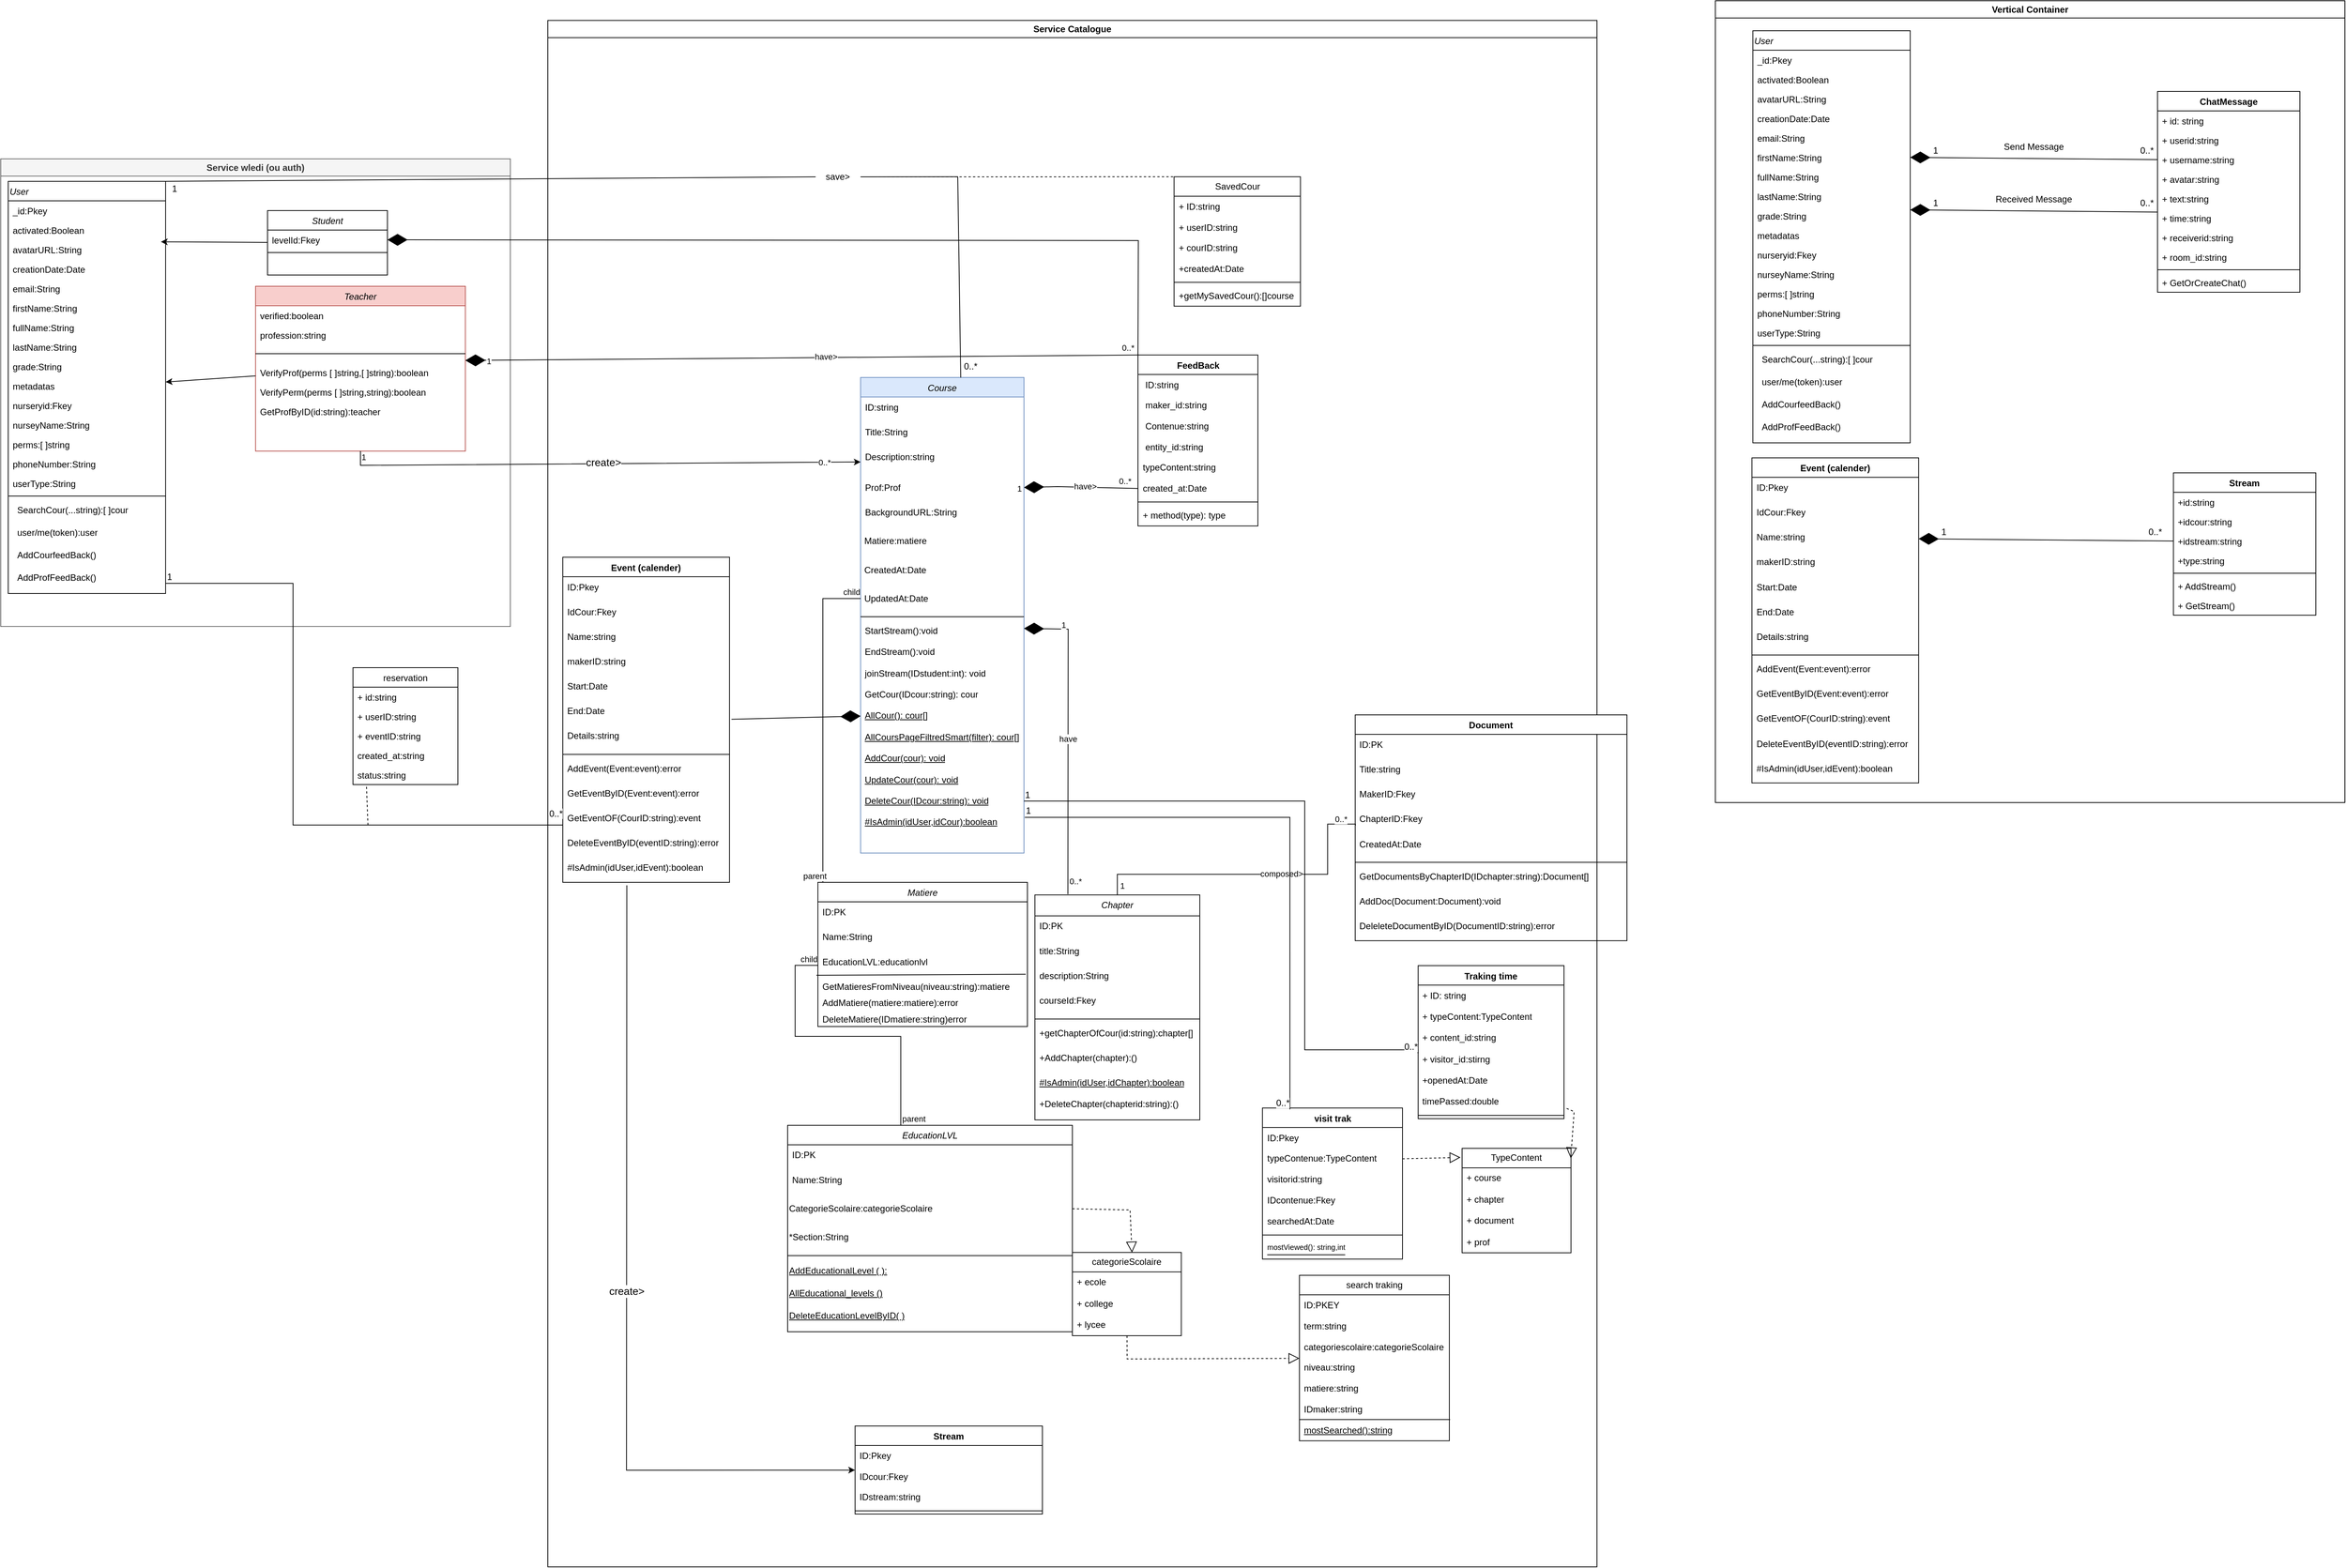 <mxfile version="24.7.8">
  <diagram id="C5RBs43oDa-KdzZeNtuy" name="Page-1">
    <mxGraphModel dx="6347" dy="2988" grid="1" gridSize="10" guides="1" tooltips="1" connect="1" arrows="1" fold="1" page="1" pageScale="1" pageWidth="827" pageHeight="1169" math="0" shadow="0">
      <root>
        <mxCell id="WIyWlLk6GJQsqaUBKTNV-0" />
        <mxCell id="WIyWlLk6GJQsqaUBKTNV-1" parent="WIyWlLk6GJQsqaUBKTNV-0" />
        <mxCell id="OGS3B3dBSdwTEnX2FD4Q-23" value="" style="group" parent="WIyWlLk6GJQsqaUBKTNV-1" vertex="1" connectable="0">
          <mxGeometry x="150" y="140" width="1340" height="2000" as="geometry" />
        </mxCell>
        <mxCell id="e1jJYObIYilY-aPVNplS-69" value="Service Catalogue" style="swimlane;whiteSpace=wrap;html=1;" parent="OGS3B3dBSdwTEnX2FD4Q-23" vertex="1">
          <mxGeometry x="-60" y="-63.79" width="1400" height="2063.79" as="geometry" />
        </mxCell>
        <mxCell id="e1jJYObIYilY-aPVNplS-12" value="EducationLVL" style="swimlane;fontStyle=2;align=center;verticalAlign=top;childLayout=stackLayout;horizontal=1;startSize=26;horizontalStack=0;resizeParent=1;resizeLast=0;collapsible=1;marginBottom=0;rounded=0;shadow=0;strokeWidth=1;" parent="e1jJYObIYilY-aPVNplS-69" vertex="1">
          <mxGeometry x="320" y="1474.48" width="380" height="275.52" as="geometry">
            <mxRectangle x="230" y="140" width="160" height="26" as="alternateBounds" />
          </mxGeometry>
        </mxCell>
        <mxCell id="e1jJYObIYilY-aPVNplS-13" value="ID:PK" style="text;align=left;verticalAlign=top;spacingLeft=4;spacingRight=4;overflow=hidden;rotatable=0;points=[[0,0.5],[1,0.5]];portConstraint=eastwest;" parent="e1jJYObIYilY-aPVNplS-12" vertex="1">
          <mxGeometry y="26" width="380" height="33.144" as="geometry" />
        </mxCell>
        <mxCell id="e1jJYObIYilY-aPVNplS-14" value="Name:String" style="text;align=left;verticalAlign=top;spacingLeft=4;spacingRight=4;overflow=hidden;rotatable=0;points=[[0,0.5],[1,0.5]];portConstraint=eastwest;rounded=0;shadow=0;html=0;" parent="e1jJYObIYilY-aPVNplS-12" vertex="1">
          <mxGeometry y="59.144" width="380" height="33.144" as="geometry" />
        </mxCell>
        <mxCell id="OGS3B3dBSdwTEnX2FD4Q-24" value="CategorieScolaire:categorieScolaire" style="text;html=1;align=left;verticalAlign=middle;whiteSpace=wrap;rounded=0;" parent="e1jJYObIYilY-aPVNplS-12" vertex="1">
          <mxGeometry y="92.289" width="380" height="38.243" as="geometry" />
        </mxCell>
        <mxCell id="OGS3B3dBSdwTEnX2FD4Q-25" value="*Section:String" style="text;html=1;align=left;verticalAlign=middle;whiteSpace=wrap;rounded=0;" parent="e1jJYObIYilY-aPVNplS-12" vertex="1">
          <mxGeometry y="130.532" width="380" height="38.243" as="geometry" />
        </mxCell>
        <mxCell id="e1jJYObIYilY-aPVNplS-16" value="" style="line;html=1;strokeWidth=1;align=left;verticalAlign=middle;spacingTop=-1;spacingLeft=3;spacingRight=3;rotatable=0;labelPosition=right;points=[];portConstraint=eastwest;" parent="e1jJYObIYilY-aPVNplS-12" vertex="1">
          <mxGeometry y="168.776" width="380" height="10.198" as="geometry" />
        </mxCell>
        <mxCell id="gkKimKPJVhp-GBaB_DU5-23" value="&lt;u&gt;AddEducationalLevel ( ):&lt;/u&gt;" style="text;html=1;align=left;verticalAlign=middle;resizable=0;points=[];autosize=1;strokeColor=none;fillColor=none;" parent="e1jJYObIYilY-aPVNplS-12" vertex="1">
          <mxGeometry y="178.974" width="380" height="30" as="geometry" />
        </mxCell>
        <mxCell id="gkKimKPJVhp-GBaB_DU5-22" value="&lt;u&gt;AllEducational_levels ()&lt;/u&gt;" style="text;html=1;align=left;verticalAlign=middle;resizable=0;points=[];autosize=1;strokeColor=none;fillColor=none;" parent="e1jJYObIYilY-aPVNplS-12" vertex="1">
          <mxGeometry y="208.974" width="380" height="30" as="geometry" />
        </mxCell>
        <mxCell id="gkKimKPJVhp-GBaB_DU5-25" value="&lt;u&gt;DeleteEducationLevelByID( )&lt;/u&gt;" style="text;html=1;align=left;verticalAlign=middle;resizable=0;points=[];autosize=1;strokeColor=none;fillColor=none;" parent="e1jJYObIYilY-aPVNplS-12" vertex="1">
          <mxGeometry y="238.974" width="380" height="30" as="geometry" />
        </mxCell>
        <mxCell id="e1jJYObIYilY-aPVNplS-0" value="Course" style="swimlane;fontStyle=2;align=center;verticalAlign=top;childLayout=stackLayout;horizontal=1;startSize=26;horizontalStack=0;resizeParent=1;resizeLast=0;collapsible=1;marginBottom=0;rounded=0;shadow=0;strokeWidth=1;fillColor=#dae8fc;strokeColor=#6c8ebf;" parent="e1jJYObIYilY-aPVNplS-69" vertex="1">
          <mxGeometry x="417.38" y="476.6" width="218" height="634.593" as="geometry">
            <mxRectangle x="230" y="140" width="160" height="26" as="alternateBounds" />
          </mxGeometry>
        </mxCell>
        <mxCell id="e1jJYObIYilY-aPVNplS-1" value="ID:string" style="text;align=left;verticalAlign=top;spacingLeft=4;spacingRight=4;overflow=hidden;rotatable=0;points=[[0,0.5],[1,0.5]];portConstraint=eastwest;" parent="e1jJYObIYilY-aPVNplS-0" vertex="1">
          <mxGeometry y="26" width="218" height="33.144" as="geometry" />
        </mxCell>
        <mxCell id="e1jJYObIYilY-aPVNplS-2" value="Title:String" style="text;align=left;verticalAlign=top;spacingLeft=4;spacingRight=4;overflow=hidden;rotatable=0;points=[[0,0.5],[1,0.5]];portConstraint=eastwest;rounded=0;shadow=0;html=0;" parent="e1jJYObIYilY-aPVNplS-0" vertex="1">
          <mxGeometry y="59.144" width="218" height="33.144" as="geometry" />
        </mxCell>
        <mxCell id="e1jJYObIYilY-aPVNplS-70" value="Description:string" style="text;align=left;verticalAlign=top;spacingLeft=4;spacingRight=4;overflow=hidden;rotatable=0;points=[[0,0.5],[1,0.5]];portConstraint=eastwest;rounded=0;shadow=0;html=0;" parent="e1jJYObIYilY-aPVNplS-0" vertex="1">
          <mxGeometry y="92.289" width="218" height="40.793" as="geometry" />
        </mxCell>
        <mxCell id="e1jJYObIYilY-aPVNplS-3" value="Prof:Prof&#xa;" style="text;align=left;verticalAlign=top;spacingLeft=4;spacingRight=4;overflow=hidden;rotatable=0;points=[[0,0.5],[1,0.5]];portConstraint=eastwest;rounded=0;shadow=0;html=0;" parent="e1jJYObIYilY-aPVNplS-0" vertex="1">
          <mxGeometry y="133.082" width="218" height="33.144" as="geometry" />
        </mxCell>
        <mxCell id="e1jJYObIYilY-aPVNplS-53" value="BackgroundURL:String" style="text;align=left;verticalAlign=top;spacingLeft=4;spacingRight=4;overflow=hidden;rotatable=0;points=[[0,0.5],[1,0.5]];portConstraint=eastwest;rounded=0;shadow=0;html=0;" parent="e1jJYObIYilY-aPVNplS-0" vertex="1">
          <mxGeometry y="166.226" width="218" height="33.144" as="geometry" />
        </mxCell>
        <mxCell id="OGS3B3dBSdwTEnX2FD4Q-29" value="&amp;nbsp;Matiere:matiere" style="text;html=1;align=left;verticalAlign=middle;whiteSpace=wrap;rounded=0;" parent="e1jJYObIYilY-aPVNplS-0" vertex="1">
          <mxGeometry y="199.37" width="218" height="38.243" as="geometry" />
        </mxCell>
        <mxCell id="OGS3B3dBSdwTEnX2FD4Q-30" value="&amp;nbsp;CreatedAt:Date" style="text;html=1;align=left;verticalAlign=middle;whiteSpace=wrap;rounded=0;" parent="e1jJYObIYilY-aPVNplS-0" vertex="1">
          <mxGeometry y="237.614" width="218" height="38.243" as="geometry" />
        </mxCell>
        <mxCell id="OGS3B3dBSdwTEnX2FD4Q-31" value="&amp;nbsp;UpdatedAt:Date" style="text;html=1;align=left;verticalAlign=middle;whiteSpace=wrap;rounded=0;" parent="e1jJYObIYilY-aPVNplS-0" vertex="1">
          <mxGeometry y="275.857" width="218" height="38.243" as="geometry" />
        </mxCell>
        <mxCell id="e1jJYObIYilY-aPVNplS-4" value="" style="line;html=1;strokeWidth=1;align=left;verticalAlign=middle;spacingTop=-1;spacingLeft=3;spacingRight=3;rotatable=0;labelPosition=right;points=[];portConstraint=eastwest;" parent="e1jJYObIYilY-aPVNplS-0" vertex="1">
          <mxGeometry y="314.101" width="218" height="10.198" as="geometry" />
        </mxCell>
        <mxCell id="Vz9f1gssuTOusqs6ggo8-4" value="StartStream():void" style="text;strokeColor=none;fillColor=none;align=left;verticalAlign=top;spacingLeft=4;spacingRight=4;overflow=hidden;rotatable=0;points=[[0,0.5],[1,0.5]];portConstraint=eastwest;whiteSpace=wrap;html=1;" parent="e1jJYObIYilY-aPVNplS-0" vertex="1">
          <mxGeometry y="324.299" width="218" height="28.344" as="geometry" />
        </mxCell>
        <mxCell id="Vz9f1gssuTOusqs6ggo8-5" value="EndStream():void" style="text;strokeColor=none;fillColor=none;align=left;verticalAlign=top;spacingLeft=4;spacingRight=4;overflow=hidden;rotatable=0;points=[[0,0.5],[1,0.5]];portConstraint=eastwest;whiteSpace=wrap;html=1;" parent="e1jJYObIYilY-aPVNplS-0" vertex="1">
          <mxGeometry y="352.643" width="218" height="28.344" as="geometry" />
        </mxCell>
        <mxCell id="Vz9f1gssuTOusqs6ggo8-17" value="joinStream(IDstudent:int): void" style="text;strokeColor=none;fillColor=none;align=left;verticalAlign=top;spacingLeft=4;spacingRight=4;overflow=hidden;rotatable=0;points=[[0,0.5],[1,0.5]];portConstraint=eastwest;whiteSpace=wrap;html=1;" parent="e1jJYObIYilY-aPVNplS-0" vertex="1">
          <mxGeometry y="380.988" width="218" height="28.344" as="geometry" />
        </mxCell>
        <mxCell id="gkKimKPJVhp-GBaB_DU5-14" value="GetCour(IDcour:string): cour" style="text;strokeColor=none;fillColor=none;align=left;verticalAlign=top;spacingLeft=4;spacingRight=4;overflow=hidden;rotatable=0;points=[[0,0.5],[1,0.5]];portConstraint=eastwest;whiteSpace=wrap;html=1;" parent="e1jJYObIYilY-aPVNplS-0" vertex="1">
          <mxGeometry y="409.332" width="218" height="28.344" as="geometry" />
        </mxCell>
        <mxCell id="gkKimKPJVhp-GBaB_DU5-15" value="AllCour(): cour[]" style="text;strokeColor=none;fillColor=none;align=left;verticalAlign=top;spacingLeft=4;spacingRight=4;overflow=hidden;rotatable=0;points=[[0,0.5],[1,0.5]];portConstraint=eastwest;whiteSpace=wrap;html=1;fontStyle=4" parent="e1jJYObIYilY-aPVNplS-0" vertex="1">
          <mxGeometry y="437.676" width="218" height="28.344" as="geometry" />
        </mxCell>
        <mxCell id="gkKimKPJVhp-GBaB_DU5-16" value="AllCoursPageFiltredSmart(filter): cour[]" style="text;strokeColor=none;fillColor=none;align=left;verticalAlign=top;spacingLeft=4;spacingRight=4;overflow=hidden;rotatable=0;points=[[0,0.5],[1,0.5]];portConstraint=eastwest;whiteSpace=wrap;html=1;fontStyle=4" parent="e1jJYObIYilY-aPVNplS-0" vertex="1">
          <mxGeometry y="466.02" width="218" height="28.344" as="geometry" />
        </mxCell>
        <mxCell id="gkKimKPJVhp-GBaB_DU5-17" value="AddCour(cour): void" style="text;strokeColor=none;fillColor=none;align=left;verticalAlign=top;spacingLeft=4;spacingRight=4;overflow=hidden;rotatable=0;points=[[0,0.5],[1,0.5]];portConstraint=eastwest;whiteSpace=wrap;html=1;fontStyle=4" parent="e1jJYObIYilY-aPVNplS-0" vertex="1">
          <mxGeometry y="494.365" width="218" height="28.344" as="geometry" />
        </mxCell>
        <mxCell id="gkKimKPJVhp-GBaB_DU5-18" value="UpdateCour(cour): void" style="text;strokeColor=none;fillColor=none;align=left;verticalAlign=top;spacingLeft=4;spacingRight=4;overflow=hidden;rotatable=0;points=[[0,0.5],[1,0.5]];portConstraint=eastwest;whiteSpace=wrap;html=1;fontStyle=4" parent="e1jJYObIYilY-aPVNplS-0" vertex="1">
          <mxGeometry y="522.709" width="218" height="28.344" as="geometry" />
        </mxCell>
        <mxCell id="gkKimKPJVhp-GBaB_DU5-19" value="DeleteCour(IDcour:string): void" style="text;strokeColor=none;fillColor=none;align=left;verticalAlign=top;spacingLeft=4;spacingRight=4;overflow=hidden;rotatable=0;points=[[0,0.5],[1,0.5]];portConstraint=eastwest;whiteSpace=wrap;html=1;fontStyle=4" parent="e1jJYObIYilY-aPVNplS-0" vertex="1">
          <mxGeometry y="551.053" width="218" height="28.344" as="geometry" />
        </mxCell>
        <mxCell id="gkKimKPJVhp-GBaB_DU5-26" value="#IsAdmin(idUser,idCour):boolean" style="text;strokeColor=none;fillColor=none;align=left;verticalAlign=top;spacingLeft=4;spacingRight=4;overflow=hidden;rotatable=0;points=[[0,0.5],[1,0.5]];portConstraint=eastwest;whiteSpace=wrap;html=1;fontStyle=4" parent="e1jJYObIYilY-aPVNplS-0" vertex="1">
          <mxGeometry y="579.397" width="218" height="28.344" as="geometry" />
        </mxCell>
        <mxCell id="e1jJYObIYilY-aPVNplS-30" value="Chapter" style="swimlane;fontStyle=2;align=center;verticalAlign=top;childLayout=stackLayout;horizontal=1;startSize=28;horizontalStack=0;resizeParent=1;resizeLast=0;collapsible=1;marginBottom=0;rounded=0;shadow=0;strokeWidth=1;" parent="e1jJYObIYilY-aPVNplS-69" vertex="1">
          <mxGeometry x="650" y="1167.001" width="220" height="300.323" as="geometry">
            <mxRectangle x="230" y="140" width="160" height="26" as="alternateBounds" />
          </mxGeometry>
        </mxCell>
        <mxCell id="e1jJYObIYilY-aPVNplS-31" value="ID:PK" style="text;align=left;verticalAlign=top;spacingLeft=4;spacingRight=4;overflow=hidden;rotatable=0;points=[[0,0.5],[1,0.5]];portConstraint=eastwest;" parent="e1jJYObIYilY-aPVNplS-30" vertex="1">
          <mxGeometry y="28" width="220" height="33.144" as="geometry" />
        </mxCell>
        <mxCell id="e1jJYObIYilY-aPVNplS-32" value="title:String" style="text;align=left;verticalAlign=top;spacingLeft=4;spacingRight=4;overflow=hidden;rotatable=0;points=[[0,0.5],[1,0.5]];portConstraint=eastwest;rounded=0;shadow=0;html=0;" parent="e1jJYObIYilY-aPVNplS-30" vertex="1">
          <mxGeometry y="61.144" width="220" height="33.144" as="geometry" />
        </mxCell>
        <mxCell id="e1jJYObIYilY-aPVNplS-33" value="description:String" style="text;align=left;verticalAlign=top;spacingLeft=4;spacingRight=4;overflow=hidden;rotatable=0;points=[[0,0.5],[1,0.5]];portConstraint=eastwest;rounded=0;shadow=0;html=0;" parent="e1jJYObIYilY-aPVNplS-30" vertex="1">
          <mxGeometry y="94.289" width="220" height="33.144" as="geometry" />
        </mxCell>
        <mxCell id="e1jJYObIYilY-aPVNplS-51" value="courseId:Fkey" style="text;align=left;verticalAlign=top;spacingLeft=4;spacingRight=4;overflow=hidden;rotatable=0;points=[[0,0.5],[1,0.5]];portConstraint=eastwest;rounded=0;shadow=0;html=0;" parent="e1jJYObIYilY-aPVNplS-30" vertex="1">
          <mxGeometry y="127.433" width="220" height="33.144" as="geometry" />
        </mxCell>
        <mxCell id="e1jJYObIYilY-aPVNplS-34" value="" style="line;html=1;strokeWidth=1;align=left;verticalAlign=middle;spacingTop=-1;spacingLeft=3;spacingRight=3;rotatable=0;labelPosition=right;points=[];portConstraint=eastwest;" parent="e1jJYObIYilY-aPVNplS-30" vertex="1">
          <mxGeometry y="160.577" width="220" height="10.198" as="geometry" />
        </mxCell>
        <mxCell id="gkKimKPJVhp-GBaB_DU5-10" value="+getChapterOfCour(id:string):chapter[]" style="text;align=left;verticalAlign=top;spacingLeft=4;spacingRight=4;overflow=hidden;rotatable=0;points=[[0,0.5],[1,0.5]];portConstraint=eastwest;rounded=0;shadow=0;html=0;" parent="e1jJYObIYilY-aPVNplS-30" vertex="1">
          <mxGeometry y="170.776" width="220" height="33.144" as="geometry" />
        </mxCell>
        <mxCell id="gkKimKPJVhp-GBaB_DU5-12" value="+AddChapter(chapter):()" style="text;align=left;verticalAlign=top;spacingLeft=4;spacingRight=4;overflow=hidden;rotatable=0;points=[[0,0.5],[1,0.5]];portConstraint=eastwest;rounded=0;shadow=0;html=0;" parent="e1jJYObIYilY-aPVNplS-30" vertex="1">
          <mxGeometry y="203.92" width="220" height="33.144" as="geometry" />
        </mxCell>
        <mxCell id="gkKimKPJVhp-GBaB_DU5-37" value="#IsAdmin(idUser,idChapter):boolean" style="text;strokeColor=none;fillColor=none;align=left;verticalAlign=top;spacingLeft=4;spacingRight=4;overflow=hidden;rotatable=0;points=[[0,0.5],[1,0.5]];portConstraint=eastwest;whiteSpace=wrap;html=1;fontStyle=4" parent="e1jJYObIYilY-aPVNplS-30" vertex="1">
          <mxGeometry y="237.064" width="220" height="28.344" as="geometry" />
        </mxCell>
        <mxCell id="gkKimKPJVhp-GBaB_DU5-13" value="+DeleteChapter(chapterid:string):()" style="text;align=left;verticalAlign=top;spacingLeft=4;spacingRight=4;overflow=hidden;rotatable=0;points=[[0,0.5],[1,0.5]];portConstraint=eastwest;rounded=0;shadow=0;html=0;" parent="e1jJYObIYilY-aPVNplS-30" vertex="1">
          <mxGeometry y="265.409" width="220" height="33.144" as="geometry" />
        </mxCell>
        <mxCell id="OGS3B3dBSdwTEnX2FD4Q-34" value="Document" style="swimlane;fontStyle=1;align=center;verticalAlign=top;childLayout=stackLayout;horizontal=1;startSize=26;horizontalStack=0;resizeParent=1;resizeParentMax=0;resizeLast=0;collapsible=1;marginBottom=0;whiteSpace=wrap;html=1;" parent="e1jJYObIYilY-aPVNplS-69" vertex="1">
          <mxGeometry x="1077.38" y="926.78" width="362.62" height="301.353" as="geometry" />
        </mxCell>
        <mxCell id="OGS3B3dBSdwTEnX2FD4Q-35" value="ID:PK" style="text;strokeColor=none;fillColor=none;align=left;verticalAlign=top;spacingLeft=4;spacingRight=4;overflow=hidden;rotatable=0;points=[[0,0.5],[1,0.5]];portConstraint=eastwest;whiteSpace=wrap;html=1;" parent="OGS3B3dBSdwTEnX2FD4Q-34" vertex="1">
          <mxGeometry y="26" width="362.62" height="33.144" as="geometry" />
        </mxCell>
        <mxCell id="OGS3B3dBSdwTEnX2FD4Q-38" value="Title:string" style="text;strokeColor=none;fillColor=none;align=left;verticalAlign=top;spacingLeft=4;spacingRight=4;overflow=hidden;rotatable=0;points=[[0,0.5],[1,0.5]];portConstraint=eastwest;whiteSpace=wrap;html=1;" parent="OGS3B3dBSdwTEnX2FD4Q-34" vertex="1">
          <mxGeometry y="59.144" width="362.62" height="33.144" as="geometry" />
        </mxCell>
        <mxCell id="OGS3B3dBSdwTEnX2FD4Q-65" value="MakerID:Fkey&lt;div&gt;&lt;br&gt;&lt;/div&gt;" style="text;strokeColor=none;fillColor=none;align=left;verticalAlign=top;spacingLeft=4;spacingRight=4;overflow=hidden;rotatable=0;points=[[0,0.5],[1,0.5]];portConstraint=eastwest;whiteSpace=wrap;html=1;" parent="OGS3B3dBSdwTEnX2FD4Q-34" vertex="1">
          <mxGeometry y="92.289" width="362.62" height="33.144" as="geometry" />
        </mxCell>
        <mxCell id="OGS3B3dBSdwTEnX2FD4Q-39" value="ChapterID:Fkey" style="text;strokeColor=none;fillColor=none;align=left;verticalAlign=top;spacingLeft=4;spacingRight=4;overflow=hidden;rotatable=0;points=[[0,0.5],[1,0.5]];portConstraint=eastwest;whiteSpace=wrap;html=1;" parent="OGS3B3dBSdwTEnX2FD4Q-34" vertex="1">
          <mxGeometry y="125.433" width="362.62" height="33.144" as="geometry" />
        </mxCell>
        <mxCell id="OGS3B3dBSdwTEnX2FD4Q-66" value="CreatedAt:Date" style="text;strokeColor=none;fillColor=none;align=left;verticalAlign=top;spacingLeft=4;spacingRight=4;overflow=hidden;rotatable=0;points=[[0,0.5],[1,0.5]];portConstraint=eastwest;whiteSpace=wrap;html=1;" parent="OGS3B3dBSdwTEnX2FD4Q-34" vertex="1">
          <mxGeometry y="158.577" width="362.62" height="33.144" as="geometry" />
        </mxCell>
        <mxCell id="OGS3B3dBSdwTEnX2FD4Q-36" value="" style="line;strokeWidth=1;fillColor=none;align=left;verticalAlign=middle;spacingTop=-1;spacingLeft=3;spacingRight=3;rotatable=0;labelPosition=right;points=[];portConstraint=eastwest;strokeColor=inherit;" parent="OGS3B3dBSdwTEnX2FD4Q-34" vertex="1">
          <mxGeometry y="191.722" width="362.62" height="10.198" as="geometry" />
        </mxCell>
        <mxCell id="OGS3B3dBSdwTEnX2FD4Q-37" value="GetDocumentsByChapterID(IDchapter:string):Document[]" style="text;strokeColor=none;fillColor=none;align=left;verticalAlign=top;spacingLeft=4;spacingRight=4;overflow=hidden;rotatable=0;points=[[0,0.5],[1,0.5]];portConstraint=eastwest;whiteSpace=wrap;html=1;" parent="OGS3B3dBSdwTEnX2FD4Q-34" vertex="1">
          <mxGeometry y="201.92" width="362.62" height="33.144" as="geometry" />
        </mxCell>
        <mxCell id="gkKimKPJVhp-GBaB_DU5-20" value="AddDoc(Document:Document):void" style="text;strokeColor=none;fillColor=none;align=left;verticalAlign=top;spacingLeft=4;spacingRight=4;overflow=hidden;rotatable=0;points=[[0,0.5],[1,0.5]];portConstraint=eastwest;whiteSpace=wrap;html=1;" parent="OGS3B3dBSdwTEnX2FD4Q-34" vertex="1">
          <mxGeometry y="235.064" width="362.62" height="33.144" as="geometry" />
        </mxCell>
        <mxCell id="gkKimKPJVhp-GBaB_DU5-21" value="DeleleteDocumentByID(DocumentID:string):error" style="text;strokeColor=none;fillColor=none;align=left;verticalAlign=top;spacingLeft=4;spacingRight=4;overflow=hidden;rotatable=0;points=[[0,0.5],[1,0.5]];portConstraint=eastwest;whiteSpace=wrap;html=1;" parent="OGS3B3dBSdwTEnX2FD4Q-34" vertex="1">
          <mxGeometry y="268.209" width="362.62" height="33.144" as="geometry" />
        </mxCell>
        <mxCell id="OGS3B3dBSdwTEnX2FD4Q-62" value="" style="group;align=right;verticalAlign=bottom;fontFamily=Helvetica;fontSize=11;fontColor=default;labelBackgroundColor=default;resizable=0;fillColor=none;gradientColor=none;" parent="e1jJYObIYilY-aPVNplS-69" vertex="1" connectable="0">
          <mxGeometry x="953.619" y="1023.48" width="80" height="30" as="geometry" />
        </mxCell>
        <mxCell id="OGS3B3dBSdwTEnX2FD4Q-64" value="" style="group" parent="OGS3B3dBSdwTEnX2FD4Q-62" vertex="1" connectable="0">
          <mxGeometry width="80" height="30" as="geometry" />
        </mxCell>
        <mxCell id="e1jJYObIYilY-aPVNplS-24" value="Matiere" style="swimlane;fontStyle=2;align=center;verticalAlign=top;childLayout=stackLayout;horizontal=1;startSize=26;horizontalStack=0;resizeParent=1;resizeLast=0;collapsible=1;marginBottom=0;rounded=0;shadow=0;strokeWidth=1;" parent="e1jJYObIYilY-aPVNplS-69" vertex="1">
          <mxGeometry x="360.38" y="1150.309" width="279.62" height="192.401" as="geometry">
            <mxRectangle x="230" y="140" width="160" height="26" as="alternateBounds" />
          </mxGeometry>
        </mxCell>
        <mxCell id="e1jJYObIYilY-aPVNplS-25" value="ID:PK" style="text;align=left;verticalAlign=top;spacingLeft=4;spacingRight=4;overflow=hidden;rotatable=0;points=[[0,0.5],[1,0.5]];portConstraint=eastwest;" parent="e1jJYObIYilY-aPVNplS-24" vertex="1">
          <mxGeometry y="26" width="279.62" height="33.144" as="geometry" />
        </mxCell>
        <mxCell id="e1jJYObIYilY-aPVNplS-26" value="Name:String" style="text;align=left;verticalAlign=top;spacingLeft=4;spacingRight=4;overflow=hidden;rotatable=0;points=[[0,0.5],[1,0.5]];portConstraint=eastwest;rounded=0;shadow=0;html=0;" parent="e1jJYObIYilY-aPVNplS-24" vertex="1">
          <mxGeometry y="59.144" width="279.62" height="33.144" as="geometry" />
        </mxCell>
        <mxCell id="e1jJYObIYilY-aPVNplS-27" value="EducationLVL:educationlvl" style="text;align=left;verticalAlign=top;spacingLeft=4;spacingRight=4;overflow=hidden;rotatable=0;points=[[0,0.5],[1,0.5]];portConstraint=eastwest;rounded=0;shadow=0;html=0;" parent="e1jJYObIYilY-aPVNplS-24" vertex="1">
          <mxGeometry y="92.289" width="279.62" height="33.144" as="geometry" />
        </mxCell>
        <mxCell id="gkKimKPJVhp-GBaB_DU5-34" value="GetMatieresFromNiveau(niveau:string):matiere" style="text;align=left;verticalAlign=top;spacingLeft=4;spacingRight=4;overflow=hidden;rotatable=0;points=[[0,0.5],[1,0.5]];portConstraint=eastwest;rounded=0;shadow=0;html=0;" parent="e1jJYObIYilY-aPVNplS-24" vertex="1">
          <mxGeometry y="125.433" width="279.62" height="21.775" as="geometry" />
        </mxCell>
        <mxCell id="gkKimKPJVhp-GBaB_DU5-33" value="" style="endArrow=none;html=1;rounded=0;entryX=0.992;entryY=0.916;entryDx=0;entryDy=0;exitX=-0.007;exitY=-0.068;exitDx=0;exitDy=0;entryPerimeter=0;exitPerimeter=0;" parent="e1jJYObIYilY-aPVNplS-24" source="gkKimKPJVhp-GBaB_DU5-34" target="e1jJYObIYilY-aPVNplS-27" edge="1">
          <mxGeometry width="50" height="50" relative="1" as="geometry">
            <mxPoint x="-124.193" y="154.06" as="sourcePoint" />
            <mxPoint x="-74.193" y="100.899" as="targetPoint" />
          </mxGeometry>
        </mxCell>
        <mxCell id="gkKimKPJVhp-GBaB_DU5-35" value="AddMatiere(matiere:matiere):error" style="text;align=left;verticalAlign=top;spacingLeft=4;spacingRight=4;overflow=hidden;rotatable=0;points=[[0,0.5],[1,0.5]];portConstraint=eastwest;rounded=0;shadow=0;html=0;" parent="e1jJYObIYilY-aPVNplS-24" vertex="1">
          <mxGeometry y="147.208" width="279.62" height="21.775" as="geometry" />
        </mxCell>
        <mxCell id="gkKimKPJVhp-GBaB_DU5-36" value="DeleteMatiere(IDmatiere:string)error" style="text;align=left;verticalAlign=top;spacingLeft=4;spacingRight=4;overflow=hidden;rotatable=0;points=[[0,0.5],[1,0.5]];portConstraint=eastwest;rounded=0;shadow=0;html=0;" parent="e1jJYObIYilY-aPVNplS-24" vertex="1">
          <mxGeometry y="168.982" width="279.62" height="21.775" as="geometry" />
        </mxCell>
        <mxCell id="46zY262gzCTUuiPBzojq-1" value="" style="endArrow=diamondThin;endFill=1;endSize=24;html=1;rounded=0;exitX=1.012;exitY=0.741;exitDx=0;exitDy=0;entryX=0;entryY=0.5;entryDx=0;entryDy=0;exitPerimeter=0;" parent="e1jJYObIYilY-aPVNplS-69" source="OGS3B3dBSdwTEnX2FD4Q-76" target="gkKimKPJVhp-GBaB_DU5-15" edge="1">
          <mxGeometry width="160" relative="1" as="geometry">
            <mxPoint x="486.476" y="910.024" as="sourcePoint" />
            <mxPoint x="637.38" y="740.9" as="targetPoint" />
          </mxGeometry>
        </mxCell>
        <mxCell id="46zY262gzCTUuiPBzojq-7" value="" style="endArrow=none;html=1;edgeStyle=orthogonalEdgeStyle;rounded=0;" parent="e1jJYObIYilY-aPVNplS-69" source="e1jJYObIYilY-aPVNplS-12" target="e1jJYObIYilY-aPVNplS-27" edge="1">
          <mxGeometry relative="1" as="geometry">
            <mxPoint x="278.857" y="943.516" as="sourcePoint" />
            <mxPoint x="444.952" y="943.516" as="targetPoint" />
            <Array as="points">
              <mxPoint x="471" y="1355.733" />
              <mxPoint x="330" y="1355.733" />
              <mxPoint x="330" y="1261.107" />
            </Array>
          </mxGeometry>
        </mxCell>
        <mxCell id="46zY262gzCTUuiPBzojq-8" value="parent" style="edgeLabel;resizable=0;html=1;align=left;verticalAlign=bottom;" parent="46zY262gzCTUuiPBzojq-7" connectable="0" vertex="1">
          <mxGeometry x="-1" relative="1" as="geometry" />
        </mxCell>
        <mxCell id="46zY262gzCTUuiPBzojq-9" value="child" style="edgeLabel;resizable=0;html=1;align=right;verticalAlign=bottom;" parent="46zY262gzCTUuiPBzojq-7" connectable="0" vertex="1">
          <mxGeometry x="1" relative="1" as="geometry" />
        </mxCell>
        <mxCell id="46zY262gzCTUuiPBzojq-12" value="" style="endArrow=none;html=1;edgeStyle=orthogonalEdgeStyle;rounded=0;entryX=0;entryY=0.5;entryDx=0;entryDy=0;" parent="e1jJYObIYilY-aPVNplS-69" source="e1jJYObIYilY-aPVNplS-24" target="OGS3B3dBSdwTEnX2FD4Q-31" edge="1">
          <mxGeometry relative="1" as="geometry">
            <mxPoint x="330.38" y="1091.725" as="sourcePoint" />
            <mxPoint x="407.76" y="697.687" as="targetPoint" />
            <Array as="points">
              <mxPoint x="367" y="772" />
            </Array>
          </mxGeometry>
        </mxCell>
        <mxCell id="46zY262gzCTUuiPBzojq-13" value="parent" style="edgeLabel;resizable=0;html=1;align=left;verticalAlign=bottom;" parent="46zY262gzCTUuiPBzojq-12" connectable="0" vertex="1">
          <mxGeometry x="-1" relative="1" as="geometry">
            <mxPoint x="-28" as="offset" />
          </mxGeometry>
        </mxCell>
        <mxCell id="46zY262gzCTUuiPBzojq-14" value="child" style="edgeLabel;resizable=0;html=1;align=right;verticalAlign=bottom;" parent="46zY262gzCTUuiPBzojq-12" connectable="0" vertex="1">
          <mxGeometry x="1" relative="1" as="geometry" />
        </mxCell>
        <mxCell id="Vz9f1gssuTOusqs6ggo8-31" value="search traking" style="swimlane;fontStyle=0;childLayout=stackLayout;horizontal=1;startSize=26;fillColor=none;horizontalStack=0;resizeParent=1;resizeParentMax=0;resizeLast=0;collapsible=1;marginBottom=0;whiteSpace=wrap;html=1;" parent="e1jJYObIYilY-aPVNplS-69" vertex="1">
          <mxGeometry x="1003" y="1674.699" width="200" height="220.849" as="geometry" />
        </mxCell>
        <mxCell id="Vz9f1gssuTOusqs6ggo8-32" value="ID:PKEY" style="text;strokeColor=none;fillColor=none;align=left;verticalAlign=top;spacingLeft=4;spacingRight=4;overflow=hidden;rotatable=0;points=[[0,0.5],[1,0.5]];portConstraint=eastwest;whiteSpace=wrap;html=1;" parent="Vz9f1gssuTOusqs6ggo8-31" vertex="1">
          <mxGeometry y="26" width="200" height="27.836" as="geometry" />
        </mxCell>
        <mxCell id="Vz9f1gssuTOusqs6ggo8-33" value="term:string" style="text;strokeColor=none;fillColor=none;align=left;verticalAlign=top;spacingLeft=4;spacingRight=4;overflow=hidden;rotatable=0;points=[[0,0.5],[1,0.5]];portConstraint=eastwest;whiteSpace=wrap;html=1;" parent="Vz9f1gssuTOusqs6ggo8-31" vertex="1">
          <mxGeometry y="53.836" width="200" height="27.836" as="geometry" />
        </mxCell>
        <mxCell id="Vz9f1gssuTOusqs6ggo8-38" value="categoriescolaire:categorieScolaire" style="text;strokeColor=none;fillColor=none;align=left;verticalAlign=top;spacingLeft=4;spacingRight=4;overflow=hidden;rotatable=0;points=[[0,0.5],[1,0.5]];portConstraint=eastwest;whiteSpace=wrap;html=1;" parent="Vz9f1gssuTOusqs6ggo8-31" vertex="1">
          <mxGeometry y="81.671" width="200" height="27.836" as="geometry" />
        </mxCell>
        <mxCell id="Vz9f1gssuTOusqs6ggo8-39" value="niveau:string" style="text;strokeColor=none;fillColor=none;align=left;verticalAlign=top;spacingLeft=4;spacingRight=4;overflow=hidden;rotatable=0;points=[[0,0.5],[1,0.5]];portConstraint=eastwest;whiteSpace=wrap;html=1;" parent="Vz9f1gssuTOusqs6ggo8-31" vertex="1">
          <mxGeometry y="109.507" width="200" height="27.836" as="geometry" />
        </mxCell>
        <mxCell id="Vz9f1gssuTOusqs6ggo8-40" value="matiere:string" style="text;strokeColor=none;fillColor=none;align=left;verticalAlign=top;spacingLeft=4;spacingRight=4;overflow=hidden;rotatable=0;points=[[0,0.5],[1,0.5]];portConstraint=eastwest;whiteSpace=wrap;html=1;" parent="Vz9f1gssuTOusqs6ggo8-31" vertex="1">
          <mxGeometry y="137.342" width="200" height="27.836" as="geometry" />
        </mxCell>
        <mxCell id="Vz9f1gssuTOusqs6ggo8-36" value="IDmaker:string" style="text;strokeColor=none;fillColor=none;align=left;verticalAlign=top;spacingLeft=4;spacingRight=4;overflow=hidden;rotatable=0;points=[[0,0.5],[1,0.5]];portConstraint=eastwest;whiteSpace=wrap;html=1;" parent="Vz9f1gssuTOusqs6ggo8-31" vertex="1">
          <mxGeometry y="165.178" width="200" height="27.836" as="geometry" />
        </mxCell>
        <mxCell id="Vz9f1gssuTOusqs6ggo8-35" value="mostSearched():string" style="text;strokeColor=none;fillColor=none;align=left;verticalAlign=top;spacingLeft=4;spacingRight=4;overflow=hidden;rotatable=0;points=[[0,0.5],[1,0.5]];portConstraint=eastwest;whiteSpace=wrap;html=1;fontStyle=4" parent="Vz9f1gssuTOusqs6ggo8-31" vertex="1">
          <mxGeometry y="193.013" width="200" height="27.836" as="geometry" />
        </mxCell>
        <mxCell id="Vz9f1gssuTOusqs6ggo8-37" value="" style="endArrow=none;html=1;rounded=0;entryX=1.005;entryY=-0.019;entryDx=0;entryDy=0;exitX=0;exitY=-0.019;exitDx=0;exitDy=0;exitPerimeter=0;entryPerimeter=0;" parent="Vz9f1gssuTOusqs6ggo8-31" source="Vz9f1gssuTOusqs6ggo8-35" target="Vz9f1gssuTOusqs6ggo8-35" edge="1">
          <mxGeometry width="50" height="50" relative="1" as="geometry">
            <mxPoint x="-124.571" y="289.061" as="sourcePoint" />
            <mxPoint x="-72.667" y="235.531" as="targetPoint" />
          </mxGeometry>
        </mxCell>
        <mxCell id="Vz9f1gssuTOusqs6ggo8-50" value="visit trak" style="swimlane;fontStyle=1;align=center;verticalAlign=top;childLayout=stackLayout;horizontal=1;startSize=26;horizontalStack=0;resizeParent=1;resizeParentMax=0;resizeLast=0;collapsible=1;marginBottom=0;whiteSpace=wrap;html=1;" parent="e1jJYObIYilY-aPVNplS-69" vertex="1">
          <mxGeometry x="953.618" y="1451.422" width="186.857" height="201.578" as="geometry" />
        </mxCell>
        <mxCell id="Vz9f1gssuTOusqs6ggo8-51" value="ID:Pkey" style="text;strokeColor=none;fillColor=none;align=left;verticalAlign=top;spacingLeft=4;spacingRight=4;overflow=hidden;rotatable=0;points=[[0,0.5],[1,0.5]];portConstraint=eastwest;whiteSpace=wrap;html=1;" parent="Vz9f1gssuTOusqs6ggo8-50" vertex="1">
          <mxGeometry y="26" width="186.857" height="27.836" as="geometry" />
        </mxCell>
        <mxCell id="Vz9f1gssuTOusqs6ggo8-58" value="typeContenue:TypeContent" style="text;strokeColor=none;fillColor=none;align=left;verticalAlign=top;spacingLeft=4;spacingRight=4;overflow=hidden;rotatable=0;points=[[0,0.5],[1,0.5]];portConstraint=eastwest;whiteSpace=wrap;html=1;" parent="Vz9f1gssuTOusqs6ggo8-50" vertex="1">
          <mxGeometry y="53.836" width="186.857" height="27.836" as="geometry" />
        </mxCell>
        <mxCell id="Vz9f1gssuTOusqs6ggo8-56" value="visitorid:string" style="text;strokeColor=none;fillColor=none;align=left;verticalAlign=top;spacingLeft=4;spacingRight=4;overflow=hidden;rotatable=0;points=[[0,0.5],[1,0.5]];portConstraint=eastwest;whiteSpace=wrap;html=1;" parent="Vz9f1gssuTOusqs6ggo8-50" vertex="1">
          <mxGeometry y="81.671" width="186.857" height="27.836" as="geometry" />
        </mxCell>
        <mxCell id="Vz9f1gssuTOusqs6ggo8-57" value="IDcontenue:Fkey" style="text;strokeColor=none;fillColor=none;align=left;verticalAlign=top;spacingLeft=4;spacingRight=4;overflow=hidden;rotatable=0;points=[[0,0.5],[1,0.5]];portConstraint=eastwest;whiteSpace=wrap;html=1;" parent="Vz9f1gssuTOusqs6ggo8-50" vertex="1">
          <mxGeometry y="109.507" width="186.857" height="27.836" as="geometry" />
        </mxCell>
        <mxCell id="9RkloecrhOTHsbJr_6qP-25" value="searchedAt:Date" style="text;strokeColor=none;fillColor=none;align=left;verticalAlign=top;spacingLeft=4;spacingRight=4;overflow=hidden;rotatable=0;points=[[0,0.5],[1,0.5]];portConstraint=eastwest;whiteSpace=wrap;html=1;" parent="Vz9f1gssuTOusqs6ggo8-50" vertex="1">
          <mxGeometry y="137.342" width="186.857" height="27.836" as="geometry" />
        </mxCell>
        <mxCell id="Vz9f1gssuTOusqs6ggo8-52" value="" style="line;strokeWidth=1;fillColor=none;align=left;verticalAlign=middle;spacingTop=-1;spacingLeft=3;spacingRight=3;rotatable=0;labelPosition=right;points=[];portConstraint=eastwest;strokeColor=inherit;" parent="Vz9f1gssuTOusqs6ggo8-50" vertex="1">
          <mxGeometry y="165.178" width="186.857" height="8.565" as="geometry" />
        </mxCell>
        <mxCell id="Vz9f1gssuTOusqs6ggo8-53" value="&lt;sup&gt;mostViewed(): string,int&lt;/sup&gt;&lt;div style=&quot;line-height: 0%;&quot;&gt;&lt;span style=&quot;font-size: 10px;&quot;&gt;______&lt;/span&gt;&lt;/div&gt;" style="text;strokeColor=none;fillColor=none;align=left;verticalAlign=top;spacingLeft=4;spacingRight=4;overflow=hidden;rotatable=0;points=[[0,0.5],[1,0.5]];portConstraint=eastwest;whiteSpace=wrap;html=1;fontStyle=4" parent="Vz9f1gssuTOusqs6ggo8-50" vertex="1">
          <mxGeometry y="173.742" width="186.857" height="27.836" as="geometry" />
        </mxCell>
        <mxCell id="Vz9f1gssuTOusqs6ggo8-59" value="TypeContent" style="swimlane;fontStyle=0;childLayout=stackLayout;horizontal=1;startSize=26;fillColor=none;horizontalStack=0;resizeParent=1;resizeParentMax=0;resizeLast=0;collapsible=1;marginBottom=0;whiteSpace=wrap;html=1;" parent="e1jJYObIYilY-aPVNplS-69" vertex="1">
          <mxGeometry x="1219.999" y="1505.26" width="145.333" height="139.377" as="geometry" />
        </mxCell>
        <mxCell id="Vz9f1gssuTOusqs6ggo8-60" value="+ course" style="text;strokeColor=none;fillColor=none;align=left;verticalAlign=top;spacingLeft=4;spacingRight=4;overflow=hidden;rotatable=0;points=[[0,0.5],[1,0.5]];portConstraint=eastwest;whiteSpace=wrap;html=1;" parent="Vz9f1gssuTOusqs6ggo8-59" vertex="1">
          <mxGeometry y="26" width="145.333" height="28.344" as="geometry" />
        </mxCell>
        <mxCell id="Vz9f1gssuTOusqs6ggo8-61" value="+ chapter" style="text;strokeColor=none;fillColor=none;align=left;verticalAlign=top;spacingLeft=4;spacingRight=4;overflow=hidden;rotatable=0;points=[[0,0.5],[1,0.5]];portConstraint=eastwest;whiteSpace=wrap;html=1;" parent="Vz9f1gssuTOusqs6ggo8-59" vertex="1">
          <mxGeometry y="54.344" width="145.333" height="28.344" as="geometry" />
        </mxCell>
        <mxCell id="Vz9f1gssuTOusqs6ggo8-62" value="+ document" style="text;strokeColor=none;fillColor=none;align=left;verticalAlign=top;spacingLeft=4;spacingRight=4;overflow=hidden;rotatable=0;points=[[0,0.5],[1,0.5]];portConstraint=eastwest;whiteSpace=wrap;html=1;" parent="Vz9f1gssuTOusqs6ggo8-59" vertex="1">
          <mxGeometry y="82.689" width="145.333" height="28.344" as="geometry" />
        </mxCell>
        <mxCell id="Vz9f1gssuTOusqs6ggo8-63" value="+ prof" style="text;strokeColor=none;fillColor=none;align=left;verticalAlign=top;spacingLeft=4;spacingRight=4;overflow=hidden;rotatable=0;points=[[0,0.5],[1,0.5]];portConstraint=eastwest;whiteSpace=wrap;html=1;" parent="Vz9f1gssuTOusqs6ggo8-59" vertex="1">
          <mxGeometry y="111.033" width="145.333" height="28.344" as="geometry" />
        </mxCell>
        <mxCell id="Vz9f1gssuTOusqs6ggo8-64" value="" style="endArrow=block;dashed=1;endFill=0;endSize=12;html=1;rounded=0;entryX=-0.014;entryY=0.087;entryDx=0;entryDy=0;entryPerimeter=0;exitX=1;exitY=0.5;exitDx=0;exitDy=0;" parent="e1jJYObIYilY-aPVNplS-69" source="Vz9f1gssuTOusqs6ggo8-58" target="Vz9f1gssuTOusqs6ggo8-59" edge="1">
          <mxGeometry width="160" relative="1" as="geometry">
            <mxPoint x="1119.714" y="1303.868" as="sourcePoint" />
            <mxPoint x="1285.81" y="1303.868" as="targetPoint" />
          </mxGeometry>
        </mxCell>
        <mxCell id="Vz9f1gssuTOusqs6ggo8-68" value="" style="endArrow=diamondThin;endFill=1;endSize=24;html=1;rounded=0;exitX=0.2;exitY=-0.003;exitDx=0;exitDy=0;exitPerimeter=0;entryX=1;entryY=0.5;entryDx=0;entryDy=0;" parent="e1jJYObIYilY-aPVNplS-69" source="e1jJYObIYilY-aPVNplS-30" edge="1">
          <mxGeometry width="160" relative="1" as="geometry">
            <mxPoint x="476.095" y="976.819" as="sourcePoint" />
            <mxPoint x="635.38" y="811.464" as="targetPoint" />
            <Array as="points">
              <mxPoint x="694.381" y="812.392" />
            </Array>
          </mxGeometry>
        </mxCell>
        <mxCell id="gkKimKPJVhp-GBaB_DU5-0" value="have" style="edgeLabel;html=1;align=center;verticalAlign=middle;resizable=0;points=[];" parent="Vz9f1gssuTOusqs6ggo8-68" vertex="1" connectable="0">
          <mxGeometry x="0.004" relative="1" as="geometry">
            <mxPoint y="-1" as="offset" />
          </mxGeometry>
        </mxCell>
        <mxCell id="gkKimKPJVhp-GBaB_DU5-1" value="0..*" style="edgeLabel;html=1;align=center;verticalAlign=middle;resizable=0;points=[];" parent="Vz9f1gssuTOusqs6ggo8-68" vertex="1" connectable="0">
          <mxGeometry x="-0.914" relative="1" as="geometry">
            <mxPoint x="10" as="offset" />
          </mxGeometry>
        </mxCell>
        <mxCell id="gkKimKPJVhp-GBaB_DU5-2" value="&lt;div&gt;1&lt;br&gt;&lt;/div&gt;" style="edgeLabel;html=1;align=center;verticalAlign=middle;resizable=0;points=[];" parent="Vz9f1gssuTOusqs6ggo8-68" vertex="1" connectable="0">
          <mxGeometry x="0.744" y="-1" relative="1" as="geometry">
            <mxPoint y="-5" as="offset" />
          </mxGeometry>
        </mxCell>
        <mxCell id="OGS3B3dBSdwTEnX2FD4Q-67" value="Event (calender)" style="swimlane;fontStyle=1;align=center;verticalAlign=top;childLayout=stackLayout;horizontal=1;startSize=26;horizontalStack=0;resizeParent=1;resizeParentMax=0;resizeLast=0;collapsible=1;marginBottom=0;whiteSpace=wrap;html=1;" parent="e1jJYObIYilY-aPVNplS-69" vertex="1">
          <mxGeometry x="20" y="716.378" width="222.48" height="433.93" as="geometry" />
        </mxCell>
        <mxCell id="OGS3B3dBSdwTEnX2FD4Q-68" value="ID:Pkey" style="text;strokeColor=none;fillColor=none;align=left;verticalAlign=top;spacingLeft=4;spacingRight=4;overflow=hidden;rotatable=0;points=[[0,0.5],[1,0.5]];portConstraint=eastwest;whiteSpace=wrap;html=1;" parent="OGS3B3dBSdwTEnX2FD4Q-67" vertex="1">
          <mxGeometry y="26" width="222.48" height="33.144" as="geometry" />
        </mxCell>
        <mxCell id="OGS3B3dBSdwTEnX2FD4Q-71" value="IdCour:Fkey" style="text;strokeColor=none;fillColor=none;align=left;verticalAlign=top;spacingLeft=4;spacingRight=4;overflow=hidden;rotatable=0;points=[[0,0.5],[1,0.5]];portConstraint=eastwest;whiteSpace=wrap;html=1;" parent="OGS3B3dBSdwTEnX2FD4Q-67" vertex="1">
          <mxGeometry y="59.144" width="222.48" height="33.144" as="geometry" />
        </mxCell>
        <mxCell id="OGS3B3dBSdwTEnX2FD4Q-74" value="Name:string" style="text;strokeColor=none;fillColor=none;align=left;verticalAlign=top;spacingLeft=4;spacingRight=4;overflow=hidden;rotatable=0;points=[[0,0.5],[1,0.5]];portConstraint=eastwest;whiteSpace=wrap;html=1;" parent="OGS3B3dBSdwTEnX2FD4Q-67" vertex="1">
          <mxGeometry y="92.289" width="222.48" height="33.144" as="geometry" />
        </mxCell>
        <mxCell id="9RkloecrhOTHsbJr_6qP-24" value="makerID:string" style="text;strokeColor=none;fillColor=none;align=left;verticalAlign=top;spacingLeft=4;spacingRight=4;overflow=hidden;rotatable=0;points=[[0,0.5],[1,0.5]];portConstraint=eastwest;whiteSpace=wrap;html=1;" parent="OGS3B3dBSdwTEnX2FD4Q-67" vertex="1">
          <mxGeometry y="125.433" width="222.48" height="33.144" as="geometry" />
        </mxCell>
        <mxCell id="OGS3B3dBSdwTEnX2FD4Q-75" value="Start:Date" style="text;strokeColor=none;fillColor=none;align=left;verticalAlign=top;spacingLeft=4;spacingRight=4;overflow=hidden;rotatable=0;points=[[0,0.5],[1,0.5]];portConstraint=eastwest;whiteSpace=wrap;html=1;" parent="OGS3B3dBSdwTEnX2FD4Q-67" vertex="1">
          <mxGeometry y="158.577" width="222.48" height="33.144" as="geometry" />
        </mxCell>
        <mxCell id="OGS3B3dBSdwTEnX2FD4Q-76" value="End:Date" style="text;strokeColor=none;fillColor=none;align=left;verticalAlign=top;spacingLeft=4;spacingRight=4;overflow=hidden;rotatable=0;points=[[0,0.5],[1,0.5]];portConstraint=eastwest;whiteSpace=wrap;html=1;" parent="OGS3B3dBSdwTEnX2FD4Q-67" vertex="1">
          <mxGeometry y="191.722" width="222.48" height="33.144" as="geometry" />
        </mxCell>
        <mxCell id="OGS3B3dBSdwTEnX2FD4Q-77" value="Details:string" style="text;strokeColor=none;fillColor=none;align=left;verticalAlign=top;spacingLeft=4;spacingRight=4;overflow=hidden;rotatable=0;points=[[0,0.5],[1,0.5]];portConstraint=eastwest;whiteSpace=wrap;html=1;" parent="OGS3B3dBSdwTEnX2FD4Q-67" vertex="1">
          <mxGeometry y="224.866" width="222.48" height="33.144" as="geometry" />
        </mxCell>
        <mxCell id="OGS3B3dBSdwTEnX2FD4Q-69" value="" style="line;strokeWidth=1;fillColor=none;align=left;verticalAlign=middle;spacingTop=-1;spacingLeft=3;spacingRight=3;rotatable=0;labelPosition=right;points=[];portConstraint=eastwest;strokeColor=inherit;" parent="OGS3B3dBSdwTEnX2FD4Q-67" vertex="1">
          <mxGeometry y="258.01" width="222.48" height="10.198" as="geometry" />
        </mxCell>
        <mxCell id="gkKimKPJVhp-GBaB_DU5-27" value="AddEvent(Event:event):error" style="text;strokeColor=none;fillColor=none;align=left;verticalAlign=top;spacingLeft=4;spacingRight=4;overflow=hidden;rotatable=0;points=[[0,0.5],[1,0.5]];portConstraint=eastwest;whiteSpace=wrap;html=1;" parent="OGS3B3dBSdwTEnX2FD4Q-67" vertex="1">
          <mxGeometry y="268.209" width="222.48" height="33.144" as="geometry" />
        </mxCell>
        <mxCell id="gkKimKPJVhp-GBaB_DU5-28" value="GetEventByID(Event:event):error" style="text;strokeColor=none;fillColor=none;align=left;verticalAlign=top;spacingLeft=4;spacingRight=4;overflow=hidden;rotatable=0;points=[[0,0.5],[1,0.5]];portConstraint=eastwest;whiteSpace=wrap;html=1;" parent="OGS3B3dBSdwTEnX2FD4Q-67" vertex="1">
          <mxGeometry y="301.353" width="222.48" height="33.144" as="geometry" />
        </mxCell>
        <mxCell id="gkKimKPJVhp-GBaB_DU5-29" value="GetEventOF(CourID:string):event" style="text;strokeColor=none;fillColor=none;align=left;verticalAlign=top;spacingLeft=4;spacingRight=4;overflow=hidden;rotatable=0;points=[[0,0.5],[1,0.5]];portConstraint=eastwest;whiteSpace=wrap;html=1;" parent="OGS3B3dBSdwTEnX2FD4Q-67" vertex="1">
          <mxGeometry y="334.497" width="222.48" height="33.144" as="geometry" />
        </mxCell>
        <mxCell id="gkKimKPJVhp-GBaB_DU5-31" value="DeleteEventByID(eventID:string):error" style="text;strokeColor=none;fillColor=none;align=left;verticalAlign=top;spacingLeft=4;spacingRight=4;overflow=hidden;rotatable=0;points=[[0,0.5],[1,0.5]];portConstraint=eastwest;whiteSpace=wrap;html=1;" parent="OGS3B3dBSdwTEnX2FD4Q-67" vertex="1">
          <mxGeometry y="367.642" width="222.48" height="33.144" as="geometry" />
        </mxCell>
        <mxCell id="gkKimKPJVhp-GBaB_DU5-30" value="#IsAdmin(idUser,idEvent):boolean" style="text;strokeColor=none;fillColor=none;align=left;verticalAlign=top;spacingLeft=4;spacingRight=4;overflow=hidden;rotatable=0;points=[[0,0.5],[1,0.5]];portConstraint=eastwest;whiteSpace=wrap;html=1;" parent="OGS3B3dBSdwTEnX2FD4Q-67" vertex="1">
          <mxGeometry y="400.786" width="222.48" height="33.144" as="geometry" />
        </mxCell>
        <mxCell id="Vz9f1gssuTOusqs6ggo8-69" value="categorieScolaire" style="swimlane;fontStyle=0;childLayout=stackLayout;horizontal=1;startSize=26;fillColor=none;horizontalStack=0;resizeParent=1;resizeParentMax=0;resizeLast=0;collapsible=1;marginBottom=0;whiteSpace=wrap;html=1;" parent="e1jJYObIYilY-aPVNplS-69" vertex="1">
          <mxGeometry x="700.001" y="1644.227" width="145.333" height="111.033" as="geometry" />
        </mxCell>
        <mxCell id="Vz9f1gssuTOusqs6ggo8-70" value="+ ecole" style="text;strokeColor=none;fillColor=none;align=left;verticalAlign=top;spacingLeft=4;spacingRight=4;overflow=hidden;rotatable=0;points=[[0,0.5],[1,0.5]];portConstraint=eastwest;whiteSpace=wrap;html=1;" parent="Vz9f1gssuTOusqs6ggo8-69" vertex="1">
          <mxGeometry y="26" width="145.333" height="28.344" as="geometry" />
        </mxCell>
        <mxCell id="Vz9f1gssuTOusqs6ggo8-71" value="+ college" style="text;strokeColor=none;fillColor=none;align=left;verticalAlign=top;spacingLeft=4;spacingRight=4;overflow=hidden;rotatable=0;points=[[0,0.5],[1,0.5]];portConstraint=eastwest;whiteSpace=wrap;html=1;" parent="Vz9f1gssuTOusqs6ggo8-69" vertex="1">
          <mxGeometry y="54.344" width="145.333" height="28.344" as="geometry" />
        </mxCell>
        <mxCell id="Vz9f1gssuTOusqs6ggo8-72" value="+ lycee" style="text;strokeColor=none;fillColor=none;align=left;verticalAlign=top;spacingLeft=4;spacingRight=4;overflow=hidden;rotatable=0;points=[[0,0.5],[1,0.5]];portConstraint=eastwest;whiteSpace=wrap;html=1;" parent="Vz9f1gssuTOusqs6ggo8-69" vertex="1">
          <mxGeometry y="82.689" width="145.333" height="28.344" as="geometry" />
        </mxCell>
        <mxCell id="Vz9f1gssuTOusqs6ggo8-73" value="" style="endArrow=block;dashed=1;endFill=0;endSize=12;html=1;rounded=0;exitX=1;exitY=0.5;exitDx=0;exitDy=0;entryX=0.547;entryY=0.001;entryDx=0;entryDy=0;entryPerimeter=0;" parent="e1jJYObIYilY-aPVNplS-69" source="OGS3B3dBSdwTEnX2FD4Q-24" target="Vz9f1gssuTOusqs6ggo8-69" edge="1">
          <mxGeometry width="160" relative="1" as="geometry">
            <mxPoint x="673.333" y="1417.011" as="sourcePoint" />
            <mxPoint x="683.381" y="1627.455" as="targetPoint" />
            <Array as="points">
              <mxPoint x="777" y="1587.515" />
            </Array>
          </mxGeometry>
        </mxCell>
        <mxCell id="Vz9f1gssuTOusqs6ggo8-91" value="Traking time" style="swimlane;fontStyle=1;align=center;verticalAlign=top;childLayout=stackLayout;horizontal=1;startSize=26;horizontalStack=0;resizeParent=1;resizeParentMax=0;resizeLast=0;collapsible=1;marginBottom=0;whiteSpace=wrap;html=1;" parent="e1jJYObIYilY-aPVNplS-69" vertex="1">
          <mxGeometry x="1161.372" y="1261.399" width="194.643" height="204.278" as="geometry" />
        </mxCell>
        <mxCell id="Vz9f1gssuTOusqs6ggo8-92" value="+ ID: string" style="text;strokeColor=none;fillColor=none;align=left;verticalAlign=top;spacingLeft=4;spacingRight=4;overflow=hidden;rotatable=0;points=[[0,0.5],[1,0.5]];portConstraint=eastwest;whiteSpace=wrap;html=1;" parent="Vz9f1gssuTOusqs6ggo8-91" vertex="1">
          <mxGeometry y="26" width="194.643" height="28.344" as="geometry" />
        </mxCell>
        <mxCell id="Vz9f1gssuTOusqs6ggo8-93" value="+ typeContent:TypeContent" style="text;strokeColor=none;fillColor=none;align=left;verticalAlign=top;spacingLeft=4;spacingRight=4;overflow=hidden;rotatable=0;points=[[0,0.5],[1,0.5]];portConstraint=eastwest;whiteSpace=wrap;html=1;" parent="Vz9f1gssuTOusqs6ggo8-91" vertex="1">
          <mxGeometry y="54.344" width="194.643" height="28.344" as="geometry" />
        </mxCell>
        <mxCell id="9RkloecrhOTHsbJr_6qP-26" value="+ content_id:string" style="text;strokeColor=none;fillColor=none;align=left;verticalAlign=top;spacingLeft=4;spacingRight=4;overflow=hidden;rotatable=0;points=[[0,0.5],[1,0.5]];portConstraint=eastwest;whiteSpace=wrap;html=1;" parent="Vz9f1gssuTOusqs6ggo8-91" vertex="1">
          <mxGeometry y="82.689" width="194.643" height="28.344" as="geometry" />
        </mxCell>
        <mxCell id="Vz9f1gssuTOusqs6ggo8-94" value="+ visitor_id:stirng" style="text;strokeColor=none;fillColor=none;align=left;verticalAlign=top;spacingLeft=4;spacingRight=4;overflow=hidden;rotatable=0;points=[[0,0.5],[1,0.5]];portConstraint=eastwest;whiteSpace=wrap;html=1;" parent="Vz9f1gssuTOusqs6ggo8-91" vertex="1">
          <mxGeometry y="111.033" width="194.643" height="28.344" as="geometry" />
        </mxCell>
        <mxCell id="Vz9f1gssuTOusqs6ggo8-95" value="+openedAt:Date" style="text;strokeColor=none;fillColor=none;align=left;verticalAlign=top;spacingLeft=4;spacingRight=4;overflow=hidden;rotatable=0;points=[[0,0.5],[1,0.5]];portConstraint=eastwest;whiteSpace=wrap;html=1;" parent="Vz9f1gssuTOusqs6ggo8-91" vertex="1">
          <mxGeometry y="139.377" width="194.643" height="28.344" as="geometry" />
        </mxCell>
        <mxCell id="Vz9f1gssuTOusqs6ggo8-97" value="timePassed:double" style="text;strokeColor=none;fillColor=none;align=left;verticalAlign=top;spacingLeft=4;spacingRight=4;overflow=hidden;rotatable=0;points=[[0,0.5],[1,0.5]];portConstraint=eastwest;whiteSpace=wrap;html=1;" parent="Vz9f1gssuTOusqs6ggo8-91" vertex="1">
          <mxGeometry y="167.721" width="194.643" height="27.836" as="geometry" />
        </mxCell>
        <mxCell id="Vz9f1gssuTOusqs6ggo8-96" value="" style="line;strokeWidth=1;fillColor=none;align=left;verticalAlign=middle;spacingTop=-1;spacingLeft=3;spacingRight=3;rotatable=0;labelPosition=right;points=[];portConstraint=eastwest;strokeColor=inherit;" parent="Vz9f1gssuTOusqs6ggo8-91" vertex="1">
          <mxGeometry y="195.557" width="194.643" height="8.721" as="geometry" />
        </mxCell>
        <mxCell id="Vz9f1gssuTOusqs6ggo8-98" value="" style="endArrow=block;dashed=1;endFill=0;endSize=12;html=1;rounded=0;exitX=1.018;exitY=0.822;exitDx=0;exitDy=0;exitPerimeter=0;entryX=0.998;entryY=0.095;entryDx=0;entryDy=0;entryPerimeter=0;" parent="e1jJYObIYilY-aPVNplS-69" source="Vz9f1gssuTOusqs6ggo8-97" target="Vz9f1gssuTOusqs6ggo8-59" edge="1">
          <mxGeometry width="160" relative="1" as="geometry">
            <mxPoint x="1140.152" y="1468.287" as="sourcePoint" />
            <mxPoint x="1313.06" y="1456.295" as="targetPoint" />
            <Array as="points">
              <mxPoint x="1369.506" y="1456.295" />
            </Array>
          </mxGeometry>
        </mxCell>
        <mxCell id="Vz9f1gssuTOusqs6ggo8-1" value="Stream" style="swimlane;fontStyle=1;align=center;verticalAlign=top;childLayout=stackLayout;horizontal=1;startSize=26;horizontalStack=0;resizeParent=1;resizeParentMax=0;resizeLast=0;collapsible=1;marginBottom=0;whiteSpace=wrap;html=1;" parent="e1jJYObIYilY-aPVNplS-69" vertex="1">
          <mxGeometry x="410" y="1875.838" width="250" height="117.437" as="geometry" />
        </mxCell>
        <mxCell id="Vz9f1gssuTOusqs6ggo8-2" value="ID:Pkey" style="text;strokeColor=none;fillColor=none;align=left;verticalAlign=top;spacingLeft=4;spacingRight=4;overflow=hidden;rotatable=0;points=[[0,0.5],[1,0.5]];portConstraint=eastwest;whiteSpace=wrap;html=1;" parent="Vz9f1gssuTOusqs6ggo8-1" vertex="1">
          <mxGeometry y="26" width="250" height="27.644" as="geometry" />
        </mxCell>
        <mxCell id="9RkloecrhOTHsbJr_6qP-0" value="IDcour:Fkey" style="text;strokeColor=none;fillColor=none;align=left;verticalAlign=top;spacingLeft=4;spacingRight=4;overflow=hidden;rotatable=0;points=[[0,0.5],[1,0.5]];portConstraint=eastwest;whiteSpace=wrap;html=1;" parent="Vz9f1gssuTOusqs6ggo8-1" vertex="1">
          <mxGeometry y="53.644" width="250" height="27.644" as="geometry" />
        </mxCell>
        <mxCell id="Vz9f1gssuTOusqs6ggo8-6" value="IDstream:string" style="text;strokeColor=none;fillColor=none;align=left;verticalAlign=top;spacingLeft=4;spacingRight=4;overflow=hidden;rotatable=0;points=[[0,0.5],[1,0.5]];portConstraint=eastwest;whiteSpace=wrap;html=1;" parent="Vz9f1gssuTOusqs6ggo8-1" vertex="1">
          <mxGeometry y="81.287" width="250" height="27.644" as="geometry" />
        </mxCell>
        <mxCell id="Vz9f1gssuTOusqs6ggo8-3" value="" style="line;strokeWidth=1;fillColor=none;align=left;verticalAlign=middle;spacingTop=-1;spacingLeft=3;spacingRight=3;rotatable=0;labelPosition=right;points=[];portConstraint=eastwest;strokeColor=inherit;" parent="Vz9f1gssuTOusqs6ggo8-1" vertex="1">
          <mxGeometry y="108.931" width="250" height="8.506" as="geometry" />
        </mxCell>
        <mxCell id="gkKimKPJVhp-GBaB_DU5-38" value="" style="endArrow=block;dashed=1;endFill=0;endSize=12;html=1;rounded=0;" parent="e1jJYObIYilY-aPVNplS-69" source="Vz9f1gssuTOusqs6ggo8-69" target="Vz9f1gssuTOusqs6ggo8-31" edge="1">
          <mxGeometry width="160" relative="1" as="geometry">
            <mxPoint x="880.5" y="1677.878" as="sourcePoint" />
            <mxPoint x="959.5" y="1717.217" as="targetPoint" />
            <Array as="points">
              <mxPoint x="773" y="1786.337" />
            </Array>
          </mxGeometry>
        </mxCell>
        <mxCell id="9RkloecrhOTHsbJr_6qP-11" value="FeedBack" style="swimlane;fontStyle=1;align=center;verticalAlign=top;childLayout=stackLayout;horizontal=1;startSize=26;horizontalStack=0;resizeParent=1;resizeParentMax=0;resizeLast=0;collapsible=1;marginBottom=0;whiteSpace=wrap;html=1;" parent="e1jJYObIYilY-aPVNplS-69" vertex="1">
          <mxGeometry x="787.52" y="446.595" width="160" height="228.011" as="geometry" />
        </mxCell>
        <mxCell id="9RkloecrhOTHsbJr_6qP-12" value="&amp;nbsp;ID:string" style="text;strokeColor=none;fillColor=none;align=left;verticalAlign=top;spacingLeft=4;spacingRight=4;overflow=hidden;rotatable=0;points=[[0,0.5],[1,0.5]];portConstraint=eastwest;whiteSpace=wrap;html=1;" parent="9RkloecrhOTHsbJr_6qP-11" vertex="1">
          <mxGeometry y="26" width="160" height="27.644" as="geometry" />
        </mxCell>
        <mxCell id="9RkloecrhOTHsbJr_6qP-16" value="&amp;nbsp;maker_id:string" style="text;strokeColor=none;fillColor=none;align=left;verticalAlign=top;spacingLeft=4;spacingRight=4;overflow=hidden;rotatable=0;points=[[0,0.5],[1,0.5]];portConstraint=eastwest;whiteSpace=wrap;html=1;" parent="9RkloecrhOTHsbJr_6qP-11" vertex="1">
          <mxGeometry y="53.644" width="160" height="27.644" as="geometry" />
        </mxCell>
        <mxCell id="9RkloecrhOTHsbJr_6qP-15" value="&amp;nbsp;Contenue:string" style="text;strokeColor=none;fillColor=none;align=left;verticalAlign=top;spacingLeft=4;spacingRight=4;overflow=hidden;rotatable=0;points=[[0,0.5],[1,0.5]];portConstraint=eastwest;whiteSpace=wrap;html=1;" parent="9RkloecrhOTHsbJr_6qP-11" vertex="1">
          <mxGeometry y="81.287" width="160" height="27.644" as="geometry" />
        </mxCell>
        <mxCell id="9RkloecrhOTHsbJr_6qP-17" value="&amp;nbsp;entity_id:string" style="text;strokeColor=none;fillColor=none;align=left;verticalAlign=top;spacingLeft=4;spacingRight=4;overflow=hidden;rotatable=0;points=[[0,0.5],[1,0.5]];portConstraint=eastwest;whiteSpace=wrap;html=1;" parent="9RkloecrhOTHsbJr_6qP-11" vertex="1">
          <mxGeometry y="108.931" width="160" height="27.644" as="geometry" />
        </mxCell>
        <mxCell id="9RkloecrhOTHsbJr_6qP-19" value="typeContent:string" style="text;strokeColor=none;fillColor=none;align=left;verticalAlign=top;spacingLeft=4;spacingRight=4;overflow=hidden;rotatable=0;points=[[0,0.5],[1,0.5]];portConstraint=eastwest;whiteSpace=wrap;html=1;" parent="9RkloecrhOTHsbJr_6qP-11" vertex="1">
          <mxGeometry y="136.575" width="160" height="27.644" as="geometry" />
        </mxCell>
        <mxCell id="9RkloecrhOTHsbJr_6qP-18" value="created_at:Date" style="text;strokeColor=none;fillColor=none;align=left;verticalAlign=top;spacingLeft=4;spacingRight=4;overflow=hidden;rotatable=0;points=[[0,0.5],[1,0.5]];portConstraint=eastwest;whiteSpace=wrap;html=1;" parent="9RkloecrhOTHsbJr_6qP-11" vertex="1">
          <mxGeometry y="164.218" width="160" height="27.644" as="geometry" />
        </mxCell>
        <mxCell id="9RkloecrhOTHsbJr_6qP-13" value="" style="line;strokeWidth=1;fillColor=none;align=left;verticalAlign=middle;spacingTop=-1;spacingLeft=3;spacingRight=3;rotatable=0;labelPosition=right;points=[];portConstraint=eastwest;strokeColor=inherit;" parent="9RkloecrhOTHsbJr_6qP-11" vertex="1">
          <mxGeometry y="191.862" width="160" height="8.506" as="geometry" />
        </mxCell>
        <mxCell id="9RkloecrhOTHsbJr_6qP-14" value="+ method(type): type" style="text;strokeColor=none;fillColor=none;align=left;verticalAlign=top;spacingLeft=4;spacingRight=4;overflow=hidden;rotatable=0;points=[[0,0.5],[1,0.5]];portConstraint=eastwest;whiteSpace=wrap;html=1;" parent="9RkloecrhOTHsbJr_6qP-11" vertex="1">
          <mxGeometry y="200.368" width="160" height="27.644" as="geometry" />
        </mxCell>
        <mxCell id="9RkloecrhOTHsbJr_6qP-20" value="" style="endArrow=diamondThin;endFill=1;endSize=24;html=1;rounded=0;exitX=0;exitY=0.5;exitDx=0;exitDy=0;" parent="e1jJYObIYilY-aPVNplS-69" source="9RkloecrhOTHsbJr_6qP-18" target="e1jJYObIYilY-aPVNplS-3" edge="1">
          <mxGeometry width="160" relative="1" as="geometry">
            <mxPoint x="1331" y="515.791" as="sourcePoint" />
            <mxPoint x="683" y="814.555" as="targetPoint" />
            <Array as="points">
              <mxPoint x="680" y="622.113" />
            </Array>
          </mxGeometry>
        </mxCell>
        <mxCell id="9RkloecrhOTHsbJr_6qP-21" value="have&amp;gt;" style="edgeLabel;html=1;align=center;verticalAlign=middle;resizable=0;points=[];" parent="9RkloecrhOTHsbJr_6qP-20" vertex="1" connectable="0">
          <mxGeometry x="-0.072" y="-1" relative="1" as="geometry">
            <mxPoint as="offset" />
          </mxGeometry>
        </mxCell>
        <mxCell id="9RkloecrhOTHsbJr_6qP-22" value="0..*" style="edgeLabel;html=1;align=center;verticalAlign=middle;resizable=1;points=[];movable=1;rotatable=1;deletable=1;editable=1;locked=0;connectable=1;" parent="9RkloecrhOTHsbJr_6qP-20" vertex="1" connectable="0">
          <mxGeometry x="-0.97" y="-2" relative="1" as="geometry">
            <mxPoint x="-15" y="-8" as="offset" />
          </mxGeometry>
        </mxCell>
        <mxCell id="9RkloecrhOTHsbJr_6qP-23" value="1" style="edgeLabel;html=1;align=center;verticalAlign=middle;resizable=0;points=[];" parent="9RkloecrhOTHsbJr_6qP-20" vertex="1" connectable="0">
          <mxGeometry x="0.9" y="1" relative="1" as="geometry">
            <mxPoint x="-14" as="offset" />
          </mxGeometry>
        </mxCell>
        <mxCell id="9RkloecrhOTHsbJr_6qP-28" value="SavedCour" style="swimlane;fontStyle=0;childLayout=stackLayout;horizontal=1;startSize=26;fillColor=none;horizontalStack=0;resizeParent=1;resizeParentMax=0;resizeLast=0;collapsible=1;marginBottom=0;whiteSpace=wrap;html=1;" parent="e1jJYObIYilY-aPVNplS-69" vertex="1">
          <mxGeometry x="835.69" y="208.707" width="168.63" height="172.724" as="geometry" />
        </mxCell>
        <mxCell id="9RkloecrhOTHsbJr_6qP-29" value="+ ID:string" style="text;strokeColor=none;fillColor=none;align=left;verticalAlign=top;spacingLeft=4;spacingRight=4;overflow=hidden;rotatable=0;points=[[0,0.5],[1,0.5]];portConstraint=eastwest;whiteSpace=wrap;html=1;" parent="9RkloecrhOTHsbJr_6qP-28" vertex="1">
          <mxGeometry y="26" width="168.63" height="27.644" as="geometry" />
        </mxCell>
        <mxCell id="9RkloecrhOTHsbJr_6qP-30" value="+ userID:string" style="text;strokeColor=none;fillColor=none;align=left;verticalAlign=top;spacingLeft=4;spacingRight=4;overflow=hidden;rotatable=0;points=[[0,0.5],[1,0.5]];portConstraint=eastwest;whiteSpace=wrap;html=1;" parent="9RkloecrhOTHsbJr_6qP-28" vertex="1">
          <mxGeometry y="53.644" width="168.63" height="27.644" as="geometry" />
        </mxCell>
        <mxCell id="9RkloecrhOTHsbJr_6qP-32" value="+ courID:string&lt;span style=&quot;color: rgba(0, 0, 0, 0); font-family: monospace; font-size: 0px; text-wrap: nowrap;&quot;&gt;%3CmxGraphModel%3E%3Croot%3E%3CmxCell%20id%3D%220%22%2F%3E%3CmxCell%20id%3D%221%22%20parent%3D%220%22%2F%3E%3CmxCell%20id%3D%222%22%20value%3D%22%2B%20visitor_id%3Astirng%22%20style%3D%22text%3BstrokeColor%3Dnone%3BfillColor%3Dnone%3Balign%3Dleft%3BverticalAlign%3Dtop%3BspacingLeft%3D4%3BspacingRight%3D4%3Boverflow%3Dhidden%3Brotatable%3D0%3Bpoints%3D%5B%5B0%2C0.5%5D%2C%5B1%2C0.5%5D%5D%3BportConstraint%3Deastwest%3BwhiteSpace%3Dwrap%3Bhtml%3D1%3B%22%20vertex%3D%221%22%20parent%3D%221%22%3E%3CmxGeometry%20x%3D%221007.382%22%20y%3D%22937.253%22%20width%3D%22194.643%22%20height%3D%2226.659%22%20as%3D%22geometry%22%2F%3E%3C%2FmxCell%3E%3C%2Froot%3E%3C%2FmxGraphModel%3E&lt;/span&gt;" style="text;strokeColor=none;fillColor=none;align=left;verticalAlign=top;spacingLeft=4;spacingRight=4;overflow=hidden;rotatable=0;points=[[0,0.5],[1,0.5]];portConstraint=eastwest;whiteSpace=wrap;html=1;" parent="9RkloecrhOTHsbJr_6qP-28" vertex="1">
          <mxGeometry y="81.287" width="168.63" height="27.644" as="geometry" />
        </mxCell>
        <mxCell id="9RkloecrhOTHsbJr_6qP-31" value="+createdAt:Date" style="text;strokeColor=none;fillColor=none;align=left;verticalAlign=top;spacingLeft=4;spacingRight=4;overflow=hidden;rotatable=0;points=[[0,0.5],[1,0.5]];portConstraint=eastwest;whiteSpace=wrap;html=1;" parent="9RkloecrhOTHsbJr_6qP-28" vertex="1">
          <mxGeometry y="108.931" width="168.63" height="27.644" as="geometry" />
        </mxCell>
        <mxCell id="9RkloecrhOTHsbJr_6qP-38" value="" style="line;strokeWidth=1;fillColor=none;align=left;verticalAlign=middle;spacingTop=-1;spacingLeft=3;spacingRight=3;rotatable=0;labelPosition=right;points=[];portConstraint=eastwest;strokeColor=inherit;" parent="9RkloecrhOTHsbJr_6qP-28" vertex="1">
          <mxGeometry y="136.575" width="168.63" height="8.506" as="geometry" />
        </mxCell>
        <mxCell id="9RkloecrhOTHsbJr_6qP-40" value="+getMySavedCour():[]course" style="text;strokeColor=none;fillColor=none;align=left;verticalAlign=top;spacingLeft=4;spacingRight=4;overflow=hidden;rotatable=0;points=[[0,0.5],[1,0.5]];portConstraint=eastwest;whiteSpace=wrap;html=1;" parent="9RkloecrhOTHsbJr_6qP-28" vertex="1">
          <mxGeometry y="145.08" width="168.63" height="27.644" as="geometry" />
        </mxCell>
        <mxCell id="LqTaUpTiVfBmLwnQCtvX-18" value="&amp;nbsp; &amp;nbsp; &amp;nbsp; &amp;nbsp; 0..*" style="text;html=1;align=center;verticalAlign=middle;whiteSpace=wrap;rounded=0;" parent="e1jJYObIYilY-aPVNplS-69" vertex="1">
          <mxGeometry x="521" y="446.6" width="60" height="30" as="geometry" />
        </mxCell>
        <mxCell id="Vz9f1gssuTOusqs6ggo8-13" value="" style="endArrow=classic;html=1;rounded=0;exitX=0.384;exitY=1.119;exitDx=0;exitDy=0;exitPerimeter=0;" parent="e1jJYObIYilY-aPVNplS-69" source="gkKimKPJVhp-GBaB_DU5-30" target="Vz9f1gssuTOusqs6ggo8-1" edge="1">
          <mxGeometry relative="1" as="geometry">
            <mxPoint x="-300" y="974.79" as="sourcePoint" />
            <mxPoint x="-200" y="974.79" as="targetPoint" />
            <Array as="points">
              <mxPoint x="105" y="1934.79" />
            </Array>
          </mxGeometry>
        </mxCell>
        <mxCell id="Vz9f1gssuTOusqs6ggo8-14" value="&lt;span style=&quot;font-size: 14px;&quot;&gt;create&amp;gt;&lt;/span&gt;" style="edgeLabel;resizable=0;html=1;;align=center;verticalAlign=middle;" parent="Vz9f1gssuTOusqs6ggo8-13" connectable="0" vertex="1">
          <mxGeometry relative="1" as="geometry">
            <mxPoint y="-2" as="offset" />
          </mxGeometry>
        </mxCell>
        <mxCell id="OGS3B3dBSdwTEnX2FD4Q-41" value="" style="endArrow=none;html=1;edgeStyle=orthogonalEdgeStyle;rounded=0;entryX=0.001;entryY=0.665;entryDx=0;entryDy=0;entryPerimeter=0;align=right;verticalAlign=bottom;fontFamily=Helvetica;fontSize=11;fontColor=default;labelBackgroundColor=default;resizable=0;fillColor=none;gradientColor=none;exitX=0.5;exitY=0;exitDx=0;exitDy=0;" parent="e1jJYObIYilY-aPVNplS-69" source="e1jJYObIYilY-aPVNplS-30" target="OGS3B3dBSdwTEnX2FD4Q-39" edge="1">
          <mxGeometry relative="1" as="geometry">
            <mxPoint x="760.0" y="1155.978" as="sourcePoint" />
            <mxPoint x="1064.619" y="1041.98" as="targetPoint" />
            <Array as="points">
              <mxPoint x="759.619" y="1139.48" />
              <mxPoint x="1040.619" y="1139.48" />
              <mxPoint x="1040.619" y="1072.48" />
              <mxPoint x="1077.619" y="1072.48" />
            </Array>
          </mxGeometry>
        </mxCell>
        <mxCell id="OGS3B3dBSdwTEnX2FD4Q-42" value="1" style="edgeLabel;resizable=0;html=1;align=right;verticalAlign=bottom;fontFamily=Helvetica;fontSize=11;fontColor=default;labelBackgroundColor=default;fillColor=none;gradientColor=none;" parent="OGS3B3dBSdwTEnX2FD4Q-41" connectable="0" vertex="1">
          <mxGeometry x="-1" relative="1" as="geometry">
            <mxPoint x="10" y="-4" as="offset" />
          </mxGeometry>
        </mxCell>
        <mxCell id="OGS3B3dBSdwTEnX2FD4Q-43" value="0..*" style="edgeLabel;resizable=0;html=1;align=right;verticalAlign=bottom;fontFamily=Helvetica;fontSize=11;fontColor=default;labelBackgroundColor=default;fillColor=none;gradientColor=none;" parent="OGS3B3dBSdwTEnX2FD4Q-41" connectable="0" vertex="1">
          <mxGeometry x="1" relative="1" as="geometry">
            <mxPoint x="-10" as="offset" />
          </mxGeometry>
        </mxCell>
        <mxCell id="gkKimKPJVhp-GBaB_DU5-3" value="composed&amp;gt;" style="edgeLabel;html=1;align=center;verticalAlign=middle;resizable=0;points=[];" parent="OGS3B3dBSdwTEnX2FD4Q-41" vertex="1" connectable="0">
          <mxGeometry x="0.192" y="1" relative="1" as="geometry">
            <mxPoint as="offset" />
          </mxGeometry>
        </mxCell>
        <mxCell id="LqTaUpTiVfBmLwnQCtvX-24" value="" style="endArrow=none;html=1;edgeStyle=orthogonalEdgeStyle;rounded=0;fontFamily=Helvetica;fontSize=12;fontColor=default;exitX=1.005;exitY=0.265;exitDx=0;exitDy=0;exitPerimeter=0;entryX=0.196;entryY=0.009;entryDx=0;entryDy=0;entryPerimeter=0;" parent="e1jJYObIYilY-aPVNplS-69" source="gkKimKPJVhp-GBaB_DU5-26" target="Vz9f1gssuTOusqs6ggo8-50" edge="1">
          <mxGeometry relative="1" as="geometry">
            <mxPoint x="780" y="1063.79" as="sourcePoint" />
            <mxPoint x="980" y="1333.79" as="targetPoint" />
          </mxGeometry>
        </mxCell>
        <mxCell id="LqTaUpTiVfBmLwnQCtvX-25" value="1" style="edgeLabel;resizable=0;html=1;align=left;verticalAlign=bottom;pointerEvents=0;fontFamily=Helvetica;fontSize=12;fontColor=default;fillColor=none;gradientColor=none;" parent="LqTaUpTiVfBmLwnQCtvX-24" connectable="0" vertex="1">
          <mxGeometry x="-1" relative="1" as="geometry" />
        </mxCell>
        <mxCell id="LqTaUpTiVfBmLwnQCtvX-26" value="0..*" style="edgeLabel;resizable=0;html=1;align=right;verticalAlign=bottom;pointerEvents=0;fontFamily=Helvetica;fontSize=12;fontColor=default;fillColor=none;gradientColor=none;" parent="LqTaUpTiVfBmLwnQCtvX-24" connectable="0" vertex="1">
          <mxGeometry x="1" relative="1" as="geometry" />
        </mxCell>
        <mxCell id="LqTaUpTiVfBmLwnQCtvX-27" value="" style="endArrow=none;html=1;edgeStyle=orthogonalEdgeStyle;rounded=0;fontFamily=Helvetica;fontSize=12;fontColor=default;exitX=1;exitY=0.5;exitDx=0;exitDy=0;entryX=-0.001;entryY=0.209;entryDx=0;entryDy=0;entryPerimeter=0;" parent="e1jJYObIYilY-aPVNplS-69" source="gkKimKPJVhp-GBaB_DU5-19" target="Vz9f1gssuTOusqs6ggo8-94" edge="1">
          <mxGeometry relative="1" as="geometry">
            <mxPoint x="646" y="1074" as="sourcePoint" />
            <mxPoint x="1030" y="1373.79" as="targetPoint" />
            <Array as="points">
              <mxPoint x="1010" y="1041.79" />
              <mxPoint x="1010" y="1373.79" />
              <mxPoint x="1161" y="1373.79" />
            </Array>
          </mxGeometry>
        </mxCell>
        <mxCell id="LqTaUpTiVfBmLwnQCtvX-28" value="1" style="edgeLabel;resizable=0;html=1;align=left;verticalAlign=bottom;pointerEvents=0;fontFamily=Helvetica;fontSize=12;fontColor=default;fillColor=none;gradientColor=none;" parent="LqTaUpTiVfBmLwnQCtvX-27" connectable="0" vertex="1">
          <mxGeometry x="-1" relative="1" as="geometry" />
        </mxCell>
        <mxCell id="LqTaUpTiVfBmLwnQCtvX-29" value="0..*" style="edgeLabel;resizable=0;html=1;align=right;verticalAlign=bottom;pointerEvents=0;fontFamily=Helvetica;fontSize=12;fontColor=default;fillColor=none;gradientColor=none;" parent="LqTaUpTiVfBmLwnQCtvX-27" connectable="0" vertex="1">
          <mxGeometry x="1" relative="1" as="geometry" />
        </mxCell>
        <mxCell id="e1jJYObIYilY-aPVNplS-68" value="Service wledi (ou auth)" style="swimlane;whiteSpace=wrap;html=1;fillColor=#f5f5f5;fontColor=#333333;strokeColor=#666666;" parent="WIyWlLk6GJQsqaUBKTNV-1" vertex="1">
          <mxGeometry x="-640" y="261" width="680" height="624" as="geometry" />
        </mxCell>
        <mxCell id="e1jJYObIYilY-aPVNplS-56" value="User" style="swimlane;fontStyle=2;align=left;verticalAlign=top;childLayout=stackLayout;horizontal=1;startSize=26;horizontalStack=0;resizeParent=1;resizeLast=0;collapsible=1;marginBottom=0;rounded=0;shadow=0;strokeWidth=1;" parent="e1jJYObIYilY-aPVNplS-68" vertex="1">
          <mxGeometry x="10" y="30" width="210" height="550" as="geometry">
            <mxRectangle x="230" y="140" width="160" height="26" as="alternateBounds" />
          </mxGeometry>
        </mxCell>
        <mxCell id="e1jJYObIYilY-aPVNplS-58" value="_id:Pkey" style="text;align=left;verticalAlign=top;spacingLeft=4;spacingRight=4;overflow=hidden;rotatable=0;points=[[0,0.5],[1,0.5]];portConstraint=eastwest;rounded=0;shadow=0;html=0;" parent="e1jJYObIYilY-aPVNplS-56" vertex="1">
          <mxGeometry y="26" width="210" height="26" as="geometry" />
        </mxCell>
        <mxCell id="OGS3B3dBSdwTEnX2FD4Q-2" value="activated:Boolean" style="text;align=left;verticalAlign=top;spacingLeft=4;spacingRight=4;overflow=hidden;rotatable=0;points=[[0,0.5],[1,0.5]];portConstraint=eastwest;rounded=0;shadow=0;html=0;" parent="e1jJYObIYilY-aPVNplS-56" vertex="1">
          <mxGeometry y="52" width="210" height="26" as="geometry" />
        </mxCell>
        <mxCell id="OGS3B3dBSdwTEnX2FD4Q-1" value="avatarURL:String" style="text;align=left;verticalAlign=top;spacingLeft=4;spacingRight=4;overflow=hidden;rotatable=0;points=[[0,0.5],[1,0.5]];portConstraint=eastwest;rounded=0;shadow=0;html=0;" parent="e1jJYObIYilY-aPVNplS-56" vertex="1">
          <mxGeometry y="78" width="210" height="26" as="geometry" />
        </mxCell>
        <mxCell id="OGS3B3dBSdwTEnX2FD4Q-4" value="creationDate:Date" style="text;align=left;verticalAlign=top;spacingLeft=4;spacingRight=4;overflow=hidden;rotatable=0;points=[[0,0.5],[1,0.5]];portConstraint=eastwest;rounded=0;shadow=0;html=0;" parent="e1jJYObIYilY-aPVNplS-56" vertex="1">
          <mxGeometry y="104" width="210" height="26" as="geometry" />
        </mxCell>
        <mxCell id="OGS3B3dBSdwTEnX2FD4Q-5" value="email:String" style="text;align=left;verticalAlign=top;spacingLeft=4;spacingRight=4;overflow=hidden;rotatable=0;points=[[0,0.5],[1,0.5]];portConstraint=eastwest;rounded=0;shadow=0;html=0;" parent="e1jJYObIYilY-aPVNplS-56" vertex="1">
          <mxGeometry y="130" width="210" height="26" as="geometry" />
        </mxCell>
        <mxCell id="OGS3B3dBSdwTEnX2FD4Q-7" value="firstName:String" style="text;align=left;verticalAlign=top;spacingLeft=4;spacingRight=4;overflow=hidden;rotatable=0;points=[[0,0.5],[1,0.5]];portConstraint=eastwest;rounded=0;shadow=0;html=0;" parent="e1jJYObIYilY-aPVNplS-56" vertex="1">
          <mxGeometry y="156" width="210" height="26" as="geometry" />
        </mxCell>
        <mxCell id="OGS3B3dBSdwTEnX2FD4Q-9" value="fullName:String" style="text;align=left;verticalAlign=top;spacingLeft=4;spacingRight=4;overflow=hidden;rotatable=0;points=[[0,0.5],[1,0.5]];portConstraint=eastwest;rounded=0;shadow=0;html=0;" parent="e1jJYObIYilY-aPVNplS-56" vertex="1">
          <mxGeometry y="182" width="210" height="26" as="geometry" />
        </mxCell>
        <mxCell id="OGS3B3dBSdwTEnX2FD4Q-6" value="lastName:String" style="text;align=left;verticalAlign=top;spacingLeft=4;spacingRight=4;overflow=hidden;rotatable=0;points=[[0,0.5],[1,0.5]];portConstraint=eastwest;rounded=0;shadow=0;html=0;" parent="e1jJYObIYilY-aPVNplS-56" vertex="1">
          <mxGeometry y="208" width="210" height="26" as="geometry" />
        </mxCell>
        <mxCell id="OGS3B3dBSdwTEnX2FD4Q-10" value="grade:String" style="text;align=left;verticalAlign=top;spacingLeft=4;spacingRight=4;overflow=hidden;rotatable=0;points=[[0,0.5],[1,0.5]];portConstraint=eastwest;rounded=0;shadow=0;html=0;" parent="e1jJYObIYilY-aPVNplS-56" vertex="1">
          <mxGeometry y="234" width="210" height="26" as="geometry" />
        </mxCell>
        <mxCell id="OGS3B3dBSdwTEnX2FD4Q-12" value="metadatas" style="text;align=left;verticalAlign=top;spacingLeft=4;spacingRight=4;overflow=hidden;rotatable=0;points=[[0,0.5],[1,0.5]];portConstraint=eastwest;rounded=0;shadow=0;html=0;" parent="e1jJYObIYilY-aPVNplS-56" vertex="1">
          <mxGeometry y="260" width="210" height="26" as="geometry" />
        </mxCell>
        <mxCell id="OGS3B3dBSdwTEnX2FD4Q-13" value="nurseryid:Fkey" style="text;align=left;verticalAlign=top;spacingLeft=4;spacingRight=4;overflow=hidden;rotatable=0;points=[[0,0.5],[1,0.5]];portConstraint=eastwest;rounded=0;shadow=0;html=0;" parent="e1jJYObIYilY-aPVNplS-56" vertex="1">
          <mxGeometry y="286" width="210" height="26" as="geometry" />
        </mxCell>
        <mxCell id="OGS3B3dBSdwTEnX2FD4Q-11" value="nurseyName:String" style="text;align=left;verticalAlign=top;spacingLeft=4;spacingRight=4;overflow=hidden;rotatable=0;points=[[0,0.5],[1,0.5]];portConstraint=eastwest;rounded=0;shadow=0;html=0;" parent="e1jJYObIYilY-aPVNplS-56" vertex="1">
          <mxGeometry y="312" width="210" height="26" as="geometry" />
        </mxCell>
        <mxCell id="OGS3B3dBSdwTEnX2FD4Q-14" value="perms:[ ]string" style="text;align=left;verticalAlign=top;spacingLeft=4;spacingRight=4;overflow=hidden;rotatable=0;points=[[0,0.5],[1,0.5]];portConstraint=eastwest;rounded=0;shadow=0;html=0;" parent="e1jJYObIYilY-aPVNplS-56" vertex="1">
          <mxGeometry y="338" width="210" height="26" as="geometry" />
        </mxCell>
        <mxCell id="OGS3B3dBSdwTEnX2FD4Q-15" value="phoneNumber:String" style="text;align=left;verticalAlign=top;spacingLeft=4;spacingRight=4;overflow=hidden;rotatable=0;points=[[0,0.5],[1,0.5]];portConstraint=eastwest;rounded=0;shadow=0;html=0;" parent="e1jJYObIYilY-aPVNplS-56" vertex="1">
          <mxGeometry y="364" width="210" height="26" as="geometry" />
        </mxCell>
        <mxCell id="OGS3B3dBSdwTEnX2FD4Q-16" value="userType:String" style="text;align=left;verticalAlign=top;spacingLeft=4;spacingRight=4;overflow=hidden;rotatable=0;points=[[0,0.5],[1,0.5]];portConstraint=eastwest;rounded=0;shadow=0;html=0;" parent="e1jJYObIYilY-aPVNplS-56" vertex="1">
          <mxGeometry y="390" width="210" height="26" as="geometry" />
        </mxCell>
        <mxCell id="e1jJYObIYilY-aPVNplS-57" value="" style="line;html=1;strokeWidth=1;align=left;verticalAlign=middle;spacingTop=-1;spacingLeft=3;spacingRight=3;rotatable=0;labelPosition=right;points=[];portConstraint=eastwest;" parent="e1jJYObIYilY-aPVNplS-56" vertex="1">
          <mxGeometry y="416" width="210" height="8" as="geometry" />
        </mxCell>
        <mxCell id="OGS3B3dBSdwTEnX2FD4Q-22" value="SearchCour(...string):[ ]cour" style="text;html=1;align=left;verticalAlign=middle;whiteSpace=wrap;rounded=0;spacingLeft=10;" parent="e1jJYObIYilY-aPVNplS-56" vertex="1">
          <mxGeometry y="424" width="210" height="30" as="geometry" />
        </mxCell>
        <mxCell id="46zY262gzCTUuiPBzojq-15" value="user/me(token):user" style="text;html=1;align=left;verticalAlign=middle;whiteSpace=wrap;rounded=0;spacingLeft=10;" parent="e1jJYObIYilY-aPVNplS-56" vertex="1">
          <mxGeometry y="454" width="210" height="30" as="geometry" />
        </mxCell>
        <mxCell id="4abhhRwLtzeeiSmCrCQu-22" value="AddCourfeedBack()" style="text;html=1;align=left;verticalAlign=middle;whiteSpace=wrap;rounded=0;spacingLeft=10;" parent="e1jJYObIYilY-aPVNplS-56" vertex="1">
          <mxGeometry y="484" width="210" height="30" as="geometry" />
        </mxCell>
        <mxCell id="4abhhRwLtzeeiSmCrCQu-24" value="AddProfFeedBack()" style="text;html=1;align=left;verticalAlign=middle;whiteSpace=wrap;rounded=0;fontSize=12;spacingLeft=10;" parent="e1jJYObIYilY-aPVNplS-56" vertex="1">
          <mxGeometry y="514" width="210" height="30" as="geometry" />
        </mxCell>
        <mxCell id="e1jJYObIYilY-aPVNplS-6" value="Student" style="swimlane;fontStyle=2;align=center;verticalAlign=top;childLayout=stackLayout;horizontal=1;startSize=26;horizontalStack=0;resizeParent=1;resizeLast=0;collapsible=1;marginBottom=0;rounded=0;shadow=0;strokeWidth=1;" parent="e1jJYObIYilY-aPVNplS-68" vertex="1">
          <mxGeometry x="356" y="69" width="160" height="86" as="geometry">
            <mxRectangle x="230" y="140" width="160" height="26" as="alternateBounds" />
          </mxGeometry>
        </mxCell>
        <mxCell id="e1jJYObIYilY-aPVNplS-9" value="levelId:Fkey" style="text;align=left;verticalAlign=top;spacingLeft=4;spacingRight=4;overflow=hidden;rotatable=0;points=[[0,0.5],[1,0.5]];portConstraint=eastwest;rounded=0;shadow=0;html=0;" parent="e1jJYObIYilY-aPVNplS-6" vertex="1">
          <mxGeometry y="26" width="160" height="26" as="geometry" />
        </mxCell>
        <mxCell id="e1jJYObIYilY-aPVNplS-10" value="" style="line;html=1;strokeWidth=1;align=left;verticalAlign=middle;spacingTop=-1;spacingLeft=3;spacingRight=3;rotatable=0;labelPosition=right;points=[];portConstraint=eastwest;" parent="e1jJYObIYilY-aPVNplS-6" vertex="1">
          <mxGeometry y="52" width="160" height="8" as="geometry" />
        </mxCell>
        <mxCell id="e1jJYObIYilY-aPVNplS-60" value="" style="endArrow=classic;html=1;rounded=0;entryX=0.97;entryY=0.103;entryDx=0;entryDy=0;entryPerimeter=0;" parent="e1jJYObIYilY-aPVNplS-68" source="e1jJYObIYilY-aPVNplS-6" target="OGS3B3dBSdwTEnX2FD4Q-1" edge="1">
          <mxGeometry width="50" height="50" relative="1" as="geometry">
            <mxPoint x="189" y="170" as="sourcePoint" />
            <mxPoint x="240" y="110" as="targetPoint" />
          </mxGeometry>
        </mxCell>
        <mxCell id="zkfFHV4jXpPFQw0GAbJ--0" value="Teacher" style="swimlane;fontStyle=2;align=center;verticalAlign=top;childLayout=stackLayout;horizontal=1;startSize=26;horizontalStack=0;resizeParent=1;resizeLast=0;collapsible=1;marginBottom=0;rounded=0;shadow=0;strokeWidth=1;fillColor=#f8cecc;strokeColor=#b85450;" parent="e1jJYObIYilY-aPVNplS-68" vertex="1">
          <mxGeometry x="340" y="170" width="280" height="220" as="geometry">
            <mxRectangle x="230" y="140" width="160" height="26" as="alternateBounds" />
          </mxGeometry>
        </mxCell>
        <mxCell id="LqTaUpTiVfBmLwnQCtvX-40" value="verified:boolean&#xa;" style="text;align=left;verticalAlign=top;spacingLeft=4;spacingRight=4;overflow=hidden;rotatable=0;points=[[0,0.5],[1,0.5]];portConstraint=eastwest;rounded=0;shadow=0;html=0;" parent="zkfFHV4jXpPFQw0GAbJ--0" vertex="1">
          <mxGeometry y="26" width="280" height="26" as="geometry" />
        </mxCell>
        <mxCell id="LqTaUpTiVfBmLwnQCtvX-41" value="profession:string" style="text;align=left;verticalAlign=top;spacingLeft=4;spacingRight=4;overflow=hidden;rotatable=0;points=[[0,0.5],[1,0.5]];portConstraint=eastwest;rounded=0;shadow=0;html=0;" parent="zkfFHV4jXpPFQw0GAbJ--0" vertex="1">
          <mxGeometry y="52" width="280" height="26" as="geometry" />
        </mxCell>
        <mxCell id="zkfFHV4jXpPFQw0GAbJ--4" value="" style="line;html=1;strokeWidth=1;align=left;verticalAlign=middle;spacingTop=-1;spacingLeft=3;spacingRight=3;rotatable=0;labelPosition=right;points=[];portConstraint=eastwest;" parent="zkfFHV4jXpPFQw0GAbJ--0" vertex="1">
          <mxGeometry y="78" width="280" height="24" as="geometry" />
        </mxCell>
        <mxCell id="OGS3B3dBSdwTEnX2FD4Q-17" value="VerifyProf(perms [ ]string,[ ]string):boolean" style="text;align=left;verticalAlign=top;spacingLeft=4;spacingRight=4;overflow=hidden;rotatable=0;points=[[0,0.5],[1,0.5]];portConstraint=eastwest;rounded=0;shadow=0;html=0;" parent="zkfFHV4jXpPFQw0GAbJ--0" vertex="1">
          <mxGeometry y="102" width="280" height="26" as="geometry" />
        </mxCell>
        <mxCell id="OGS3B3dBSdwTEnX2FD4Q-18" value="VerifyPerm(perms [ ]string,string):boolean" style="text;align=left;verticalAlign=top;spacingLeft=4;spacingRight=4;overflow=hidden;rotatable=0;points=[[0,0.5],[1,0.5]];portConstraint=eastwest;rounded=0;shadow=0;html=0;" parent="zkfFHV4jXpPFQw0GAbJ--0" vertex="1">
          <mxGeometry y="128" width="280" height="26" as="geometry" />
        </mxCell>
        <mxCell id="gkKimKPJVhp-GBaB_DU5-32" value="GetProfByID(id:string):teacher" style="text;align=left;verticalAlign=top;spacingLeft=4;spacingRight=4;overflow=hidden;rotatable=0;points=[[0,0.5],[1,0.5]];portConstraint=eastwest;rounded=0;shadow=0;html=0;" parent="zkfFHV4jXpPFQw0GAbJ--0" vertex="1">
          <mxGeometry y="154" width="280" height="26" as="geometry" />
        </mxCell>
        <mxCell id="e1jJYObIYilY-aPVNplS-59" value="" style="endArrow=classic;html=1;rounded=0;" parent="e1jJYObIYilY-aPVNplS-68" source="zkfFHV4jXpPFQw0GAbJ--0" target="e1jJYObIYilY-aPVNplS-56" edge="1">
          <mxGeometry width="50" height="50" relative="1" as="geometry">
            <mxPoint x="700" y="380" as="sourcePoint" />
            <mxPoint x="240" y="60" as="targetPoint" />
          </mxGeometry>
        </mxCell>
        <mxCell id="LqTaUpTiVfBmLwnQCtvX-21" value="1" style="text;html=1;align=center;verticalAlign=middle;whiteSpace=wrap;rounded=0;" parent="e1jJYObIYilY-aPVNplS-68" vertex="1">
          <mxGeometry x="220" y="30" width="24" height="20" as="geometry" />
        </mxCell>
        <mxCell id="4abhhRwLtzeeiSmCrCQu-25" value="" style="endArrow=diamondThin;endFill=1;endSize=24;html=1;rounded=0;entryX=1;entryY=0.875;entryDx=0;entryDy=0;exitX=0;exitY=0;exitDx=0;exitDy=0;entryPerimeter=0;" parent="WIyWlLk6GJQsqaUBKTNV-1" source="9RkloecrhOTHsbJr_6qP-11" target="zkfFHV4jXpPFQw0GAbJ--4" edge="1">
          <mxGeometry width="160" relative="1" as="geometry">
            <mxPoint x="550" y="340" as="sourcePoint" />
            <mxPoint x="490" y="431" as="targetPoint" />
            <Array as="points" />
          </mxGeometry>
        </mxCell>
        <mxCell id="gkKimKPJVhp-GBaB_DU5-4" value="have&amp;gt;" style="edgeLabel;html=1;align=center;verticalAlign=middle;resizable=0;points=[];" parent="4abhhRwLtzeeiSmCrCQu-25" vertex="1" connectable="0">
          <mxGeometry x="-0.072" y="-1" relative="1" as="geometry">
            <mxPoint as="offset" />
          </mxGeometry>
        </mxCell>
        <mxCell id="gkKimKPJVhp-GBaB_DU5-5" value="0..*" style="edgeLabel;html=1;align=center;verticalAlign=middle;resizable=1;points=[];movable=1;rotatable=1;deletable=1;editable=1;locked=0;connectable=1;" parent="4abhhRwLtzeeiSmCrCQu-25" vertex="1" connectable="0">
          <mxGeometry x="-0.97" y="-2" relative="1" as="geometry">
            <mxPoint y="-8" as="offset" />
          </mxGeometry>
        </mxCell>
        <mxCell id="gkKimKPJVhp-GBaB_DU5-6" value="1" style="edgeLabel;html=1;align=center;verticalAlign=middle;resizable=0;points=[];" parent="4abhhRwLtzeeiSmCrCQu-25" vertex="1" connectable="0">
          <mxGeometry x="0.9" y="1" relative="1" as="geometry">
            <mxPoint x="-14" as="offset" />
          </mxGeometry>
        </mxCell>
        <mxCell id="Vz9f1gssuTOusqs6ggo8-0" value="" style="endArrow=diamondThin;endFill=1;endSize=24;html=1;rounded=0;exitX=0;exitY=0;exitDx=0;exitDy=0;entryX=1;entryY=0.5;entryDx=0;entryDy=0;" parent="WIyWlLk6GJQsqaUBKTNV-1" source="9RkloecrhOTHsbJr_6qP-11" target="e1jJYObIYilY-aPVNplS-9" edge="1">
          <mxGeometry width="160" relative="1" as="geometry">
            <mxPoint x="540" y="240" as="sourcePoint" />
            <mxPoint x="-50" y="320" as="targetPoint" />
            <Array as="points">
              <mxPoint x="878" y="370" />
            </Array>
          </mxGeometry>
        </mxCell>
        <mxCell id="Vz9f1gssuTOusqs6ggo8-85" value="" style="endArrow=classic;html=1;rounded=0;entryX=0;entryY=0.5;entryDx=0;entryDy=0;movable=1;resizable=1;rotatable=1;deletable=1;editable=1;locked=0;connectable=1;" parent="WIyWlLk6GJQsqaUBKTNV-1" source="zkfFHV4jXpPFQw0GAbJ--0" target="e1jJYObIYilY-aPVNplS-70" edge="1">
          <mxGeometry relative="1" as="geometry">
            <mxPoint x="186" y="621" as="sourcePoint" />
            <mxPoint x="120" y="913" as="targetPoint" />
            <Array as="points">
              <mxPoint x="-160" y="670" />
            </Array>
          </mxGeometry>
        </mxCell>
        <mxCell id="Vz9f1gssuTOusqs6ggo8-86" value="&lt;span style=&quot;font-size: 14px;&quot;&gt;create&amp;gt;&lt;/span&gt;" style="edgeLabel;resizable=0;html=1;;align=center;verticalAlign=middle;movable=0;rotatable=0;deletable=0;editable=0;locked=1;connectable=0;" parent="Vz9f1gssuTOusqs6ggo8-85" connectable="0" vertex="1">
          <mxGeometry relative="1" as="geometry">
            <mxPoint y="-2" as="offset" />
          </mxGeometry>
        </mxCell>
        <mxCell id="gkKimKPJVhp-GBaB_DU5-7" value="0..*" style="edgeLabel;html=1;align=center;verticalAlign=middle;resizable=0;points=[];" parent="Vz9f1gssuTOusqs6ggo8-85" vertex="1" connectable="0">
          <mxGeometry x="0.909" relative="1" as="geometry">
            <mxPoint x="-17" as="offset" />
          </mxGeometry>
        </mxCell>
        <mxCell id="gkKimKPJVhp-GBaB_DU5-8" value="1" style="edgeLabel;html=1;align=center;verticalAlign=middle;resizable=0;points=[];" parent="Vz9f1gssuTOusqs6ggo8-85" vertex="1" connectable="0">
          <mxGeometry x="-0.935" y="1" relative="1" as="geometry">
            <mxPoint y="-10" as="offset" />
          </mxGeometry>
        </mxCell>
        <mxCell id="LqTaUpTiVfBmLwnQCtvX-15" value="" style="endArrow=none;html=1;rounded=0;entryX=0;entryY=0.5;entryDx=0;entryDy=0;exitX=1;exitY=0;exitDx=0;exitDy=0;" parent="WIyWlLk6GJQsqaUBKTNV-1" source="e1jJYObIYilY-aPVNplS-56" target="LqTaUpTiVfBmLwnQCtvX-13" edge="1">
          <mxGeometry width="50" height="50" relative="1" as="geometry">
            <mxPoint x="-124" y="291" as="sourcePoint" />
            <mxPoint x="349" y="558" as="targetPoint" />
            <Array as="points" />
          </mxGeometry>
        </mxCell>
        <mxCell id="LqTaUpTiVfBmLwnQCtvX-13" value="save&amp;gt;" style="text;html=1;align=center;verticalAlign=middle;whiteSpace=wrap;rounded=0;" parent="WIyWlLk6GJQsqaUBKTNV-1" vertex="1">
          <mxGeometry x="447.38" y="270" width="60" height="30" as="geometry" />
        </mxCell>
        <mxCell id="LqTaUpTiVfBmLwnQCtvX-8" value="" style="endArrow=none;html=1;rounded=0;exitX=1;exitY=0.5;exitDx=0;exitDy=0;entryX=0.5;entryY=1;entryDx=0;entryDy=0;" parent="WIyWlLk6GJQsqaUBKTNV-1" source="LqTaUpTiVfBmLwnQCtvX-13" target="LqTaUpTiVfBmLwnQCtvX-18" edge="1">
          <mxGeometry width="50" height="50" relative="1" as="geometry">
            <mxPoint x="597.38" y="295.0" as="sourcePoint" />
            <mxPoint x="706.62" y="544.92" as="targetPoint" />
            <Array as="points">
              <mxPoint x="637" y="284.92" />
            </Array>
          </mxGeometry>
        </mxCell>
        <mxCell id="LqTaUpTiVfBmLwnQCtvX-22" value="" style="endArrow=none;dashed=1;html=1;rounded=0;entryX=0;entryY=0;entryDx=0;entryDy=0;exitX=1;exitY=0.5;exitDx=0;exitDy=0;" parent="WIyWlLk6GJQsqaUBKTNV-1" source="LqTaUpTiVfBmLwnQCtvX-13" target="9RkloecrhOTHsbJr_6qP-28" edge="1">
          <mxGeometry width="50" height="50" relative="1" as="geometry">
            <mxPoint x="657" y="244.92" as="sourcePoint" />
            <mxPoint x="277" y="344.92" as="targetPoint" />
          </mxGeometry>
        </mxCell>
        <mxCell id="LqTaUpTiVfBmLwnQCtvX-30" value="" style="endArrow=none;html=1;edgeStyle=orthogonalEdgeStyle;rounded=0;fontFamily=Helvetica;fontSize=12;fontColor=default;exitX=1;exitY=0.75;exitDx=0;exitDy=0;entryX=0;entryY=0.5;entryDx=0;entryDy=0;" parent="WIyWlLk6GJQsqaUBKTNV-1" source="4abhhRwLtzeeiSmCrCQu-24" target="gkKimKPJVhp-GBaB_DU5-29" edge="1">
          <mxGeometry relative="1" as="geometry">
            <mxPoint x="-470" y="1200" as="sourcePoint" />
            <mxPoint x="-150" y="1150" as="targetPoint" />
            <Array as="points">
              <mxPoint x="-250" y="828" />
              <mxPoint x="-250" y="1150" />
              <mxPoint x="110" y="1150" />
            </Array>
          </mxGeometry>
        </mxCell>
        <mxCell id="LqTaUpTiVfBmLwnQCtvX-31" value="1" style="edgeLabel;resizable=0;html=1;align=left;verticalAlign=bottom;pointerEvents=0;fontFamily=Helvetica;fontSize=12;fontColor=default;fillColor=none;gradientColor=none;" parent="LqTaUpTiVfBmLwnQCtvX-30" connectable="0" vertex="1">
          <mxGeometry x="-1" relative="1" as="geometry" />
        </mxCell>
        <mxCell id="LqTaUpTiVfBmLwnQCtvX-32" value="0..*" style="edgeLabel;resizable=0;html=1;align=right;verticalAlign=bottom;pointerEvents=0;fontFamily=Helvetica;fontSize=12;fontColor=default;fillColor=none;gradientColor=none;" parent="LqTaUpTiVfBmLwnQCtvX-30" connectable="0" vertex="1">
          <mxGeometry x="1" relative="1" as="geometry" />
        </mxCell>
        <mxCell id="LqTaUpTiVfBmLwnQCtvX-33" value="" style="endArrow=none;dashed=1;html=1;rounded=0;fontFamily=Helvetica;fontSize=12;fontColor=default;entryX=0.129;entryY=1.117;entryDx=0;entryDy=0;entryPerimeter=0;" parent="WIyWlLk6GJQsqaUBKTNV-1" target="LqTaUpTiVfBmLwnQCtvX-38" edge="1">
          <mxGeometry width="50" height="50" relative="1" as="geometry">
            <mxPoint x="-150" y="1150" as="sourcePoint" />
            <mxPoint x="-150" y="1100" as="targetPoint" />
          </mxGeometry>
        </mxCell>
        <mxCell id="LqTaUpTiVfBmLwnQCtvX-34" value="reservation" style="swimlane;fontStyle=0;childLayout=stackLayout;horizontal=1;startSize=26;fillColor=none;horizontalStack=0;resizeParent=1;resizeParentMax=0;resizeLast=0;collapsible=1;marginBottom=0;whiteSpace=wrap;html=1;pointerEvents=0;align=center;verticalAlign=top;fontFamily=Helvetica;fontSize=12;fontColor=default;" parent="WIyWlLk6GJQsqaUBKTNV-1" vertex="1">
          <mxGeometry x="-170" y="940" width="140" height="156" as="geometry" />
        </mxCell>
        <mxCell id="LqTaUpTiVfBmLwnQCtvX-35" value="+ id:string" style="text;strokeColor=none;fillColor=none;align=left;verticalAlign=top;spacingLeft=4;spacingRight=4;overflow=hidden;rotatable=0;points=[[0,0.5],[1,0.5]];portConstraint=eastwest;whiteSpace=wrap;html=1;fontFamily=Helvetica;fontSize=12;fontColor=default;" parent="LqTaUpTiVfBmLwnQCtvX-34" vertex="1">
          <mxGeometry y="26" width="140" height="26" as="geometry" />
        </mxCell>
        <mxCell id="LqTaUpTiVfBmLwnQCtvX-36" value="+ userID:string" style="text;strokeColor=none;fillColor=none;align=left;verticalAlign=top;spacingLeft=4;spacingRight=4;overflow=hidden;rotatable=0;points=[[0,0.5],[1,0.5]];portConstraint=eastwest;whiteSpace=wrap;html=1;fontFamily=Helvetica;fontSize=12;fontColor=default;" parent="LqTaUpTiVfBmLwnQCtvX-34" vertex="1">
          <mxGeometry y="52" width="140" height="26" as="geometry" />
        </mxCell>
        <mxCell id="LqTaUpTiVfBmLwnQCtvX-37" value="+ eventID:string" style="text;strokeColor=none;fillColor=none;align=left;verticalAlign=top;spacingLeft=4;spacingRight=4;overflow=hidden;rotatable=0;points=[[0,0.5],[1,0.5]];portConstraint=eastwest;whiteSpace=wrap;html=1;fontFamily=Helvetica;fontSize=12;fontColor=default;" parent="LqTaUpTiVfBmLwnQCtvX-34" vertex="1">
          <mxGeometry y="78" width="140" height="26" as="geometry" />
        </mxCell>
        <mxCell id="LqTaUpTiVfBmLwnQCtvX-39" value="created_at:string" style="text;strokeColor=none;fillColor=none;align=left;verticalAlign=top;spacingLeft=4;spacingRight=4;overflow=hidden;rotatable=0;points=[[0,0.5],[1,0.5]];portConstraint=eastwest;whiteSpace=wrap;html=1;fontFamily=Helvetica;fontSize=12;fontColor=default;" parent="LqTaUpTiVfBmLwnQCtvX-34" vertex="1">
          <mxGeometry y="104" width="140" height="26" as="geometry" />
        </mxCell>
        <mxCell id="LqTaUpTiVfBmLwnQCtvX-38" value="status:string" style="text;strokeColor=none;fillColor=none;align=left;verticalAlign=top;spacingLeft=4;spacingRight=4;overflow=hidden;rotatable=0;points=[[0,0.5],[1,0.5]];portConstraint=eastwest;whiteSpace=wrap;html=1;fontFamily=Helvetica;fontSize=12;fontColor=default;" parent="LqTaUpTiVfBmLwnQCtvX-34" vertex="1">
          <mxGeometry y="130" width="140" height="26" as="geometry" />
        </mxCell>
        <mxCell id="FulpKFrmKMdeA7jEXQqR-0" value="Vertical Container" style="swimlane;whiteSpace=wrap;html=1;" parent="WIyWlLk6GJQsqaUBKTNV-1" vertex="1">
          <mxGeometry x="1648" y="50" width="840" height="1070" as="geometry" />
        </mxCell>
        <mxCell id="FulpKFrmKMdeA7jEXQqR-1" value="Stream" style="swimlane;fontStyle=1;align=center;verticalAlign=top;childLayout=stackLayout;horizontal=1;startSize=26;horizontalStack=0;resizeParent=1;resizeParentMax=0;resizeLast=0;collapsible=1;marginBottom=0;whiteSpace=wrap;html=1;" parent="FulpKFrmKMdeA7jEXQqR-0" vertex="1">
          <mxGeometry x="611.24" y="630" width="190" height="190" as="geometry" />
        </mxCell>
        <mxCell id="FulpKFrmKMdeA7jEXQqR-2" value="+id:string" style="text;strokeColor=none;fillColor=none;align=left;verticalAlign=top;spacingLeft=4;spacingRight=4;overflow=hidden;rotatable=0;points=[[0,0.5],[1,0.5]];portConstraint=eastwest;whiteSpace=wrap;html=1;" parent="FulpKFrmKMdeA7jEXQqR-1" vertex="1">
          <mxGeometry y="26" width="190" height="26" as="geometry" />
        </mxCell>
        <mxCell id="FulpKFrmKMdeA7jEXQqR-5" value="+idcour:string" style="text;strokeColor=none;fillColor=none;align=left;verticalAlign=top;spacingLeft=4;spacingRight=4;overflow=hidden;rotatable=0;points=[[0,0.5],[1,0.5]];portConstraint=eastwest;whiteSpace=wrap;html=1;" parent="FulpKFrmKMdeA7jEXQqR-1" vertex="1">
          <mxGeometry y="52" width="190" height="26" as="geometry" />
        </mxCell>
        <mxCell id="FulpKFrmKMdeA7jEXQqR-6" value="+idstream:string" style="text;strokeColor=none;fillColor=none;align=left;verticalAlign=top;spacingLeft=4;spacingRight=4;overflow=hidden;rotatable=0;points=[[0,0.5],[1,0.5]];portConstraint=eastwest;whiteSpace=wrap;html=1;" parent="FulpKFrmKMdeA7jEXQqR-1" vertex="1">
          <mxGeometry y="78" width="190" height="26" as="geometry" />
        </mxCell>
        <mxCell id="FulpKFrmKMdeA7jEXQqR-7" value="+type:string" style="text;strokeColor=none;fillColor=none;align=left;verticalAlign=top;spacingLeft=4;spacingRight=4;overflow=hidden;rotatable=0;points=[[0,0.5],[1,0.5]];portConstraint=eastwest;whiteSpace=wrap;html=1;" parent="FulpKFrmKMdeA7jEXQqR-1" vertex="1">
          <mxGeometry y="104" width="190" height="26" as="geometry" />
        </mxCell>
        <mxCell id="FulpKFrmKMdeA7jEXQqR-3" value="" style="line;strokeWidth=1;fillColor=none;align=left;verticalAlign=middle;spacingTop=-1;spacingLeft=3;spacingRight=3;rotatable=0;labelPosition=right;points=[];portConstraint=eastwest;strokeColor=inherit;" parent="FulpKFrmKMdeA7jEXQqR-1" vertex="1">
          <mxGeometry y="130" width="190" height="8" as="geometry" />
        </mxCell>
        <mxCell id="FulpKFrmKMdeA7jEXQqR-4" value="+ AddStream()" style="text;strokeColor=none;fillColor=none;align=left;verticalAlign=top;spacingLeft=4;spacingRight=4;overflow=hidden;rotatable=0;points=[[0,0.5],[1,0.5]];portConstraint=eastwest;whiteSpace=wrap;html=1;" parent="FulpKFrmKMdeA7jEXQqR-1" vertex="1">
          <mxGeometry y="138" width="190" height="26" as="geometry" />
        </mxCell>
        <mxCell id="FulpKFrmKMdeA7jEXQqR-8" value="+ GetStream()" style="text;strokeColor=none;fillColor=none;align=left;verticalAlign=top;spacingLeft=4;spacingRight=4;overflow=hidden;rotatable=0;points=[[0,0.5],[1,0.5]];portConstraint=eastwest;whiteSpace=wrap;html=1;" parent="FulpKFrmKMdeA7jEXQqR-1" vertex="1">
          <mxGeometry y="164" width="190" height="26" as="geometry" />
        </mxCell>
        <mxCell id="FulpKFrmKMdeA7jEXQqR-9" value="ChatMessage" style="swimlane;fontStyle=1;align=center;verticalAlign=top;childLayout=stackLayout;horizontal=1;startSize=26;horizontalStack=0;resizeParent=1;resizeParentMax=0;resizeLast=0;collapsible=1;marginBottom=0;whiteSpace=wrap;html=1;" parent="FulpKFrmKMdeA7jEXQqR-0" vertex="1">
          <mxGeometry x="590" y="121" width="190" height="268" as="geometry" />
        </mxCell>
        <mxCell id="FulpKFrmKMdeA7jEXQqR-10" value="+ id: string" style="text;strokeColor=none;fillColor=none;align=left;verticalAlign=top;spacingLeft=4;spacingRight=4;overflow=hidden;rotatable=0;points=[[0,0.5],[1,0.5]];portConstraint=eastwest;whiteSpace=wrap;html=1;" parent="FulpKFrmKMdeA7jEXQqR-9" vertex="1">
          <mxGeometry y="26" width="190" height="26" as="geometry" />
        </mxCell>
        <mxCell id="FulpKFrmKMdeA7jEXQqR-16" value="+ userid:string" style="text;strokeColor=none;fillColor=none;align=left;verticalAlign=top;spacingLeft=4;spacingRight=4;overflow=hidden;rotatable=0;points=[[0,0.5],[1,0.5]];portConstraint=eastwest;whiteSpace=wrap;html=1;" parent="FulpKFrmKMdeA7jEXQqR-9" vertex="1">
          <mxGeometry y="52" width="190" height="26" as="geometry" />
        </mxCell>
        <mxCell id="FulpKFrmKMdeA7jEXQqR-19" value="+ username:string" style="text;strokeColor=none;fillColor=none;align=left;verticalAlign=top;spacingLeft=4;spacingRight=4;overflow=hidden;rotatable=0;points=[[0,0.5],[1,0.5]];portConstraint=eastwest;whiteSpace=wrap;html=1;" parent="FulpKFrmKMdeA7jEXQqR-9" vertex="1">
          <mxGeometry y="78" width="190" height="26" as="geometry" />
        </mxCell>
        <mxCell id="FulpKFrmKMdeA7jEXQqR-20" value="+ avatar:string" style="text;strokeColor=none;fillColor=none;align=left;verticalAlign=top;spacingLeft=4;spacingRight=4;overflow=hidden;rotatable=0;points=[[0,0.5],[1,0.5]];portConstraint=eastwest;whiteSpace=wrap;html=1;" parent="FulpKFrmKMdeA7jEXQqR-9" vertex="1">
          <mxGeometry y="104" width="190" height="26" as="geometry" />
        </mxCell>
        <mxCell id="FulpKFrmKMdeA7jEXQqR-18" value="+ text:string" style="text;strokeColor=none;fillColor=none;align=left;verticalAlign=top;spacingLeft=4;spacingRight=4;overflow=hidden;rotatable=0;points=[[0,0.5],[1,0.5]];portConstraint=eastwest;whiteSpace=wrap;html=1;" parent="FulpKFrmKMdeA7jEXQqR-9" vertex="1">
          <mxGeometry y="130" width="190" height="26" as="geometry" />
        </mxCell>
        <mxCell id="FulpKFrmKMdeA7jEXQqR-17" value="+ time:string" style="text;strokeColor=none;fillColor=none;align=left;verticalAlign=top;spacingLeft=4;spacingRight=4;overflow=hidden;rotatable=0;points=[[0,0.5],[1,0.5]];portConstraint=eastwest;whiteSpace=wrap;html=1;" parent="FulpKFrmKMdeA7jEXQqR-9" vertex="1">
          <mxGeometry y="156" width="190" height="26" as="geometry" />
        </mxCell>
        <mxCell id="FulpKFrmKMdeA7jEXQqR-15" value="+ receiverid:string" style="text;strokeColor=none;fillColor=none;align=left;verticalAlign=top;spacingLeft=4;spacingRight=4;overflow=hidden;rotatable=0;points=[[0,0.5],[1,0.5]];portConstraint=eastwest;whiteSpace=wrap;html=1;" parent="FulpKFrmKMdeA7jEXQqR-9" vertex="1">
          <mxGeometry y="182" width="190" height="26" as="geometry" />
        </mxCell>
        <mxCell id="FulpKFrmKMdeA7jEXQqR-14" value="+ room_id:string" style="text;strokeColor=none;fillColor=none;align=left;verticalAlign=top;spacingLeft=4;spacingRight=4;overflow=hidden;rotatable=0;points=[[0,0.5],[1,0.5]];portConstraint=eastwest;whiteSpace=wrap;html=1;" parent="FulpKFrmKMdeA7jEXQqR-9" vertex="1">
          <mxGeometry y="208" width="190" height="26" as="geometry" />
        </mxCell>
        <mxCell id="FulpKFrmKMdeA7jEXQqR-11" value="" style="line;strokeWidth=1;fillColor=none;align=left;verticalAlign=middle;spacingTop=-1;spacingLeft=3;spacingRight=3;rotatable=0;labelPosition=right;points=[];portConstraint=eastwest;strokeColor=inherit;" parent="FulpKFrmKMdeA7jEXQqR-9" vertex="1">
          <mxGeometry y="234" width="190" height="8" as="geometry" />
        </mxCell>
        <mxCell id="FulpKFrmKMdeA7jEXQqR-12" value="+ GetOrCreateChat()" style="text;strokeColor=none;fillColor=none;align=left;verticalAlign=top;spacingLeft=4;spacingRight=4;overflow=hidden;rotatable=0;points=[[0,0.5],[1,0.5]];portConstraint=eastwest;whiteSpace=wrap;html=1;" parent="FulpKFrmKMdeA7jEXQqR-9" vertex="1">
          <mxGeometry y="242" width="190" height="26" as="geometry" />
        </mxCell>
        <mxCell id="FulpKFrmKMdeA7jEXQqR-21" value="User" style="swimlane;fontStyle=2;align=left;verticalAlign=top;childLayout=stackLayout;horizontal=1;startSize=26;horizontalStack=0;resizeParent=1;resizeLast=0;collapsible=1;marginBottom=0;rounded=0;shadow=0;strokeWidth=1;" parent="FulpKFrmKMdeA7jEXQqR-0" vertex="1">
          <mxGeometry x="50" y="40" width="210" height="550" as="geometry">
            <mxRectangle x="230" y="140" width="160" height="26" as="alternateBounds" />
          </mxGeometry>
        </mxCell>
        <mxCell id="FulpKFrmKMdeA7jEXQqR-22" value="_id:Pkey" style="text;align=left;verticalAlign=top;spacingLeft=4;spacingRight=4;overflow=hidden;rotatable=0;points=[[0,0.5],[1,0.5]];portConstraint=eastwest;rounded=0;shadow=0;html=0;" parent="FulpKFrmKMdeA7jEXQqR-21" vertex="1">
          <mxGeometry y="26" width="210" height="26" as="geometry" />
        </mxCell>
        <mxCell id="FulpKFrmKMdeA7jEXQqR-23" value="activated:Boolean" style="text;align=left;verticalAlign=top;spacingLeft=4;spacingRight=4;overflow=hidden;rotatable=0;points=[[0,0.5],[1,0.5]];portConstraint=eastwest;rounded=0;shadow=0;html=0;" parent="FulpKFrmKMdeA7jEXQqR-21" vertex="1">
          <mxGeometry y="52" width="210" height="26" as="geometry" />
        </mxCell>
        <mxCell id="FulpKFrmKMdeA7jEXQqR-24" value="avatarURL:String" style="text;align=left;verticalAlign=top;spacingLeft=4;spacingRight=4;overflow=hidden;rotatable=0;points=[[0,0.5],[1,0.5]];portConstraint=eastwest;rounded=0;shadow=0;html=0;" parent="FulpKFrmKMdeA7jEXQqR-21" vertex="1">
          <mxGeometry y="78" width="210" height="26" as="geometry" />
        </mxCell>
        <mxCell id="FulpKFrmKMdeA7jEXQqR-25" value="creationDate:Date" style="text;align=left;verticalAlign=top;spacingLeft=4;spacingRight=4;overflow=hidden;rotatable=0;points=[[0,0.5],[1,0.5]];portConstraint=eastwest;rounded=0;shadow=0;html=0;" parent="FulpKFrmKMdeA7jEXQqR-21" vertex="1">
          <mxGeometry y="104" width="210" height="26" as="geometry" />
        </mxCell>
        <mxCell id="FulpKFrmKMdeA7jEXQqR-26" value="email:String" style="text;align=left;verticalAlign=top;spacingLeft=4;spacingRight=4;overflow=hidden;rotatable=0;points=[[0,0.5],[1,0.5]];portConstraint=eastwest;rounded=0;shadow=0;html=0;" parent="FulpKFrmKMdeA7jEXQqR-21" vertex="1">
          <mxGeometry y="130" width="210" height="26" as="geometry" />
        </mxCell>
        <mxCell id="FulpKFrmKMdeA7jEXQqR-27" value="firstName:String" style="text;align=left;verticalAlign=top;spacingLeft=4;spacingRight=4;overflow=hidden;rotatable=0;points=[[0,0.5],[1,0.5]];portConstraint=eastwest;rounded=0;shadow=0;html=0;" parent="FulpKFrmKMdeA7jEXQqR-21" vertex="1">
          <mxGeometry y="156" width="210" height="26" as="geometry" />
        </mxCell>
        <mxCell id="FulpKFrmKMdeA7jEXQqR-28" value="fullName:String" style="text;align=left;verticalAlign=top;spacingLeft=4;spacingRight=4;overflow=hidden;rotatable=0;points=[[0,0.5],[1,0.5]];portConstraint=eastwest;rounded=0;shadow=0;html=0;" parent="FulpKFrmKMdeA7jEXQqR-21" vertex="1">
          <mxGeometry y="182" width="210" height="26" as="geometry" />
        </mxCell>
        <mxCell id="FulpKFrmKMdeA7jEXQqR-29" value="lastName:String" style="text;align=left;verticalAlign=top;spacingLeft=4;spacingRight=4;overflow=hidden;rotatable=0;points=[[0,0.5],[1,0.5]];portConstraint=eastwest;rounded=0;shadow=0;html=0;" parent="FulpKFrmKMdeA7jEXQqR-21" vertex="1">
          <mxGeometry y="208" width="210" height="26" as="geometry" />
        </mxCell>
        <mxCell id="FulpKFrmKMdeA7jEXQqR-30" value="grade:String" style="text;align=left;verticalAlign=top;spacingLeft=4;spacingRight=4;overflow=hidden;rotatable=0;points=[[0,0.5],[1,0.5]];portConstraint=eastwest;rounded=0;shadow=0;html=0;" parent="FulpKFrmKMdeA7jEXQqR-21" vertex="1">
          <mxGeometry y="234" width="210" height="26" as="geometry" />
        </mxCell>
        <mxCell id="FulpKFrmKMdeA7jEXQqR-31" value="metadatas" style="text;align=left;verticalAlign=top;spacingLeft=4;spacingRight=4;overflow=hidden;rotatable=0;points=[[0,0.5],[1,0.5]];portConstraint=eastwest;rounded=0;shadow=0;html=0;" parent="FulpKFrmKMdeA7jEXQqR-21" vertex="1">
          <mxGeometry y="260" width="210" height="26" as="geometry" />
        </mxCell>
        <mxCell id="FulpKFrmKMdeA7jEXQqR-32" value="nurseryid:Fkey" style="text;align=left;verticalAlign=top;spacingLeft=4;spacingRight=4;overflow=hidden;rotatable=0;points=[[0,0.5],[1,0.5]];portConstraint=eastwest;rounded=0;shadow=0;html=0;" parent="FulpKFrmKMdeA7jEXQqR-21" vertex="1">
          <mxGeometry y="286" width="210" height="26" as="geometry" />
        </mxCell>
        <mxCell id="FulpKFrmKMdeA7jEXQqR-33" value="nurseyName:String" style="text;align=left;verticalAlign=top;spacingLeft=4;spacingRight=4;overflow=hidden;rotatable=0;points=[[0,0.5],[1,0.5]];portConstraint=eastwest;rounded=0;shadow=0;html=0;" parent="FulpKFrmKMdeA7jEXQqR-21" vertex="1">
          <mxGeometry y="312" width="210" height="26" as="geometry" />
        </mxCell>
        <mxCell id="FulpKFrmKMdeA7jEXQqR-34" value="perms:[ ]string" style="text;align=left;verticalAlign=top;spacingLeft=4;spacingRight=4;overflow=hidden;rotatable=0;points=[[0,0.5],[1,0.5]];portConstraint=eastwest;rounded=0;shadow=0;html=0;" parent="FulpKFrmKMdeA7jEXQqR-21" vertex="1">
          <mxGeometry y="338" width="210" height="26" as="geometry" />
        </mxCell>
        <mxCell id="FulpKFrmKMdeA7jEXQqR-35" value="phoneNumber:String" style="text;align=left;verticalAlign=top;spacingLeft=4;spacingRight=4;overflow=hidden;rotatable=0;points=[[0,0.5],[1,0.5]];portConstraint=eastwest;rounded=0;shadow=0;html=0;" parent="FulpKFrmKMdeA7jEXQqR-21" vertex="1">
          <mxGeometry y="364" width="210" height="26" as="geometry" />
        </mxCell>
        <mxCell id="FulpKFrmKMdeA7jEXQqR-36" value="userType:String" style="text;align=left;verticalAlign=top;spacingLeft=4;spacingRight=4;overflow=hidden;rotatable=0;points=[[0,0.5],[1,0.5]];portConstraint=eastwest;rounded=0;shadow=0;html=0;" parent="FulpKFrmKMdeA7jEXQqR-21" vertex="1">
          <mxGeometry y="390" width="210" height="26" as="geometry" />
        </mxCell>
        <mxCell id="FulpKFrmKMdeA7jEXQqR-37" value="" style="line;html=1;strokeWidth=1;align=left;verticalAlign=middle;spacingTop=-1;spacingLeft=3;spacingRight=3;rotatable=0;labelPosition=right;points=[];portConstraint=eastwest;" parent="FulpKFrmKMdeA7jEXQqR-21" vertex="1">
          <mxGeometry y="416" width="210" height="8" as="geometry" />
        </mxCell>
        <mxCell id="FulpKFrmKMdeA7jEXQqR-38" value="SearchCour(...string):[ ]cour" style="text;html=1;align=left;verticalAlign=middle;whiteSpace=wrap;rounded=0;spacingLeft=10;" parent="FulpKFrmKMdeA7jEXQqR-21" vertex="1">
          <mxGeometry y="424" width="210" height="30" as="geometry" />
        </mxCell>
        <mxCell id="FulpKFrmKMdeA7jEXQqR-39" value="user/me(token):user" style="text;html=1;align=left;verticalAlign=middle;whiteSpace=wrap;rounded=0;spacingLeft=10;" parent="FulpKFrmKMdeA7jEXQqR-21" vertex="1">
          <mxGeometry y="454" width="210" height="30" as="geometry" />
        </mxCell>
        <mxCell id="FulpKFrmKMdeA7jEXQqR-40" value="AddCourfeedBack()" style="text;html=1;align=left;verticalAlign=middle;whiteSpace=wrap;rounded=0;spacingLeft=10;" parent="FulpKFrmKMdeA7jEXQqR-21" vertex="1">
          <mxGeometry y="484" width="210" height="30" as="geometry" />
        </mxCell>
        <mxCell id="FulpKFrmKMdeA7jEXQqR-41" value="AddProfFeedBack()" style="text;html=1;align=left;verticalAlign=middle;whiteSpace=wrap;rounded=0;fontSize=12;spacingLeft=10;" parent="FulpKFrmKMdeA7jEXQqR-21" vertex="1">
          <mxGeometry y="514" width="210" height="30" as="geometry" />
        </mxCell>
        <mxCell id="FulpKFrmKMdeA7jEXQqR-74" value="" style="endArrow=diamondThin;endFill=1;endSize=24;html=1;rounded=0;exitX=0;exitY=0.5;exitDx=0;exitDy=0;entryX=1;entryY=0.5;entryDx=0;entryDy=0;" parent="FulpKFrmKMdeA7jEXQqR-0" source="FulpKFrmKMdeA7jEXQqR-19" target="FulpKFrmKMdeA7jEXQqR-27" edge="1">
          <mxGeometry width="160" relative="1" as="geometry">
            <mxPoint x="360" y="340" as="sourcePoint" />
            <mxPoint x="520" y="340" as="targetPoint" />
          </mxGeometry>
        </mxCell>
        <mxCell id="FulpKFrmKMdeA7jEXQqR-75" value="Send Message" style="text;html=1;align=center;verticalAlign=middle;whiteSpace=wrap;rounded=0;" parent="FulpKFrmKMdeA7jEXQqR-0" vertex="1">
          <mxGeometry x="370" y="180" width="110" height="30" as="geometry" />
        </mxCell>
        <mxCell id="FulpKFrmKMdeA7jEXQqR-76" value="0..*&lt;span style=&quot;color: rgba(0, 0, 0, 0); font-family: monospace; font-size: 0px; text-align: start; text-wrap: nowrap;&quot;&gt;%3CmxGraphModel%3E%3Croot%3E%3CmxCell%20id%3D%220%22%2F%3E%3CmxCell%20id%3D%221%22%20parent%3D%220%22%2F%3E%3CmxCell%20id%3D%222%22%20value%3D%22Course%22%20style%3D%22swimlane%3BfontStyle%3D2%3Balign%3Dcenter%3BverticalAlign%3Dtop%3BchildLayout%3DstackLayout%3Bhorizontal%3D1%3BstartSize%3D26%3BhorizontalStack%3D0%3BresizeParent%3D1%3BresizeLast%3D0%3Bcollapsible%3D1%3BmarginBottom%3D0%3Brounded%3D0%3Bshadow%3D0%3BstrokeWidth%3D1%3BfillColor%3D%23dae8fc%3BstrokeColor%3D%236c8ebf%3B%22%20vertex%3D%221%22%20parent%3D%221%22%3E%3CmxGeometry%20x%3D%22517.38%22%20y%3D%22462.81%22%20width%3D%22218%22%20height%3D%22634.593%22%20as%3D%22geometry%22%3E%3CmxRectangle%20x%3D%22230%22%20y%3D%22140%22%20width%3D%22160%22%20height%3D%2226%22%20as%3D%22alternateBounds%22%2F%3E%3C%2FmxGeometry%3E%3C%2FmxCell%3E%3CmxCell%20id%3D%223%22%20value%3D%22ID%3Astring%22%20style%3D%22text%3Balign%3Dleft%3BverticalAlign%3Dtop%3BspacingLeft%3D4%3BspacingRight%3D4%3Boverflow%3Dhidden%3Brotatable%3D0%3Bpoints%3D%5B%5B0%2C0.5%5D%2C%5B1%2C0.5%5D%5D%3BportConstraint%3Deastwest%3B%22%20vertex%3D%221%22%20parent%3D%222%22%3E%3CmxGeometry%20y%3D%2226%22%20width%3D%22218%22%20height%3D%2233.144%22%20as%3D%22geometry%22%2F%3E%3C%2FmxCell%3E%3CmxCell%20id%3D%224%22%20value%3D%22Title%3AString%22%20style%3D%22text%3Balign%3Dleft%3BverticalAlign%3Dtop%3BspacingLeft%3D4%3BspacingRight%3D4%3Boverflow%3Dhidden%3Brotatable%3D0%3Bpoints%3D%5B%5B0%2C0.5%5D%2C%5B1%2C0.5%5D%5D%3BportConstraint%3Deastwest%3Brounded%3D0%3Bshadow%3D0%3Bhtml%3D0%3B%22%20vertex%3D%221%22%20parent%3D%222%22%3E%3CmxGeometry%20y%3D%2259.144%22%20width%3D%22218%22%20height%3D%2233.144%22%20as%3D%22geometry%22%2F%3E%3C%2FmxCell%3E%3CmxCell%20id%3D%225%22%20value%3D%22Description%3Astring%22%20style%3D%22text%3Balign%3Dleft%3BverticalAlign%3Dtop%3BspacingLeft%3D4%3BspacingRight%3D4%3Boverflow%3Dhidden%3Brotatable%3D0%3Bpoints%3D%5B%5B0%2C0.5%5D%2C%5B1%2C0.5%5D%5D%3BportConstraint%3Deastwest%3Brounded%3D0%3Bshadow%3D0%3Bhtml%3D0%3B%22%20vertex%3D%221%22%20parent%3D%222%22%3E%3CmxGeometry%20y%3D%2292.289%22%20width%3D%22218%22%20height%3D%2240.793%22%20as%3D%22geometry%22%2F%3E%3C%2FmxCell%3E%3CmxCell%20id%3D%226%22%20value%3D%22Prof%3AProf%26%2310%3B%22%20style%3D%22text%3Balign%3Dleft%3BverticalAlign%3Dtop%3BspacingLeft%3D4%3BspacingRight%3D4%3Boverflow%3Dhidden%3Brotatable%3D0%3Bpoints%3D%5B%5B0%2C0.5%5D%2C%5B1%2C0.5%5D%5D%3BportConstraint%3Deastwest%3Brounded%3D0%3Bshadow%3D0%3Bhtml%3D0%3B%22%20vertex%3D%221%22%20parent%3D%222%22%3E%3CmxGeometry%20y%3D%22133.082%22%20width%3D%22218%22%20height%3D%2233.144%22%20as%3D%22geometry%22%2F%3E%3C%2FmxCell%3E%3CmxCell%20id%3D%227%22%20value%3D%22BackgroundURL%3AString%22%20style%3D%22text%3Balign%3Dleft%3BverticalAlign%3Dtop%3BspacingLeft%3D4%3BspacingRight%3D4%3Boverflow%3Dhidden%3Brotatable%3D0%3Bpoints%3D%5B%5B0%2C0.5%5D%2C%5B1%2C0.5%5D%5D%3BportConstraint%3Deastwest%3Brounded%3D0%3Bshadow%3D0%3Bhtml%3D0%3B%22%20vertex%3D%221%22%20parent%3D%222%22%3E%3CmxGeometry%20y%3D%22166.226%22%20width%3D%22218%22%20height%3D%2233.144%22%20as%3D%22geometry%22%2F%3E%3C%2FmxCell%3E%3CmxCell%20id%3D%228%22%20value%3D%22%26amp%3Bnbsp%3BMatiere%3Amatiere%22%20style%3D%22text%3Bhtml%3D1%3Balign%3Dleft%3BverticalAlign%3Dmiddle%3BwhiteSpace%3Dwrap%3Brounded%3D0%3B%22%20vertex%3D%221%22%20parent%3D%222%22%3E%3CmxGeometry%20y%3D%22199.37%22%20width%3D%22218%22%20height%3D%2238.243%22%20as%3D%22geometry%22%2F%3E%3C%2FmxCell%3E%3CmxCell%20id%3D%229%22%20value%3D%22%26amp%3Bnbsp%3BCreatedAt%3ADate%22%20style%3D%22text%3Bhtml%3D1%3Balign%3Dleft%3BverticalAlign%3Dmiddle%3BwhiteSpace%3Dwrap%3Brounded%3D0%3B%22%20vertex%3D%221%22%20parent%3D%222%22%3E%3CmxGeometry%20y%3D%22237.614%22%20width%3D%22218%22%20height%3D%2238.243%22%20as%3D%22geometry%22%2F%3E%3C%2FmxCell%3E%3CmxCell%20id%3D%2210%22%20value%3D%22%26amp%3Bnbsp%3BUpdatedAt%3ADate%22%20style%3D%22text%3Bhtml%3D1%3Balign%3Dleft%3BverticalAlign%3Dmiddle%3BwhiteSpace%3Dwrap%3Brounded%3D0%3B%22%20vertex%3D%221%22%20parent%3D%222%22%3E%3CmxGeometry%20y%3D%22275.857%22%20width%3D%22218%22%20height%3D%2238.243%22%20as%3D%22geometry%22%2F%3E%3C%2FmxCell%3E%3CmxCell%20id%3D%2211%22%20value%3D%22%22%20style%3D%22line%3Bhtml%3D1%3BstrokeWidth%3D1%3Balign%3Dleft%3BverticalAlign%3Dmiddle%3BspacingTop%3D-1%3BspacingLeft%3D3%3BspacingRight%3D3%3Brotatable%3D0%3BlabelPosition%3Dright%3Bpoints%3D%5B%5D%3BportConstraint%3Deastwest%3B%22%20vertex%3D%221%22%20parent%3D%222%22%3E%3CmxGeometry%20y%3D%22314.101%22%20width%3D%22218%22%20height%3D%2210.198%22%20as%3D%22geometry%22%2F%3E%3C%2FmxCell%3E%3CmxCell%20id%3D%2212%22%20value%3D%22StartStream()%3Avoid%22%20style%3D%22text%3BstrokeColor%3Dnone%3BfillColor%3Dnone%3Balign%3Dleft%3BverticalAlign%3Dtop%3BspacingLeft%3D4%3BspacingRight%3D4%3Boverflow%3Dhidden%3Brotatable%3D0%3Bpoints%3D%5B%5B0%2C0.5%5D%2C%5B1%2C0.5%5D%5D%3BportConstraint%3Deastwest%3BwhiteSpace%3Dwrap%3Bhtml%3D1%3B%22%20vertex%3D%221%22%20parent%3D%222%22%3E%3CmxGeometry%20y%3D%22324.299%22%20width%3D%22218%22%20height%3D%2228.344%22%20as%3D%22geometry%22%2F%3E%3C%2FmxCell%3E%3CmxCell%20id%3D%2213%22%20value%3D%22EndStream()%3Avoid%22%20style%3D%22text%3BstrokeColor%3Dnone%3BfillColor%3Dnone%3Balign%3Dleft%3BverticalAlign%3Dtop%3BspacingLeft%3D4%3BspacingRight%3D4%3Boverflow%3Dhidden%3Brotatable%3D0%3Bpoints%3D%5B%5B0%2C0.5%5D%2C%5B1%2C0.5%5D%5D%3BportConstraint%3Deastwest%3BwhiteSpace%3Dwrap%3Bhtml%3D1%3B%22%20vertex%3D%221%22%20parent%3D%222%22%3E%3CmxGeometry%20y%3D%22352.643%22%20width%3D%22218%22%20height%3D%2228.344%22%20as%3D%22geometry%22%2F%3E%3C%2FmxCell%3E%3CmxCell%20id%3D%2214%22%20value%3D%22joinStream(IDstudent%3Aint)%3A%20void%22%20style%3D%22text%3BstrokeColor%3Dnone%3BfillColor%3Dnone%3Balign%3Dleft%3BverticalAlign%3Dtop%3BspacingLeft%3D4%3BspacingRight%3D4%3Boverflow%3Dhidden%3Brotatable%3D0%3Bpoints%3D%5B%5B0%2C0.5%5D%2C%5B1%2C0.5%5D%5D%3BportConstraint%3Deastwest%3BwhiteSpace%3Dwrap%3Bhtml%3D1%3B%22%20vertex%3D%221%22%20parent%3D%222%22%3E%3CmxGeometry%20y%3D%22380.988%22%20width%3D%22218%22%20height%3D%2228.344%22%20as%3D%22geometry%22%2F%3E%3C%2FmxCell%3E%3CmxCell%20id%3D%2215%22%20value%3D%22GetCour(IDcour%3Astring)%3A%20cour%22%20style%3D%22text%3BstrokeColor%3Dnone%3BfillColor%3Dnone%3Balign%3Dleft%3BverticalAlign%3Dtop%3BspacingLeft%3D4%3BspacingRight%3D4%3Boverflow%3Dhidden%3Brotatable%3D0%3Bpoints%3D%5B%5B0%2C0.5%5D%2C%5B1%2C0.5%5D%5D%3BportConstraint%3Deastwest%3BwhiteSpace%3Dwrap%3Bhtml%3D1%3B%22%20vertex%3D%221%22%20parent%3D%222%22%3E%3CmxGeometry%20y%3D%22409.332%22%20width%3D%22218%22%20height%3D%2228.344%22%20as%3D%22geometry%22%2F%3E%3C%2FmxCell%3E%3CmxCell%20id%3D%2216%22%20value%3D%22AllCour()%3A%20cour%5B%5D%22%20style%3D%22text%3BstrokeColor%3Dnone%3BfillColor%3Dnone%3Balign%3Dleft%3BverticalAlign%3Dtop%3BspacingLeft%3D4%3BspacingRight%3D4%3Boverflow%3Dhidden%3Brotatable%3D0%3Bpoints%3D%5B%5B0%2C0.5%5D%2C%5B1%2C0.5%5D%5D%3BportConstraint%3Deastwest%3BwhiteSpace%3Dwrap%3Bhtml%3D1%3BfontStyle%3D4%22%20vertex%3D%221%22%20parent%3D%222%22%3E%3CmxGeometry%20y%3D%22437.676%22%20width%3D%22218%22%20height%3D%2228.344%22%20as%3D%22geometry%22%2F%3E%3C%2FmxCell%3E%3CmxCell%20id%3D%2217%22%20value%3D%22AllCoursPageFiltredSmart(filter)%3A%20cour%5B%5D%22%20style%3D%22text%3BstrokeColor%3Dnone%3BfillColor%3Dnone%3Balign%3Dleft%3BverticalAlign%3Dtop%3BspacingLeft%3D4%3BspacingRight%3D4%3Boverflow%3Dhidden%3Brotatable%3D0%3Bpoints%3D%5B%5B0%2C0.5%5D%2C%5B1%2C0.5%5D%5D%3BportConstraint%3Deastwest%3BwhiteSpace%3Dwrap%3Bhtml%3D1%3BfontStyle%3D4%22%20vertex%3D%221%22%20parent%3D%222%22%3E%3CmxGeometry%20y%3D%22466.02%22%20width%3D%22218%22%20height%3D%2228.344%22%20as%3D%22geometry%22%2F%3E%3C%2FmxCell%3E%3CmxCell%20id%3D%2218%22%20value%3D%22AddCour(cour)%3A%20void%22%20style%3D%22text%3BstrokeColor%3Dnone%3BfillColor%3Dnone%3Balign%3Dleft%3BverticalAlign%3Dtop%3BspacingLeft%3D4%3BspacingRight%3D4%3Boverflow%3Dhidden%3Brotatable%3D0%3Bpoints%3D%5B%5B0%2C0.5%5D%2C%5B1%2C0.5%5D%5D%3BportConstraint%3Deastwest%3BwhiteSpace%3Dwrap%3Bhtml%3D1%3BfontStyle%3D4%22%20vertex%3D%221%22%20parent%3D%222%22%3E%3CmxGeometry%20y%3D%22494.365%22%20width%3D%22218%22%20height%3D%2228.344%22%20as%3D%22geometry%22%2F%3E%3C%2FmxCell%3E%3CmxCell%20id%3D%2219%22%20value%3D%22UpdateCour(cour)%3A%20void%22%20style%3D%22text%3BstrokeColor%3Dnone%3BfillColor%3Dnone%3Balign%3Dleft%3BverticalAlign%3Dtop%3BspacingLeft%3D4%3BspacingRight%3D4%3Boverflow%3Dhidden%3Brotatable%3D0%3Bpoints%3D%5B%5B0%2C0.5%5D%2C%5B1%2C0.5%5D%5D%3BportConstraint%3Deastwest%3BwhiteSpace%3Dwrap%3Bhtml%3D1%3BfontStyle%3D4%22%20vertex%3D%221%22%20parent%3D%222%22%3E%3CmxGeometry%20y%3D%22522.709%22%20width%3D%22218%22%20height%3D%2228.344%22%20as%3D%22geometry%22%2F%3E%3C%2FmxCell%3E%3CmxCell%20id%3D%2220%22%20value%3D%22DeleteCour(IDcour%3Astring)%3A%20void%22%20style%3D%22text%3BstrokeColor%3Dnone%3BfillColor%3Dnone%3Balign%3Dleft%3BverticalAlign%3Dtop%3BspacingLeft%3D4%3BspacingRight%3D4%3Boverflow%3Dhidden%3Brotatable%3D0%3Bpoints%3D%5B%5B0%2C0.5%5D%2C%5B1%2C0.5%5D%5D%3BportConstraint%3Deastwest%3BwhiteSpace%3Dwrap%3Bhtml%3D1%3BfontStyle%3D4%22%20vertex%3D%221%22%20parent%3D%222%22%3E%3CmxGeometry%20y%3D%22551.053%22%20width%3D%22218%22%20height%3D%2228.344%22%20as%3D%22geometry%22%2F%3E%3C%2FmxCell%3E%3CmxCell%20id%3D%2221%22%20value%3D%22%23IsAdmin(idUser%2CidCour)%3Aboolean%22%20style%3D%22text%3BstrokeColor%3Dnone%3BfillColor%3Dnone%3Balign%3Dleft%3BverticalAlign%3Dtop%3BspacingLeft%3D4%3BspacingRight%3D4%3Boverflow%3Dhidden%3Brotatable%3D0%3Bpoints%3D%5B%5B0%2C0.5%5D%2C%5B1%2C0.5%5D%5D%3BportConstraint%3Deastwest%3BwhiteSpace%3Dwrap%3Bhtml%3D1%3BfontStyle%3D4%22%20vertex%3D%221%22%20parent%3D%222%22%3E%3CmxGeometry%20y%3D%22579.397%22%20width%3D%22218%22%20height%3D%2228.344%22%20as%3D%22geometry%22%2F%3E%3C%2FmxCell%3E%3CmxCell%20id%3D%2222%22%20value%3D%22child%22%20style%3D%22edgeLabel%3Bresizable%3D0%3Bhtml%3D1%3Balign%3Dright%3BverticalAlign%3Dbottom%3B%22%20connectable%3D%220%22%20vertex%3D%221%22%20parent%3D%221%22%3E%3CmxGeometry%20x%3D%22516.91%22%20y%3D%22757.79%22%20as%3D%22geometry%22%2F%3E%3C%2FmxCell%3E%3CmxCell%20id%3D%2223%22%20value%3D%22have%22%20style%3D%22edgeLabel%3Bhtml%3D1%3Balign%3Dcenter%3BverticalAlign%3Dmiddle%3Bresizable%3D0%3Bpoints%3D%5B%5D%3B%22%20vertex%3D%221%22%20connectable%3D%220%22%20parent%3D%221%22%3E%3CmxGeometry%20x%3D%22794.223%22%20y%3D%22944.168%22%20as%3D%22geometry%22%2F%3E%3C%2FmxCell%3E%3CmxCell%20id%3D%2224%22%20value%3D%22%26lt%3Bdiv%26gt%3B1%26lt%3Bbr%26gt%3B%26lt%3B%2Fdiv%26gt%3B%22%20style%3D%22edgeLabel%3Bhtml%3D1%3Balign%3Dcenter%3BverticalAlign%3Dmiddle%3Bresizable%3D0%3Bpoints%3D%5B%5D%3B%22%20vertex%3D%221%22%20connectable%3D%220%22%20parent%3D%221%22%3E%3CmxGeometry%20x%3D%22788.106%22%20y%3D%22792.503%22%20as%3D%22geometry%22%2F%3E%3C%2FmxCell%3E%3CmxCell%20id%3D%2225%22%20value%3D%221%22%20style%3D%22edgeLabel%3Bhtml%3D1%3Balign%3Dcenter%3BverticalAlign%3Dmiddle%3Bresizable%3D0%3Bpoints%3D%5B%5D%3B%22%20vertex%3D%221%22%20connectable%3D%220%22%20parent%3D%221%22%3E%3CmxGeometry%20x%3D%22729.304%22%20y%3D%22610.312%22%20as%3D%22geometry%22%2F%3E%3C%2FmxCell%3E%3CmxCell%20id%3D%2226%22%20value%3D%22%26amp%3Bnbsp%3B%20%26amp%3Bnbsp%3B%20%26amp%3Bnbsp%3B%20%26amp%3Bnbsp%3B%200..*%22%20style%3D%22text%3Bhtml%3D1%3Balign%3Dcenter%3BverticalAlign%3Dmiddle%3BwhiteSpace%3Dwrap%3Brounded%3D0%3B%22%20vertex%3D%221%22%20parent%3D%221%22%3E%3CmxGeometry%20x%3D%22621%22%20y%3D%22432.81%22%20width%3D%2260%22%20height%3D%2230%22%20as%3D%22geometry%22%2F%3E%3C%2FmxCell%3E%3CmxCell%20id%3D%2227%22%20value%3D%221%22%20style%3D%22edgeLabel%3Bresizable%3D0%3Bhtml%3D1%3Balign%3Dleft%3BverticalAlign%3Dbottom%3BpointerEvents%3D0%3BfontFamily%3DHelvetica%3BfontSize%3D12%3BfontColor%3Ddefault%3BfillColor%3Dnone%3BgradientColor%3Dnone%3B%22%20connectable%3D%220%22%20vertex%3D%221%22%20parent%3D%221%22%3E%3CmxGeometry%20x%3D%22736.47%22%20y%3D%221049.719%22%20as%3D%22geometry%22%2F%3E%3C%2FmxCell%3E%3CmxCell%20id%3D%2228%22%20value%3D%221%22%20style%3D%22edgeLabel%3Bresizable%3D0%3Bhtml%3D1%3Balign%3Dleft%3BverticalAlign%3Dbottom%3BpointerEvents%3D0%3BfontFamily%3DHelvetica%3BfontSize%3D12%3BfontColor%3Ddefault%3BfillColor%3Dnone%3BgradientColor%3Dnone%3B%22%20connectable%3D%220%22%20vertex%3D%221%22%20parent%3D%221%22%3E%3CmxGeometry%20x%3D%22735.38%22%20y%3D%221028.036%22%20as%3D%22geometry%22%2F%3E%3C%2FmxCell%3E%3CmxCell%20id%3D%2229%22%20value%3D%22have%26amp%3Bgt%3B%22%20style%3D%22edgeLabel%3Bhtml%3D1%3Balign%3Dcenter%3BverticalAlign%3Dmiddle%3Bresizable%3D0%3Bpoints%3D%5B%5D%3B%22%20vertex%3D%221%22%20connectable%3D%220%22%20parent%3D%221%22%3E%3CmxGeometry%20x%3D%22470.383%22%20y%3D%22435.149%22%20as%3D%22geometry%22%2F%3E%3C%2FmxCell%3E%3CmxCell%20id%3D%2230%22%20value%3D%220..*%22%20style%3D%22edgeLabel%3Bhtml%3D1%3Balign%3Dcenter%3BverticalAlign%3Dmiddle%3Bresizable%3D0%3Bpoints%3D%5B%5D%3B%22%20vertex%3D%221%22%20connectable%3D%220%22%20parent%3D%221%22%3E%3CmxGeometry%20x%3D%22469.7%22%20y%3D%22575.703%22%20as%3D%22geometry%22%2F%3E%3C%2FmxCell%3E%3C%2Froot%3E%3C%2FmxGraphModel%3E&lt;/span&gt;" style="text;html=1;align=center;verticalAlign=middle;whiteSpace=wrap;rounded=0;" parent="FulpKFrmKMdeA7jEXQqR-0" vertex="1">
          <mxGeometry x="562" y="190" width="28" height="20" as="geometry" />
        </mxCell>
        <mxCell id="FulpKFrmKMdeA7jEXQqR-77" value="1" style="text;html=1;align=center;verticalAlign=middle;whiteSpace=wrap;rounded=0;" parent="FulpKFrmKMdeA7jEXQqR-0" vertex="1">
          <mxGeometry x="280" y="190" width="28" height="20" as="geometry" />
        </mxCell>
        <mxCell id="FulpKFrmKMdeA7jEXQqR-78" value="" style="endArrow=diamondThin;endFill=1;endSize=24;html=1;rounded=0;exitX=0;exitY=0.5;exitDx=0;exitDy=0;entryX=1;entryY=0.5;entryDx=0;entryDy=0;" parent="FulpKFrmKMdeA7jEXQqR-0" edge="1">
          <mxGeometry width="160" relative="1" as="geometry">
            <mxPoint x="590" y="282" as="sourcePoint" />
            <mxPoint x="260" y="279" as="targetPoint" />
          </mxGeometry>
        </mxCell>
        <mxCell id="FulpKFrmKMdeA7jEXQqR-79" value="Received Message" style="text;html=1;align=center;verticalAlign=middle;whiteSpace=wrap;rounded=0;" parent="FulpKFrmKMdeA7jEXQqR-0" vertex="1">
          <mxGeometry x="370" y="250" width="110" height="30" as="geometry" />
        </mxCell>
        <mxCell id="FulpKFrmKMdeA7jEXQqR-80" value="0..*&lt;span style=&quot;color: rgba(0, 0, 0, 0); font-family: monospace; font-size: 0px; text-align: start; text-wrap: nowrap;&quot;&gt;%3CmxGraphModel%3E%3Croot%3E%3CmxCell%20id%3D%220%22%2F%3E%3CmxCell%20id%3D%221%22%20parent%3D%220%22%2F%3E%3CmxCell%20id%3D%222%22%20value%3D%22Course%22%20style%3D%22swimlane%3BfontStyle%3D2%3Balign%3Dcenter%3BverticalAlign%3Dtop%3BchildLayout%3DstackLayout%3Bhorizontal%3D1%3BstartSize%3D26%3BhorizontalStack%3D0%3BresizeParent%3D1%3BresizeLast%3D0%3Bcollapsible%3D1%3BmarginBottom%3D0%3Brounded%3D0%3Bshadow%3D0%3BstrokeWidth%3D1%3BfillColor%3D%23dae8fc%3BstrokeColor%3D%236c8ebf%3B%22%20vertex%3D%221%22%20parent%3D%221%22%3E%3CmxGeometry%20x%3D%22517.38%22%20y%3D%22462.81%22%20width%3D%22218%22%20height%3D%22634.593%22%20as%3D%22geometry%22%3E%3CmxRectangle%20x%3D%22230%22%20y%3D%22140%22%20width%3D%22160%22%20height%3D%2226%22%20as%3D%22alternateBounds%22%2F%3E%3C%2FmxGeometry%3E%3C%2FmxCell%3E%3CmxCell%20id%3D%223%22%20value%3D%22ID%3Astring%22%20style%3D%22text%3Balign%3Dleft%3BverticalAlign%3Dtop%3BspacingLeft%3D4%3BspacingRight%3D4%3Boverflow%3Dhidden%3Brotatable%3D0%3Bpoints%3D%5B%5B0%2C0.5%5D%2C%5B1%2C0.5%5D%5D%3BportConstraint%3Deastwest%3B%22%20vertex%3D%221%22%20parent%3D%222%22%3E%3CmxGeometry%20y%3D%2226%22%20width%3D%22218%22%20height%3D%2233.144%22%20as%3D%22geometry%22%2F%3E%3C%2FmxCell%3E%3CmxCell%20id%3D%224%22%20value%3D%22Title%3AString%22%20style%3D%22text%3Balign%3Dleft%3BverticalAlign%3Dtop%3BspacingLeft%3D4%3BspacingRight%3D4%3Boverflow%3Dhidden%3Brotatable%3D0%3Bpoints%3D%5B%5B0%2C0.5%5D%2C%5B1%2C0.5%5D%5D%3BportConstraint%3Deastwest%3Brounded%3D0%3Bshadow%3D0%3Bhtml%3D0%3B%22%20vertex%3D%221%22%20parent%3D%222%22%3E%3CmxGeometry%20y%3D%2259.144%22%20width%3D%22218%22%20height%3D%2233.144%22%20as%3D%22geometry%22%2F%3E%3C%2FmxCell%3E%3CmxCell%20id%3D%225%22%20value%3D%22Description%3Astring%22%20style%3D%22text%3Balign%3Dleft%3BverticalAlign%3Dtop%3BspacingLeft%3D4%3BspacingRight%3D4%3Boverflow%3Dhidden%3Brotatable%3D0%3Bpoints%3D%5B%5B0%2C0.5%5D%2C%5B1%2C0.5%5D%5D%3BportConstraint%3Deastwest%3Brounded%3D0%3Bshadow%3D0%3Bhtml%3D0%3B%22%20vertex%3D%221%22%20parent%3D%222%22%3E%3CmxGeometry%20y%3D%2292.289%22%20width%3D%22218%22%20height%3D%2240.793%22%20as%3D%22geometry%22%2F%3E%3C%2FmxCell%3E%3CmxCell%20id%3D%226%22%20value%3D%22Prof%3AProf%26%2310%3B%22%20style%3D%22text%3Balign%3Dleft%3BverticalAlign%3Dtop%3BspacingLeft%3D4%3BspacingRight%3D4%3Boverflow%3Dhidden%3Brotatable%3D0%3Bpoints%3D%5B%5B0%2C0.5%5D%2C%5B1%2C0.5%5D%5D%3BportConstraint%3Deastwest%3Brounded%3D0%3Bshadow%3D0%3Bhtml%3D0%3B%22%20vertex%3D%221%22%20parent%3D%222%22%3E%3CmxGeometry%20y%3D%22133.082%22%20width%3D%22218%22%20height%3D%2233.144%22%20as%3D%22geometry%22%2F%3E%3C%2FmxCell%3E%3CmxCell%20id%3D%227%22%20value%3D%22BackgroundURL%3AString%22%20style%3D%22text%3Balign%3Dleft%3BverticalAlign%3Dtop%3BspacingLeft%3D4%3BspacingRight%3D4%3Boverflow%3Dhidden%3Brotatable%3D0%3Bpoints%3D%5B%5B0%2C0.5%5D%2C%5B1%2C0.5%5D%5D%3BportConstraint%3Deastwest%3Brounded%3D0%3Bshadow%3D0%3Bhtml%3D0%3B%22%20vertex%3D%221%22%20parent%3D%222%22%3E%3CmxGeometry%20y%3D%22166.226%22%20width%3D%22218%22%20height%3D%2233.144%22%20as%3D%22geometry%22%2F%3E%3C%2FmxCell%3E%3CmxCell%20id%3D%228%22%20value%3D%22%26amp%3Bnbsp%3BMatiere%3Amatiere%22%20style%3D%22text%3Bhtml%3D1%3Balign%3Dleft%3BverticalAlign%3Dmiddle%3BwhiteSpace%3Dwrap%3Brounded%3D0%3B%22%20vertex%3D%221%22%20parent%3D%222%22%3E%3CmxGeometry%20y%3D%22199.37%22%20width%3D%22218%22%20height%3D%2238.243%22%20as%3D%22geometry%22%2F%3E%3C%2FmxCell%3E%3CmxCell%20id%3D%229%22%20value%3D%22%26amp%3Bnbsp%3BCreatedAt%3ADate%22%20style%3D%22text%3Bhtml%3D1%3Balign%3Dleft%3BverticalAlign%3Dmiddle%3BwhiteSpace%3Dwrap%3Brounded%3D0%3B%22%20vertex%3D%221%22%20parent%3D%222%22%3E%3CmxGeometry%20y%3D%22237.614%22%20width%3D%22218%22%20height%3D%2238.243%22%20as%3D%22geometry%22%2F%3E%3C%2FmxCell%3E%3CmxCell%20id%3D%2210%22%20value%3D%22%26amp%3Bnbsp%3BUpdatedAt%3ADate%22%20style%3D%22text%3Bhtml%3D1%3Balign%3Dleft%3BverticalAlign%3Dmiddle%3BwhiteSpace%3Dwrap%3Brounded%3D0%3B%22%20vertex%3D%221%22%20parent%3D%222%22%3E%3CmxGeometry%20y%3D%22275.857%22%20width%3D%22218%22%20height%3D%2238.243%22%20as%3D%22geometry%22%2F%3E%3C%2FmxCell%3E%3CmxCell%20id%3D%2211%22%20value%3D%22%22%20style%3D%22line%3Bhtml%3D1%3BstrokeWidth%3D1%3Balign%3Dleft%3BverticalAlign%3Dmiddle%3BspacingTop%3D-1%3BspacingLeft%3D3%3BspacingRight%3D3%3Brotatable%3D0%3BlabelPosition%3Dright%3Bpoints%3D%5B%5D%3BportConstraint%3Deastwest%3B%22%20vertex%3D%221%22%20parent%3D%222%22%3E%3CmxGeometry%20y%3D%22314.101%22%20width%3D%22218%22%20height%3D%2210.198%22%20as%3D%22geometry%22%2F%3E%3C%2FmxCell%3E%3CmxCell%20id%3D%2212%22%20value%3D%22StartStream()%3Avoid%22%20style%3D%22text%3BstrokeColor%3Dnone%3BfillColor%3Dnone%3Balign%3Dleft%3BverticalAlign%3Dtop%3BspacingLeft%3D4%3BspacingRight%3D4%3Boverflow%3Dhidden%3Brotatable%3D0%3Bpoints%3D%5B%5B0%2C0.5%5D%2C%5B1%2C0.5%5D%5D%3BportConstraint%3Deastwest%3BwhiteSpace%3Dwrap%3Bhtml%3D1%3B%22%20vertex%3D%221%22%20parent%3D%222%22%3E%3CmxGeometry%20y%3D%22324.299%22%20width%3D%22218%22%20height%3D%2228.344%22%20as%3D%22geometry%22%2F%3E%3C%2FmxCell%3E%3CmxCell%20id%3D%2213%22%20value%3D%22EndStream()%3Avoid%22%20style%3D%22text%3BstrokeColor%3Dnone%3BfillColor%3Dnone%3Balign%3Dleft%3BverticalAlign%3Dtop%3BspacingLeft%3D4%3BspacingRight%3D4%3Boverflow%3Dhidden%3Brotatable%3D0%3Bpoints%3D%5B%5B0%2C0.5%5D%2C%5B1%2C0.5%5D%5D%3BportConstraint%3Deastwest%3BwhiteSpace%3Dwrap%3Bhtml%3D1%3B%22%20vertex%3D%221%22%20parent%3D%222%22%3E%3CmxGeometry%20y%3D%22352.643%22%20width%3D%22218%22%20height%3D%2228.344%22%20as%3D%22geometry%22%2F%3E%3C%2FmxCell%3E%3CmxCell%20id%3D%2214%22%20value%3D%22joinStream(IDstudent%3Aint)%3A%20void%22%20style%3D%22text%3BstrokeColor%3Dnone%3BfillColor%3Dnone%3Balign%3Dleft%3BverticalAlign%3Dtop%3BspacingLeft%3D4%3BspacingRight%3D4%3Boverflow%3Dhidden%3Brotatable%3D0%3Bpoints%3D%5B%5B0%2C0.5%5D%2C%5B1%2C0.5%5D%5D%3BportConstraint%3Deastwest%3BwhiteSpace%3Dwrap%3Bhtml%3D1%3B%22%20vertex%3D%221%22%20parent%3D%222%22%3E%3CmxGeometry%20y%3D%22380.988%22%20width%3D%22218%22%20height%3D%2228.344%22%20as%3D%22geometry%22%2F%3E%3C%2FmxCell%3E%3CmxCell%20id%3D%2215%22%20value%3D%22GetCour(IDcour%3Astring)%3A%20cour%22%20style%3D%22text%3BstrokeColor%3Dnone%3BfillColor%3Dnone%3Balign%3Dleft%3BverticalAlign%3Dtop%3BspacingLeft%3D4%3BspacingRight%3D4%3Boverflow%3Dhidden%3Brotatable%3D0%3Bpoints%3D%5B%5B0%2C0.5%5D%2C%5B1%2C0.5%5D%5D%3BportConstraint%3Deastwest%3BwhiteSpace%3Dwrap%3Bhtml%3D1%3B%22%20vertex%3D%221%22%20parent%3D%222%22%3E%3CmxGeometry%20y%3D%22409.332%22%20width%3D%22218%22%20height%3D%2228.344%22%20as%3D%22geometry%22%2F%3E%3C%2FmxCell%3E%3CmxCell%20id%3D%2216%22%20value%3D%22AllCour()%3A%20cour%5B%5D%22%20style%3D%22text%3BstrokeColor%3Dnone%3BfillColor%3Dnone%3Balign%3Dleft%3BverticalAlign%3Dtop%3BspacingLeft%3D4%3BspacingRight%3D4%3Boverflow%3Dhidden%3Brotatable%3D0%3Bpoints%3D%5B%5B0%2C0.5%5D%2C%5B1%2C0.5%5D%5D%3BportConstraint%3Deastwest%3BwhiteSpace%3Dwrap%3Bhtml%3D1%3BfontStyle%3D4%22%20vertex%3D%221%22%20parent%3D%222%22%3E%3CmxGeometry%20y%3D%22437.676%22%20width%3D%22218%22%20height%3D%2228.344%22%20as%3D%22geometry%22%2F%3E%3C%2FmxCell%3E%3CmxCell%20id%3D%2217%22%20value%3D%22AllCoursPageFiltredSmart(filter)%3A%20cour%5B%5D%22%20style%3D%22text%3BstrokeColor%3Dnone%3BfillColor%3Dnone%3Balign%3Dleft%3BverticalAlign%3Dtop%3BspacingLeft%3D4%3BspacingRight%3D4%3Boverflow%3Dhidden%3Brotatable%3D0%3Bpoints%3D%5B%5B0%2C0.5%5D%2C%5B1%2C0.5%5D%5D%3BportConstraint%3Deastwest%3BwhiteSpace%3Dwrap%3Bhtml%3D1%3BfontStyle%3D4%22%20vertex%3D%221%22%20parent%3D%222%22%3E%3CmxGeometry%20y%3D%22466.02%22%20width%3D%22218%22%20height%3D%2228.344%22%20as%3D%22geometry%22%2F%3E%3C%2FmxCell%3E%3CmxCell%20id%3D%2218%22%20value%3D%22AddCour(cour)%3A%20void%22%20style%3D%22text%3BstrokeColor%3Dnone%3BfillColor%3Dnone%3Balign%3Dleft%3BverticalAlign%3Dtop%3BspacingLeft%3D4%3BspacingRight%3D4%3Boverflow%3Dhidden%3Brotatable%3D0%3Bpoints%3D%5B%5B0%2C0.5%5D%2C%5B1%2C0.5%5D%5D%3BportConstraint%3Deastwest%3BwhiteSpace%3Dwrap%3Bhtml%3D1%3BfontStyle%3D4%22%20vertex%3D%221%22%20parent%3D%222%22%3E%3CmxGeometry%20y%3D%22494.365%22%20width%3D%22218%22%20height%3D%2228.344%22%20as%3D%22geometry%22%2F%3E%3C%2FmxCell%3E%3CmxCell%20id%3D%2219%22%20value%3D%22UpdateCour(cour)%3A%20void%22%20style%3D%22text%3BstrokeColor%3Dnone%3BfillColor%3Dnone%3Balign%3Dleft%3BverticalAlign%3Dtop%3BspacingLeft%3D4%3BspacingRight%3D4%3Boverflow%3Dhidden%3Brotatable%3D0%3Bpoints%3D%5B%5B0%2C0.5%5D%2C%5B1%2C0.5%5D%5D%3BportConstraint%3Deastwest%3BwhiteSpace%3Dwrap%3Bhtml%3D1%3BfontStyle%3D4%22%20vertex%3D%221%22%20parent%3D%222%22%3E%3CmxGeometry%20y%3D%22522.709%22%20width%3D%22218%22%20height%3D%2228.344%22%20as%3D%22geometry%22%2F%3E%3C%2FmxCell%3E%3CmxCell%20id%3D%2220%22%20value%3D%22DeleteCour(IDcour%3Astring)%3A%20void%22%20style%3D%22text%3BstrokeColor%3Dnone%3BfillColor%3Dnone%3Balign%3Dleft%3BverticalAlign%3Dtop%3BspacingLeft%3D4%3BspacingRight%3D4%3Boverflow%3Dhidden%3Brotatable%3D0%3Bpoints%3D%5B%5B0%2C0.5%5D%2C%5B1%2C0.5%5D%5D%3BportConstraint%3Deastwest%3BwhiteSpace%3Dwrap%3Bhtml%3D1%3BfontStyle%3D4%22%20vertex%3D%221%22%20parent%3D%222%22%3E%3CmxGeometry%20y%3D%22551.053%22%20width%3D%22218%22%20height%3D%2228.344%22%20as%3D%22geometry%22%2F%3E%3C%2FmxCell%3E%3CmxCell%20id%3D%2221%22%20value%3D%22%23IsAdmin(idUser%2CidCour)%3Aboolean%22%20style%3D%22text%3BstrokeColor%3Dnone%3BfillColor%3Dnone%3Balign%3Dleft%3BverticalAlign%3Dtop%3BspacingLeft%3D4%3BspacingRight%3D4%3Boverflow%3Dhidden%3Brotatable%3D0%3Bpoints%3D%5B%5B0%2C0.5%5D%2C%5B1%2C0.5%5D%5D%3BportConstraint%3Deastwest%3BwhiteSpace%3Dwrap%3Bhtml%3D1%3BfontStyle%3D4%22%20vertex%3D%221%22%20parent%3D%222%22%3E%3CmxGeometry%20y%3D%22579.397%22%20width%3D%22218%22%20height%3D%2228.344%22%20as%3D%22geometry%22%2F%3E%3C%2FmxCell%3E%3CmxCell%20id%3D%2222%22%20value%3D%22child%22%20style%3D%22edgeLabel%3Bresizable%3D0%3Bhtml%3D1%3Balign%3Dright%3BverticalAlign%3Dbottom%3B%22%20connectable%3D%220%22%20vertex%3D%221%22%20parent%3D%221%22%3E%3CmxGeometry%20x%3D%22516.91%22%20y%3D%22757.79%22%20as%3D%22geometry%22%2F%3E%3C%2FmxCell%3E%3CmxCell%20id%3D%2223%22%20value%3D%22have%22%20style%3D%22edgeLabel%3Bhtml%3D1%3Balign%3Dcenter%3BverticalAlign%3Dmiddle%3Bresizable%3D0%3Bpoints%3D%5B%5D%3B%22%20vertex%3D%221%22%20connectable%3D%220%22%20parent%3D%221%22%3E%3CmxGeometry%20x%3D%22794.223%22%20y%3D%22944.168%22%20as%3D%22geometry%22%2F%3E%3C%2FmxCell%3E%3CmxCell%20id%3D%2224%22%20value%3D%22%26lt%3Bdiv%26gt%3B1%26lt%3Bbr%26gt%3B%26lt%3B%2Fdiv%26gt%3B%22%20style%3D%22edgeLabel%3Bhtml%3D1%3Balign%3Dcenter%3BverticalAlign%3Dmiddle%3Bresizable%3D0%3Bpoints%3D%5B%5D%3B%22%20vertex%3D%221%22%20connectable%3D%220%22%20parent%3D%221%22%3E%3CmxGeometry%20x%3D%22788.106%22%20y%3D%22792.503%22%20as%3D%22geometry%22%2F%3E%3C%2FmxCell%3E%3CmxCell%20id%3D%2225%22%20value%3D%221%22%20style%3D%22edgeLabel%3Bhtml%3D1%3Balign%3Dcenter%3BverticalAlign%3Dmiddle%3Bresizable%3D0%3Bpoints%3D%5B%5D%3B%22%20vertex%3D%221%22%20connectable%3D%220%22%20parent%3D%221%22%3E%3CmxGeometry%20x%3D%22729.304%22%20y%3D%22610.312%22%20as%3D%22geometry%22%2F%3E%3C%2FmxCell%3E%3CmxCell%20id%3D%2226%22%20value%3D%22%26amp%3Bnbsp%3B%20%26amp%3Bnbsp%3B%20%26amp%3Bnbsp%3B%20%26amp%3Bnbsp%3B%200..*%22%20style%3D%22text%3Bhtml%3D1%3Balign%3Dcenter%3BverticalAlign%3Dmiddle%3BwhiteSpace%3Dwrap%3Brounded%3D0%3B%22%20vertex%3D%221%22%20parent%3D%221%22%3E%3CmxGeometry%20x%3D%22621%22%20y%3D%22432.81%22%20width%3D%2260%22%20height%3D%2230%22%20as%3D%22geometry%22%2F%3E%3C%2FmxCell%3E%3CmxCell%20id%3D%2227%22%20value%3D%221%22%20style%3D%22edgeLabel%3Bresizable%3D0%3Bhtml%3D1%3Balign%3Dleft%3BverticalAlign%3Dbottom%3BpointerEvents%3D0%3BfontFamily%3DHelvetica%3BfontSize%3D12%3BfontColor%3Ddefault%3BfillColor%3Dnone%3BgradientColor%3Dnone%3B%22%20connectable%3D%220%22%20vertex%3D%221%22%20parent%3D%221%22%3E%3CmxGeometry%20x%3D%22736.47%22%20y%3D%221049.719%22%20as%3D%22geometry%22%2F%3E%3C%2FmxCell%3E%3CmxCell%20id%3D%2228%22%20value%3D%221%22%20style%3D%22edgeLabel%3Bresizable%3D0%3Bhtml%3D1%3Balign%3Dleft%3BverticalAlign%3Dbottom%3BpointerEvents%3D0%3BfontFamily%3DHelvetica%3BfontSize%3D12%3BfontColor%3Ddefault%3BfillColor%3Dnone%3BgradientColor%3Dnone%3B%22%20connectable%3D%220%22%20vertex%3D%221%22%20parent%3D%221%22%3E%3CmxGeometry%20x%3D%22735.38%22%20y%3D%221028.036%22%20as%3D%22geometry%22%2F%3E%3C%2FmxCell%3E%3CmxCell%20id%3D%2229%22%20value%3D%22have%26amp%3Bgt%3B%22%20style%3D%22edgeLabel%3Bhtml%3D1%3Balign%3Dcenter%3BverticalAlign%3Dmiddle%3Bresizable%3D0%3Bpoints%3D%5B%5D%3B%22%20vertex%3D%221%22%20connectable%3D%220%22%20parent%3D%221%22%3E%3CmxGeometry%20x%3D%22470.383%22%20y%3D%22435.149%22%20as%3D%22geometry%22%2F%3E%3C%2FmxCell%3E%3CmxCell%20id%3D%2230%22%20value%3D%220..*%22%20style%3D%22edgeLabel%3Bhtml%3D1%3Balign%3Dcenter%3BverticalAlign%3Dmiddle%3Bresizable%3D0%3Bpoints%3D%5B%5D%3B%22%20vertex%3D%221%22%20connectable%3D%220%22%20parent%3D%221%22%3E%3CmxGeometry%20x%3D%22469.7%22%20y%3D%22575.703%22%20as%3D%22geometry%22%2F%3E%3C%2FmxCell%3E%3C%2Froot%3E%3C%2FmxGraphModel%3E&lt;/span&gt;" style="text;html=1;align=center;verticalAlign=middle;whiteSpace=wrap;rounded=0;" parent="FulpKFrmKMdeA7jEXQqR-0" vertex="1">
          <mxGeometry x="562" y="260" width="28" height="20" as="geometry" />
        </mxCell>
        <mxCell id="FulpKFrmKMdeA7jEXQqR-81" value="1" style="text;html=1;align=center;verticalAlign=middle;whiteSpace=wrap;rounded=0;" parent="FulpKFrmKMdeA7jEXQqR-0" vertex="1">
          <mxGeometry x="280" y="260" width="28" height="20" as="geometry" />
        </mxCell>
        <mxCell id="FulpKFrmKMdeA7jEXQqR-82" value="Event (calender)" style="swimlane;fontStyle=1;align=center;verticalAlign=top;childLayout=stackLayout;horizontal=1;startSize=26;horizontalStack=0;resizeParent=1;resizeParentMax=0;resizeLast=0;collapsible=1;marginBottom=0;whiteSpace=wrap;html=1;" parent="FulpKFrmKMdeA7jEXQqR-0" vertex="1">
          <mxGeometry x="48.76" y="609.998" width="222.48" height="433.93" as="geometry" />
        </mxCell>
        <mxCell id="FulpKFrmKMdeA7jEXQqR-83" value="ID:Pkey" style="text;strokeColor=none;fillColor=none;align=left;verticalAlign=top;spacingLeft=4;spacingRight=4;overflow=hidden;rotatable=0;points=[[0,0.5],[1,0.5]];portConstraint=eastwest;whiteSpace=wrap;html=1;" parent="FulpKFrmKMdeA7jEXQqR-82" vertex="1">
          <mxGeometry y="26" width="222.48" height="33.144" as="geometry" />
        </mxCell>
        <mxCell id="FulpKFrmKMdeA7jEXQqR-84" value="IdCour:Fkey" style="text;strokeColor=none;fillColor=none;align=left;verticalAlign=top;spacingLeft=4;spacingRight=4;overflow=hidden;rotatable=0;points=[[0,0.5],[1,0.5]];portConstraint=eastwest;whiteSpace=wrap;html=1;" parent="FulpKFrmKMdeA7jEXQqR-82" vertex="1">
          <mxGeometry y="59.144" width="222.48" height="33.144" as="geometry" />
        </mxCell>
        <mxCell id="FulpKFrmKMdeA7jEXQqR-85" value="Name:string" style="text;strokeColor=none;fillColor=none;align=left;verticalAlign=top;spacingLeft=4;spacingRight=4;overflow=hidden;rotatable=0;points=[[0,0.5],[1,0.5]];portConstraint=eastwest;whiteSpace=wrap;html=1;" parent="FulpKFrmKMdeA7jEXQqR-82" vertex="1">
          <mxGeometry y="92.289" width="222.48" height="33.144" as="geometry" />
        </mxCell>
        <mxCell id="FulpKFrmKMdeA7jEXQqR-86" value="makerID:string" style="text;strokeColor=none;fillColor=none;align=left;verticalAlign=top;spacingLeft=4;spacingRight=4;overflow=hidden;rotatable=0;points=[[0,0.5],[1,0.5]];portConstraint=eastwest;whiteSpace=wrap;html=1;" parent="FulpKFrmKMdeA7jEXQqR-82" vertex="1">
          <mxGeometry y="125.433" width="222.48" height="33.144" as="geometry" />
        </mxCell>
        <mxCell id="FulpKFrmKMdeA7jEXQqR-87" value="Start:Date" style="text;strokeColor=none;fillColor=none;align=left;verticalAlign=top;spacingLeft=4;spacingRight=4;overflow=hidden;rotatable=0;points=[[0,0.5],[1,0.5]];portConstraint=eastwest;whiteSpace=wrap;html=1;" parent="FulpKFrmKMdeA7jEXQqR-82" vertex="1">
          <mxGeometry y="158.577" width="222.48" height="33.144" as="geometry" />
        </mxCell>
        <mxCell id="FulpKFrmKMdeA7jEXQqR-88" value="End:Date" style="text;strokeColor=none;fillColor=none;align=left;verticalAlign=top;spacingLeft=4;spacingRight=4;overflow=hidden;rotatable=0;points=[[0,0.5],[1,0.5]];portConstraint=eastwest;whiteSpace=wrap;html=1;" parent="FulpKFrmKMdeA7jEXQqR-82" vertex="1">
          <mxGeometry y="191.722" width="222.48" height="33.144" as="geometry" />
        </mxCell>
        <mxCell id="FulpKFrmKMdeA7jEXQqR-89" value="Details:string" style="text;strokeColor=none;fillColor=none;align=left;verticalAlign=top;spacingLeft=4;spacingRight=4;overflow=hidden;rotatable=0;points=[[0,0.5],[1,0.5]];portConstraint=eastwest;whiteSpace=wrap;html=1;" parent="FulpKFrmKMdeA7jEXQqR-82" vertex="1">
          <mxGeometry y="224.866" width="222.48" height="33.144" as="geometry" />
        </mxCell>
        <mxCell id="FulpKFrmKMdeA7jEXQqR-90" value="" style="line;strokeWidth=1;fillColor=none;align=left;verticalAlign=middle;spacingTop=-1;spacingLeft=3;spacingRight=3;rotatable=0;labelPosition=right;points=[];portConstraint=eastwest;strokeColor=inherit;" parent="FulpKFrmKMdeA7jEXQqR-82" vertex="1">
          <mxGeometry y="258.01" width="222.48" height="10.198" as="geometry" />
        </mxCell>
        <mxCell id="FulpKFrmKMdeA7jEXQqR-91" value="AddEvent(Event:event):error" style="text;strokeColor=none;fillColor=none;align=left;verticalAlign=top;spacingLeft=4;spacingRight=4;overflow=hidden;rotatable=0;points=[[0,0.5],[1,0.5]];portConstraint=eastwest;whiteSpace=wrap;html=1;" parent="FulpKFrmKMdeA7jEXQqR-82" vertex="1">
          <mxGeometry y="268.209" width="222.48" height="33.144" as="geometry" />
        </mxCell>
        <mxCell id="FulpKFrmKMdeA7jEXQqR-92" value="GetEventByID(Event:event):error" style="text;strokeColor=none;fillColor=none;align=left;verticalAlign=top;spacingLeft=4;spacingRight=4;overflow=hidden;rotatable=0;points=[[0,0.5],[1,0.5]];portConstraint=eastwest;whiteSpace=wrap;html=1;" parent="FulpKFrmKMdeA7jEXQqR-82" vertex="1">
          <mxGeometry y="301.353" width="222.48" height="33.144" as="geometry" />
        </mxCell>
        <mxCell id="FulpKFrmKMdeA7jEXQqR-93" value="GetEventOF(CourID:string):event" style="text;strokeColor=none;fillColor=none;align=left;verticalAlign=top;spacingLeft=4;spacingRight=4;overflow=hidden;rotatable=0;points=[[0,0.5],[1,0.5]];portConstraint=eastwest;whiteSpace=wrap;html=1;" parent="FulpKFrmKMdeA7jEXQqR-82" vertex="1">
          <mxGeometry y="334.497" width="222.48" height="33.144" as="geometry" />
        </mxCell>
        <mxCell id="FulpKFrmKMdeA7jEXQqR-94" value="DeleteEventByID(eventID:string):error" style="text;strokeColor=none;fillColor=none;align=left;verticalAlign=top;spacingLeft=4;spacingRight=4;overflow=hidden;rotatable=0;points=[[0,0.5],[1,0.5]];portConstraint=eastwest;whiteSpace=wrap;html=1;" parent="FulpKFrmKMdeA7jEXQqR-82" vertex="1">
          <mxGeometry y="367.642" width="222.48" height="33.144" as="geometry" />
        </mxCell>
        <mxCell id="FulpKFrmKMdeA7jEXQqR-95" value="#IsAdmin(idUser,idEvent):boolean" style="text;strokeColor=none;fillColor=none;align=left;verticalAlign=top;spacingLeft=4;spacingRight=4;overflow=hidden;rotatable=0;points=[[0,0.5],[1,0.5]];portConstraint=eastwest;whiteSpace=wrap;html=1;" parent="FulpKFrmKMdeA7jEXQqR-82" vertex="1">
          <mxGeometry y="400.786" width="222.48" height="33.144" as="geometry" />
        </mxCell>
        <mxCell id="FulpKFrmKMdeA7jEXQqR-97" value="" style="endArrow=diamondThin;endFill=1;endSize=24;html=1;rounded=0;exitX=0;exitY=0.5;exitDx=0;exitDy=0;entryX=1;entryY=0.5;entryDx=0;entryDy=0;" parent="FulpKFrmKMdeA7jEXQqR-0" source="FulpKFrmKMdeA7jEXQqR-6" edge="1">
          <mxGeometry width="160" relative="1" as="geometry">
            <mxPoint x="601.24" y="721" as="sourcePoint" />
            <mxPoint x="271.24" y="718" as="targetPoint" />
          </mxGeometry>
        </mxCell>
        <mxCell id="FulpKFrmKMdeA7jEXQqR-99" value="0..*&lt;span style=&quot;color: rgba(0, 0, 0, 0); font-family: monospace; font-size: 0px; text-align: start; text-wrap: nowrap;&quot;&gt;%3CmxGraphModel%3E%3Croot%3E%3CmxCell%20id%3D%220%22%2F%3E%3CmxCell%20id%3D%221%22%20parent%3D%220%22%2F%3E%3CmxCell%20id%3D%222%22%20value%3D%22Course%22%20style%3D%22swimlane%3BfontStyle%3D2%3Balign%3Dcenter%3BverticalAlign%3Dtop%3BchildLayout%3DstackLayout%3Bhorizontal%3D1%3BstartSize%3D26%3BhorizontalStack%3D0%3BresizeParent%3D1%3BresizeLast%3D0%3Bcollapsible%3D1%3BmarginBottom%3D0%3Brounded%3D0%3Bshadow%3D0%3BstrokeWidth%3D1%3BfillColor%3D%23dae8fc%3BstrokeColor%3D%236c8ebf%3B%22%20vertex%3D%221%22%20parent%3D%221%22%3E%3CmxGeometry%20x%3D%22517.38%22%20y%3D%22462.81%22%20width%3D%22218%22%20height%3D%22634.593%22%20as%3D%22geometry%22%3E%3CmxRectangle%20x%3D%22230%22%20y%3D%22140%22%20width%3D%22160%22%20height%3D%2226%22%20as%3D%22alternateBounds%22%2F%3E%3C%2FmxGeometry%3E%3C%2FmxCell%3E%3CmxCell%20id%3D%223%22%20value%3D%22ID%3Astring%22%20style%3D%22text%3Balign%3Dleft%3BverticalAlign%3Dtop%3BspacingLeft%3D4%3BspacingRight%3D4%3Boverflow%3Dhidden%3Brotatable%3D0%3Bpoints%3D%5B%5B0%2C0.5%5D%2C%5B1%2C0.5%5D%5D%3BportConstraint%3Deastwest%3B%22%20vertex%3D%221%22%20parent%3D%222%22%3E%3CmxGeometry%20y%3D%2226%22%20width%3D%22218%22%20height%3D%2233.144%22%20as%3D%22geometry%22%2F%3E%3C%2FmxCell%3E%3CmxCell%20id%3D%224%22%20value%3D%22Title%3AString%22%20style%3D%22text%3Balign%3Dleft%3BverticalAlign%3Dtop%3BspacingLeft%3D4%3BspacingRight%3D4%3Boverflow%3Dhidden%3Brotatable%3D0%3Bpoints%3D%5B%5B0%2C0.5%5D%2C%5B1%2C0.5%5D%5D%3BportConstraint%3Deastwest%3Brounded%3D0%3Bshadow%3D0%3Bhtml%3D0%3B%22%20vertex%3D%221%22%20parent%3D%222%22%3E%3CmxGeometry%20y%3D%2259.144%22%20width%3D%22218%22%20height%3D%2233.144%22%20as%3D%22geometry%22%2F%3E%3C%2FmxCell%3E%3CmxCell%20id%3D%225%22%20value%3D%22Description%3Astring%22%20style%3D%22text%3Balign%3Dleft%3BverticalAlign%3Dtop%3BspacingLeft%3D4%3BspacingRight%3D4%3Boverflow%3Dhidden%3Brotatable%3D0%3Bpoints%3D%5B%5B0%2C0.5%5D%2C%5B1%2C0.5%5D%5D%3BportConstraint%3Deastwest%3Brounded%3D0%3Bshadow%3D0%3Bhtml%3D0%3B%22%20vertex%3D%221%22%20parent%3D%222%22%3E%3CmxGeometry%20y%3D%2292.289%22%20width%3D%22218%22%20height%3D%2240.793%22%20as%3D%22geometry%22%2F%3E%3C%2FmxCell%3E%3CmxCell%20id%3D%226%22%20value%3D%22Prof%3AProf%26%2310%3B%22%20style%3D%22text%3Balign%3Dleft%3BverticalAlign%3Dtop%3BspacingLeft%3D4%3BspacingRight%3D4%3Boverflow%3Dhidden%3Brotatable%3D0%3Bpoints%3D%5B%5B0%2C0.5%5D%2C%5B1%2C0.5%5D%5D%3BportConstraint%3Deastwest%3Brounded%3D0%3Bshadow%3D0%3Bhtml%3D0%3B%22%20vertex%3D%221%22%20parent%3D%222%22%3E%3CmxGeometry%20y%3D%22133.082%22%20width%3D%22218%22%20height%3D%2233.144%22%20as%3D%22geometry%22%2F%3E%3C%2FmxCell%3E%3CmxCell%20id%3D%227%22%20value%3D%22BackgroundURL%3AString%22%20style%3D%22text%3Balign%3Dleft%3BverticalAlign%3Dtop%3BspacingLeft%3D4%3BspacingRight%3D4%3Boverflow%3Dhidden%3Brotatable%3D0%3Bpoints%3D%5B%5B0%2C0.5%5D%2C%5B1%2C0.5%5D%5D%3BportConstraint%3Deastwest%3Brounded%3D0%3Bshadow%3D0%3Bhtml%3D0%3B%22%20vertex%3D%221%22%20parent%3D%222%22%3E%3CmxGeometry%20y%3D%22166.226%22%20width%3D%22218%22%20height%3D%2233.144%22%20as%3D%22geometry%22%2F%3E%3C%2FmxCell%3E%3CmxCell%20id%3D%228%22%20value%3D%22%26amp%3Bnbsp%3BMatiere%3Amatiere%22%20style%3D%22text%3Bhtml%3D1%3Balign%3Dleft%3BverticalAlign%3Dmiddle%3BwhiteSpace%3Dwrap%3Brounded%3D0%3B%22%20vertex%3D%221%22%20parent%3D%222%22%3E%3CmxGeometry%20y%3D%22199.37%22%20width%3D%22218%22%20height%3D%2238.243%22%20as%3D%22geometry%22%2F%3E%3C%2FmxCell%3E%3CmxCell%20id%3D%229%22%20value%3D%22%26amp%3Bnbsp%3BCreatedAt%3ADate%22%20style%3D%22text%3Bhtml%3D1%3Balign%3Dleft%3BverticalAlign%3Dmiddle%3BwhiteSpace%3Dwrap%3Brounded%3D0%3B%22%20vertex%3D%221%22%20parent%3D%222%22%3E%3CmxGeometry%20y%3D%22237.614%22%20width%3D%22218%22%20height%3D%2238.243%22%20as%3D%22geometry%22%2F%3E%3C%2FmxCell%3E%3CmxCell%20id%3D%2210%22%20value%3D%22%26amp%3Bnbsp%3BUpdatedAt%3ADate%22%20style%3D%22text%3Bhtml%3D1%3Balign%3Dleft%3BverticalAlign%3Dmiddle%3BwhiteSpace%3Dwrap%3Brounded%3D0%3B%22%20vertex%3D%221%22%20parent%3D%222%22%3E%3CmxGeometry%20y%3D%22275.857%22%20width%3D%22218%22%20height%3D%2238.243%22%20as%3D%22geometry%22%2F%3E%3C%2FmxCell%3E%3CmxCell%20id%3D%2211%22%20value%3D%22%22%20style%3D%22line%3Bhtml%3D1%3BstrokeWidth%3D1%3Balign%3Dleft%3BverticalAlign%3Dmiddle%3BspacingTop%3D-1%3BspacingLeft%3D3%3BspacingRight%3D3%3Brotatable%3D0%3BlabelPosition%3Dright%3Bpoints%3D%5B%5D%3BportConstraint%3Deastwest%3B%22%20vertex%3D%221%22%20parent%3D%222%22%3E%3CmxGeometry%20y%3D%22314.101%22%20width%3D%22218%22%20height%3D%2210.198%22%20as%3D%22geometry%22%2F%3E%3C%2FmxCell%3E%3CmxCell%20id%3D%2212%22%20value%3D%22StartStream()%3Avoid%22%20style%3D%22text%3BstrokeColor%3Dnone%3BfillColor%3Dnone%3Balign%3Dleft%3BverticalAlign%3Dtop%3BspacingLeft%3D4%3BspacingRight%3D4%3Boverflow%3Dhidden%3Brotatable%3D0%3Bpoints%3D%5B%5B0%2C0.5%5D%2C%5B1%2C0.5%5D%5D%3BportConstraint%3Deastwest%3BwhiteSpace%3Dwrap%3Bhtml%3D1%3B%22%20vertex%3D%221%22%20parent%3D%222%22%3E%3CmxGeometry%20y%3D%22324.299%22%20width%3D%22218%22%20height%3D%2228.344%22%20as%3D%22geometry%22%2F%3E%3C%2FmxCell%3E%3CmxCell%20id%3D%2213%22%20value%3D%22EndStream()%3Avoid%22%20style%3D%22text%3BstrokeColor%3Dnone%3BfillColor%3Dnone%3Balign%3Dleft%3BverticalAlign%3Dtop%3BspacingLeft%3D4%3BspacingRight%3D4%3Boverflow%3Dhidden%3Brotatable%3D0%3Bpoints%3D%5B%5B0%2C0.5%5D%2C%5B1%2C0.5%5D%5D%3BportConstraint%3Deastwest%3BwhiteSpace%3Dwrap%3Bhtml%3D1%3B%22%20vertex%3D%221%22%20parent%3D%222%22%3E%3CmxGeometry%20y%3D%22352.643%22%20width%3D%22218%22%20height%3D%2228.344%22%20as%3D%22geometry%22%2F%3E%3C%2FmxCell%3E%3CmxCell%20id%3D%2214%22%20value%3D%22joinStream(IDstudent%3Aint)%3A%20void%22%20style%3D%22text%3BstrokeColor%3Dnone%3BfillColor%3Dnone%3Balign%3Dleft%3BverticalAlign%3Dtop%3BspacingLeft%3D4%3BspacingRight%3D4%3Boverflow%3Dhidden%3Brotatable%3D0%3Bpoints%3D%5B%5B0%2C0.5%5D%2C%5B1%2C0.5%5D%5D%3BportConstraint%3Deastwest%3BwhiteSpace%3Dwrap%3Bhtml%3D1%3B%22%20vertex%3D%221%22%20parent%3D%222%22%3E%3CmxGeometry%20y%3D%22380.988%22%20width%3D%22218%22%20height%3D%2228.344%22%20as%3D%22geometry%22%2F%3E%3C%2FmxCell%3E%3CmxCell%20id%3D%2215%22%20value%3D%22GetCour(IDcour%3Astring)%3A%20cour%22%20style%3D%22text%3BstrokeColor%3Dnone%3BfillColor%3Dnone%3Balign%3Dleft%3BverticalAlign%3Dtop%3BspacingLeft%3D4%3BspacingRight%3D4%3Boverflow%3Dhidden%3Brotatable%3D0%3Bpoints%3D%5B%5B0%2C0.5%5D%2C%5B1%2C0.5%5D%5D%3BportConstraint%3Deastwest%3BwhiteSpace%3Dwrap%3Bhtml%3D1%3B%22%20vertex%3D%221%22%20parent%3D%222%22%3E%3CmxGeometry%20y%3D%22409.332%22%20width%3D%22218%22%20height%3D%2228.344%22%20as%3D%22geometry%22%2F%3E%3C%2FmxCell%3E%3CmxCell%20id%3D%2216%22%20value%3D%22AllCour()%3A%20cour%5B%5D%22%20style%3D%22text%3BstrokeColor%3Dnone%3BfillColor%3Dnone%3Balign%3Dleft%3BverticalAlign%3Dtop%3BspacingLeft%3D4%3BspacingRight%3D4%3Boverflow%3Dhidden%3Brotatable%3D0%3Bpoints%3D%5B%5B0%2C0.5%5D%2C%5B1%2C0.5%5D%5D%3BportConstraint%3Deastwest%3BwhiteSpace%3Dwrap%3Bhtml%3D1%3BfontStyle%3D4%22%20vertex%3D%221%22%20parent%3D%222%22%3E%3CmxGeometry%20y%3D%22437.676%22%20width%3D%22218%22%20height%3D%2228.344%22%20as%3D%22geometry%22%2F%3E%3C%2FmxCell%3E%3CmxCell%20id%3D%2217%22%20value%3D%22AllCoursPageFiltredSmart(filter)%3A%20cour%5B%5D%22%20style%3D%22text%3BstrokeColor%3Dnone%3BfillColor%3Dnone%3Balign%3Dleft%3BverticalAlign%3Dtop%3BspacingLeft%3D4%3BspacingRight%3D4%3Boverflow%3Dhidden%3Brotatable%3D0%3Bpoints%3D%5B%5B0%2C0.5%5D%2C%5B1%2C0.5%5D%5D%3BportConstraint%3Deastwest%3BwhiteSpace%3Dwrap%3Bhtml%3D1%3BfontStyle%3D4%22%20vertex%3D%221%22%20parent%3D%222%22%3E%3CmxGeometry%20y%3D%22466.02%22%20width%3D%22218%22%20height%3D%2228.344%22%20as%3D%22geometry%22%2F%3E%3C%2FmxCell%3E%3CmxCell%20id%3D%2218%22%20value%3D%22AddCour(cour)%3A%20void%22%20style%3D%22text%3BstrokeColor%3Dnone%3BfillColor%3Dnone%3Balign%3Dleft%3BverticalAlign%3Dtop%3BspacingLeft%3D4%3BspacingRight%3D4%3Boverflow%3Dhidden%3Brotatable%3D0%3Bpoints%3D%5B%5B0%2C0.5%5D%2C%5B1%2C0.5%5D%5D%3BportConstraint%3Deastwest%3BwhiteSpace%3Dwrap%3Bhtml%3D1%3BfontStyle%3D4%22%20vertex%3D%221%22%20parent%3D%222%22%3E%3CmxGeometry%20y%3D%22494.365%22%20width%3D%22218%22%20height%3D%2228.344%22%20as%3D%22geometry%22%2F%3E%3C%2FmxCell%3E%3CmxCell%20id%3D%2219%22%20value%3D%22UpdateCour(cour)%3A%20void%22%20style%3D%22text%3BstrokeColor%3Dnone%3BfillColor%3Dnone%3Balign%3Dleft%3BverticalAlign%3Dtop%3BspacingLeft%3D4%3BspacingRight%3D4%3Boverflow%3Dhidden%3Brotatable%3D0%3Bpoints%3D%5B%5B0%2C0.5%5D%2C%5B1%2C0.5%5D%5D%3BportConstraint%3Deastwest%3BwhiteSpace%3Dwrap%3Bhtml%3D1%3BfontStyle%3D4%22%20vertex%3D%221%22%20parent%3D%222%22%3E%3CmxGeometry%20y%3D%22522.709%22%20width%3D%22218%22%20height%3D%2228.344%22%20as%3D%22geometry%22%2F%3E%3C%2FmxCell%3E%3CmxCell%20id%3D%2220%22%20value%3D%22DeleteCour(IDcour%3Astring)%3A%20void%22%20style%3D%22text%3BstrokeColor%3Dnone%3BfillColor%3Dnone%3Balign%3Dleft%3BverticalAlign%3Dtop%3BspacingLeft%3D4%3BspacingRight%3D4%3Boverflow%3Dhidden%3Brotatable%3D0%3Bpoints%3D%5B%5B0%2C0.5%5D%2C%5B1%2C0.5%5D%5D%3BportConstraint%3Deastwest%3BwhiteSpace%3Dwrap%3Bhtml%3D1%3BfontStyle%3D4%22%20vertex%3D%221%22%20parent%3D%222%22%3E%3CmxGeometry%20y%3D%22551.053%22%20width%3D%22218%22%20height%3D%2228.344%22%20as%3D%22geometry%22%2F%3E%3C%2FmxCell%3E%3CmxCell%20id%3D%2221%22%20value%3D%22%23IsAdmin(idUser%2CidCour)%3Aboolean%22%20style%3D%22text%3BstrokeColor%3Dnone%3BfillColor%3Dnone%3Balign%3Dleft%3BverticalAlign%3Dtop%3BspacingLeft%3D4%3BspacingRight%3D4%3Boverflow%3Dhidden%3Brotatable%3D0%3Bpoints%3D%5B%5B0%2C0.5%5D%2C%5B1%2C0.5%5D%5D%3BportConstraint%3Deastwest%3BwhiteSpace%3Dwrap%3Bhtml%3D1%3BfontStyle%3D4%22%20vertex%3D%221%22%20parent%3D%222%22%3E%3CmxGeometry%20y%3D%22579.397%22%20width%3D%22218%22%20height%3D%2228.344%22%20as%3D%22geometry%22%2F%3E%3C%2FmxCell%3E%3CmxCell%20id%3D%2222%22%20value%3D%22child%22%20style%3D%22edgeLabel%3Bresizable%3D0%3Bhtml%3D1%3Balign%3Dright%3BverticalAlign%3Dbottom%3B%22%20connectable%3D%220%22%20vertex%3D%221%22%20parent%3D%221%22%3E%3CmxGeometry%20x%3D%22516.91%22%20y%3D%22757.79%22%20as%3D%22geometry%22%2F%3E%3C%2FmxCell%3E%3CmxCell%20id%3D%2223%22%20value%3D%22have%22%20style%3D%22edgeLabel%3Bhtml%3D1%3Balign%3Dcenter%3BverticalAlign%3Dmiddle%3Bresizable%3D0%3Bpoints%3D%5B%5D%3B%22%20vertex%3D%221%22%20connectable%3D%220%22%20parent%3D%221%22%3E%3CmxGeometry%20x%3D%22794.223%22%20y%3D%22944.168%22%20as%3D%22geometry%22%2F%3E%3C%2FmxCell%3E%3CmxCell%20id%3D%2224%22%20value%3D%22%26lt%3Bdiv%26gt%3B1%26lt%3Bbr%26gt%3B%26lt%3B%2Fdiv%26gt%3B%22%20style%3D%22edgeLabel%3Bhtml%3D1%3Balign%3Dcenter%3BverticalAlign%3Dmiddle%3Bresizable%3D0%3Bpoints%3D%5B%5D%3B%22%20vertex%3D%221%22%20connectable%3D%220%22%20parent%3D%221%22%3E%3CmxGeometry%20x%3D%22788.106%22%20y%3D%22792.503%22%20as%3D%22geometry%22%2F%3E%3C%2FmxCell%3E%3CmxCell%20id%3D%2225%22%20value%3D%221%22%20style%3D%22edgeLabel%3Bhtml%3D1%3Balign%3Dcenter%3BverticalAlign%3Dmiddle%3Bresizable%3D0%3Bpoints%3D%5B%5D%3B%22%20vertex%3D%221%22%20connectable%3D%220%22%20parent%3D%221%22%3E%3CmxGeometry%20x%3D%22729.304%22%20y%3D%22610.312%22%20as%3D%22geometry%22%2F%3E%3C%2FmxCell%3E%3CmxCell%20id%3D%2226%22%20value%3D%22%26amp%3Bnbsp%3B%20%26amp%3Bnbsp%3B%20%26amp%3Bnbsp%3B%20%26amp%3Bnbsp%3B%200..*%22%20style%3D%22text%3Bhtml%3D1%3Balign%3Dcenter%3BverticalAlign%3Dmiddle%3BwhiteSpace%3Dwrap%3Brounded%3D0%3B%22%20vertex%3D%221%22%20parent%3D%221%22%3E%3CmxGeometry%20x%3D%22621%22%20y%3D%22432.81%22%20width%3D%2260%22%20height%3D%2230%22%20as%3D%22geometry%22%2F%3E%3C%2FmxCell%3E%3CmxCell%20id%3D%2227%22%20value%3D%221%22%20style%3D%22edgeLabel%3Bresizable%3D0%3Bhtml%3D1%3Balign%3Dleft%3BverticalAlign%3Dbottom%3BpointerEvents%3D0%3BfontFamily%3DHelvetica%3BfontSize%3D12%3BfontColor%3Ddefault%3BfillColor%3Dnone%3BgradientColor%3Dnone%3B%22%20connectable%3D%220%22%20vertex%3D%221%22%20parent%3D%221%22%3E%3CmxGeometry%20x%3D%22736.47%22%20y%3D%221049.719%22%20as%3D%22geometry%22%2F%3E%3C%2FmxCell%3E%3CmxCell%20id%3D%2228%22%20value%3D%221%22%20style%3D%22edgeLabel%3Bresizable%3D0%3Bhtml%3D1%3Balign%3Dleft%3BverticalAlign%3Dbottom%3BpointerEvents%3D0%3BfontFamily%3DHelvetica%3BfontSize%3D12%3BfontColor%3Ddefault%3BfillColor%3Dnone%3BgradientColor%3Dnone%3B%22%20connectable%3D%220%22%20vertex%3D%221%22%20parent%3D%221%22%3E%3CmxGeometry%20x%3D%22735.38%22%20y%3D%221028.036%22%20as%3D%22geometry%22%2F%3E%3C%2FmxCell%3E%3CmxCell%20id%3D%2229%22%20value%3D%22have%26amp%3Bgt%3B%22%20style%3D%22edgeLabel%3Bhtml%3D1%3Balign%3Dcenter%3BverticalAlign%3Dmiddle%3Bresizable%3D0%3Bpoints%3D%5B%5D%3B%22%20vertex%3D%221%22%20connectable%3D%220%22%20parent%3D%221%22%3E%3CmxGeometry%20x%3D%22470.383%22%20y%3D%22435.149%22%20as%3D%22geometry%22%2F%3E%3C%2FmxCell%3E%3CmxCell%20id%3D%2230%22%20value%3D%220..*%22%20style%3D%22edgeLabel%3Bhtml%3D1%3Balign%3Dcenter%3BverticalAlign%3Dmiddle%3Bresizable%3D0%3Bpoints%3D%5B%5D%3B%22%20vertex%3D%221%22%20connectable%3D%220%22%20parent%3D%221%22%3E%3CmxGeometry%20x%3D%22469.7%22%20y%3D%22575.703%22%20as%3D%22geometry%22%2F%3E%3C%2FmxCell%3E%3C%2Froot%3E%3C%2FmxGraphModel%3E&lt;/span&gt;" style="text;html=1;align=center;verticalAlign=middle;whiteSpace=wrap;rounded=0;" parent="FulpKFrmKMdeA7jEXQqR-0" vertex="1">
          <mxGeometry x="573.24" y="699" width="28" height="20" as="geometry" />
        </mxCell>
        <mxCell id="FulpKFrmKMdeA7jEXQqR-100" value="1" style="text;html=1;align=center;verticalAlign=middle;whiteSpace=wrap;rounded=0;" parent="FulpKFrmKMdeA7jEXQqR-0" vertex="1">
          <mxGeometry x="291.24" y="699" width="28" height="20" as="geometry" />
        </mxCell>
      </root>
    </mxGraphModel>
  </diagram>
</mxfile>
